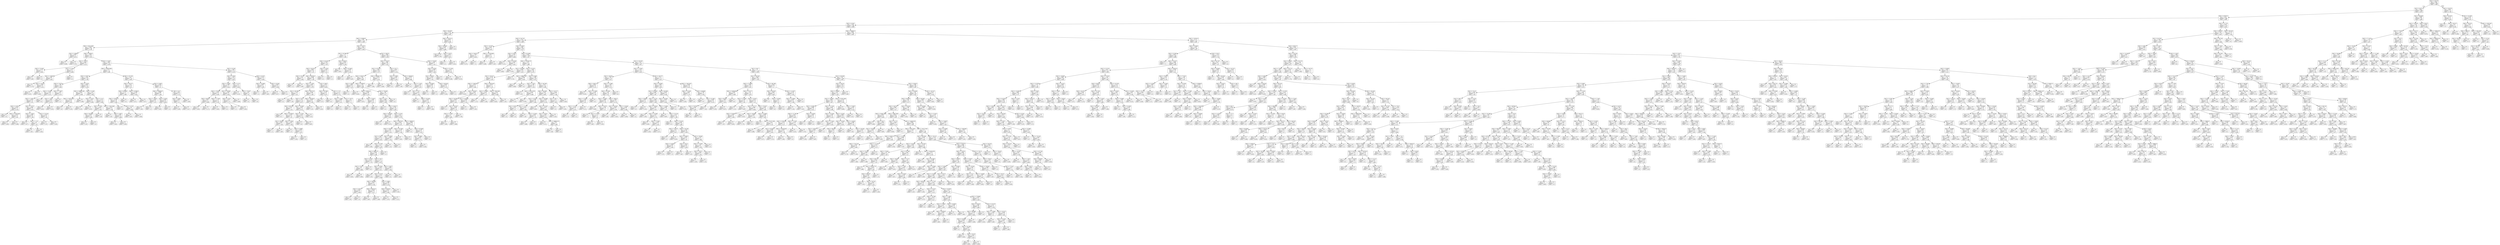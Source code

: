 digraph Tree {
node [shape=box] ;
0 [label="X[2] <= 29.275\nmse = 2.982\nsamples = 850\nvalue = 2.899"] ;
1 [label="X[1] <= 94.74\nmse = 2.904\nsamples = 838\nvalue = 2.873"] ;
0 -> 1 [labeldistance=2.5, labelangle=45, headlabel="True"] ;
2 [label="X[0] <= 67920.5\nmse = 2.911\nsamples = 806\nvalue = 2.908"] ;
1 -> 2 ;
3 [label="X[2] <= 6.291\nmse = 2.795\nsamples = 691\nvalue = 2.809"] ;
2 -> 3 ;
4 [label="X[3] <= 83.556\nmse = 2.374\nsamples = 139\nvalue = 2.461"] ;
3 -> 4 ;
5 [label="X[0] <= 53366.0\nmse = 1.85\nsamples = 134\nvalue = 2.368"] ;
4 -> 5 ;
6 [label="X[0] <= 6414.469\nmse = 1.603\nsamples = 59\nvalue = 2.756"] ;
5 -> 6 ;
7 [label="X[2] <= 4.099\nmse = 0.007\nsamples = 2\nvalue = 0.674"] ;
6 -> 7 ;
8 [label="mse = 0.0\nsamples = 1\nvalue = 0.588"] ;
7 -> 8 ;
9 [label="mse = -0.0\nsamples = 1\nvalue = 0.761"] ;
7 -> 9 ;
10 [label="X[0] <= 8289.5\nmse = 1.502\nsamples = 57\nvalue = 2.829"] ;
6 -> 10 ;
11 [label="X[2] <= -5.673\nmse = 0.808\nsamples = 6\nvalue = 4.125"] ;
10 -> 11 ;
12 [label="X[3] <= 74.505\nmse = 0.174\nsamples = 2\nvalue = 3.083"] ;
11 -> 12 ;
13 [label="mse = 0.0\nsamples = 1\nvalue = 2.667"] ;
12 -> 13 ;
14 [label="mse = 0.0\nsamples = 1\nvalue = 3.5"] ;
12 -> 14 ;
15 [label="X[1] <= 57.66\nmse = 0.31\nsamples = 4\nvalue = 4.646"] ;
11 -> 15 ;
16 [label="X[2] <= -0.806\nmse = 0.09\nsamples = 3\nvalue = 4.361"] ;
15 -> 16 ;
17 [label="mse = 0.0\nsamples = 1\nvalue = 4.778"] ;
16 -> 17 ;
18 [label="X[0] <= 7214.5\nmse = 0.005\nsamples = 2\nvalue = 4.153"] ;
16 -> 18 ;
19 [label="mse = 0.0\nsamples = 1\nvalue = 4.222"] ;
18 -> 19 ;
20 [label="mse = 0.0\nsamples = 1\nvalue = 4.084"] ;
18 -> 20 ;
21 [label="mse = 0.0\nsamples = 1\nvalue = 5.5"] ;
15 -> 21 ;
22 [label="X[2] <= 5.097\nmse = 1.363\nsamples = 51\nvalue = 2.676"] ;
10 -> 22 ;
23 [label="X[0] <= 46420.994\nmse = 1.27\nsamples = 37\nvalue = 2.495"] ;
22 -> 23 ;
24 [label="X[2] <= 0.957\nmse = 1.163\nsamples = 23\nvalue = 2.795"] ;
23 -> 24 ;
25 [label="X[3] <= 74.55\nmse = 1.166\nsamples = 12\nvalue = 2.464"] ;
24 -> 25 ;
26 [label="X[3] <= 72.492\nmse = 0.746\nsamples = 9\nvalue = 2.213"] ;
25 -> 26 ;
27 [label="X[2] <= -4.652\nmse = 0.376\nsamples = 8\nvalue = 2.44"] ;
26 -> 27 ;
28 [label="X[2] <= -8.324\nmse = 0.076\nsamples = 3\nvalue = 3.134"] ;
27 -> 28 ;
29 [label="mse = 0.0\nsamples = 1\nvalue = 3.5"] ;
28 -> 29 ;
30 [label="X[0] <= 27318.494\nmse = 0.014\nsamples = 2\nvalue = 2.95"] ;
28 -> 30 ;
31 [label="mse = 0.0\nsamples = 1\nvalue = 2.833"] ;
30 -> 31 ;
32 [label="mse = 0.0\nsamples = 1\nvalue = 3.068"] ;
30 -> 32 ;
33 [label="X[2] <= -0.475\nmse = 0.094\nsamples = 5\nvalue = 2.023"] ;
27 -> 33 ;
34 [label="X[2] <= -2.654\nmse = 0.006\nsamples = 3\nvalue = 1.786"] ;
33 -> 34 ;
35 [label="mse = 0.0\nsamples = 1\nvalue = 1.677"] ;
34 -> 35 ;
36 [label="X[2] <= -1.13\nmse = 0.0\nsamples = 2\nvalue = 1.84"] ;
34 -> 36 ;
37 [label="mse = 0.0\nsamples = 1\nvalue = 1.857"] ;
36 -> 37 ;
38 [label="mse = 0.0\nsamples = 1\nvalue = 1.824"] ;
36 -> 38 ;
39 [label="X[1] <= 72.516\nmse = 0.015\nsamples = 2\nvalue = 2.38"] ;
33 -> 39 ;
40 [label="mse = 0.0\nsamples = 1\nvalue = 2.257"] ;
39 -> 40 ;
41 [label="mse = 0.0\nsamples = 1\nvalue = 2.502"] ;
39 -> 41 ;
42 [label="mse = -0.0\nsamples = 1\nvalue = 0.4"] ;
26 -> 42 ;
43 [label="X[3] <= 77.967\nmse = 1.675\nsamples = 3\nvalue = 3.216"] ;
25 -> 43 ;
44 [label="X[2] <= -3.62\nmse = 0.304\nsamples = 2\nvalue = 4.074"] ;
43 -> 44 ;
45 [label="mse = 0.0\nsamples = 1\nvalue = 4.625"] ;
44 -> 45 ;
46 [label="mse = -0.0\nsamples = 1\nvalue = 3.522"] ;
44 -> 46 ;
47 [label="mse = 0.0\nsamples = 1\nvalue = 1.5"] ;
43 -> 47 ;
48 [label="X[2] <= 2.879\nmse = 0.909\nsamples = 11\nvalue = 3.156"] ;
24 -> 48 ;
49 [label="X[0] <= 32693.198\nmse = 0.631\nsamples = 3\nvalue = 4.396"] ;
48 -> 49 ;
50 [label="X[0] <= 14373.204\nmse = 0.023\nsamples = 2\nvalue = 4.951"] ;
49 -> 50 ;
51 [label="mse = 0.0\nsamples = 1\nvalue = 4.8"] ;
50 -> 51 ;
52 [label="mse = 0.0\nsamples = 1\nvalue = 5.102"] ;
50 -> 52 ;
53 [label="mse = -0.0\nsamples = 1\nvalue = 3.286"] ;
49 -> 53 ;
54 [label="X[2] <= 3.169\nmse = 0.22\nsamples = 8\nvalue = 2.691"] ;
48 -> 54 ;
55 [label="X[2] <= 3.015\nmse = 0.03\nsamples = 2\nvalue = 3.306"] ;
54 -> 55 ;
56 [label="mse = 0.0\nsamples = 1\nvalue = 3.133"] ;
55 -> 56 ;
57 [label="mse = -0.0\nsamples = 1\nvalue = 3.478"] ;
55 -> 57 ;
58 [label="X[2] <= 4.14\nmse = 0.115\nsamples = 6\nvalue = 2.485"] ;
54 -> 58 ;
59 [label="X[2] <= 3.794\nmse = 0.024\nsamples = 3\nvalue = 2.182"] ;
58 -> 59 ;
60 [label="X[3] <= 64.005\nmse = 0.007\nsamples = 2\nvalue = 2.083"] ;
59 -> 60 ;
61 [label="mse = 0.0\nsamples = 1\nvalue = 2.167"] ;
60 -> 61 ;
62 [label="mse = 0.0\nsamples = 1\nvalue = 2.0"] ;
60 -> 62 ;
63 [label="mse = -0.0\nsamples = 1\nvalue = 2.38"] ;
59 -> 63 ;
64 [label="X[0] <= 17431.808\nmse = 0.021\nsamples = 3\nvalue = 2.789"] ;
58 -> 64 ;
65 [label="mse = 0.0\nsamples = 1\nvalue = 2.59"] ;
64 -> 65 ;
66 [label="X[2] <= 4.807\nmse = 0.002\nsamples = 2\nvalue = 2.888"] ;
64 -> 66 ;
67 [label="mse = 0.0\nsamples = 1\nvalue = 2.844"] ;
66 -> 67 ;
68 [label="mse = 0.0\nsamples = 1\nvalue = 2.933"] ;
66 -> 68 ;
69 [label="X[3] <= 67.278\nmse = 1.057\nsamples = 14\nvalue = 2.003"] ;
23 -> 69 ;
70 [label="X[3] <= 63.477\nmse = 1.524\nsamples = 6\nvalue = 2.54"] ;
69 -> 70 ;
71 [label="X[3] <= 62.982\nmse = 0.771\nsamples = 4\nvalue = 1.898"] ;
70 -> 71 ;
72 [label="X[0] <= 47332.0\nmse = 0.159\nsamples = 3\nvalue = 2.364"] ;
71 -> 72 ;
73 [label="mse = 0.0\nsamples = 1\nvalue = 1.8"] ;
72 -> 73 ;
74 [label="X[2] <= 4.276\nmse = 0.0\nsamples = 2\nvalue = 2.646"] ;
72 -> 74 ;
75 [label="mse = 0.0\nsamples = 1\nvalue = 2.647"] ;
74 -> 75 ;
76 [label="mse = 0.0\nsamples = 1\nvalue = 2.646"] ;
74 -> 76 ;
77 [label="mse = 0.0\nsamples = 1\nvalue = 0.5"] ;
71 -> 77 ;
78 [label="X[0] <= 47289.0\nmse = 0.558\nsamples = 2\nvalue = 3.824"] ;
70 -> 78 ;
79 [label="mse = 0.0\nsamples = 1\nvalue = 4.571"] ;
78 -> 79 ;
80 [label="mse = 0.0\nsamples = 1\nvalue = 3.077"] ;
78 -> 80 ;
81 [label="X[2] <= 4.603\nmse = 0.328\nsamples = 8\nvalue = 1.6"] ;
69 -> 81 ;
82 [label="X[0] <= 51680.67\nmse = 0.089\nsamples = 5\nvalue = 1.288"] ;
81 -> 82 ;
83 [label="X[2] <= -0.654\nmse = 0.001\nsamples = 3\nvalue = 1.527"] ;
82 -> 83 ;
84 [label="mse = 0.0\nsamples = 1\nvalue = 1.581"] ;
83 -> 84 ;
85 [label="mse = 0.0\nsamples = 2\nvalue = 1.5"] ;
83 -> 85 ;
86 [label="X[2] <= 4.328\nmse = 0.005\nsamples = 2\nvalue = 0.929"] ;
82 -> 86 ;
87 [label="mse = 0.0\nsamples = 1\nvalue = 0.857"] ;
86 -> 87 ;
88 [label="mse = 0.0\nsamples = 1\nvalue = 1.0"] ;
86 -> 88 ;
89 [label="X[2] <= 4.9\nmse = 0.291\nsamples = 3\nvalue = 2.121"] ;
81 -> 89 ;
90 [label="X[2] <= 4.856\nmse = 0.007\nsamples = 2\nvalue = 2.5"] ;
89 -> 90 ;
91 [label="mse = 0.0\nsamples = 1\nvalue = 2.583"] ;
90 -> 91 ;
92 [label="mse = 0.0\nsamples = 1\nvalue = 2.417"] ;
90 -> 92 ;
93 [label="mse = 0.0\nsamples = 1\nvalue = 1.364"] ;
89 -> 93 ;
94 [label="X[2] <= 6.146\nmse = 1.292\nsamples = 14\nvalue = 3.154"] ;
22 -> 94 ;
95 [label="X[2] <= 5.584\nmse = 1.218\nsamples = 10\nvalue = 3.442"] ;
94 -> 95 ;
96 [label="X[2] <= 5.508\nmse = 0.799\nsamples = 7\nvalue = 2.928"] ;
95 -> 96 ;
97 [label="X[3] <= 75.642\nmse = 0.244\nsamples = 4\nvalue = 3.583"] ;
96 -> 97 ;
98 [label="X[3] <= 69.92\nmse = 0.03\nsamples = 2\nvalue = 3.998"] ;
97 -> 98 ;
99 [label="mse = 0.0\nsamples = 1\nvalue = 3.825"] ;
98 -> 99 ;
100 [label="mse = -0.0\nsamples = 1\nvalue = 4.172"] ;
98 -> 100 ;
101 [label="X[3] <= 77.263\nmse = 0.111\nsamples = 2\nvalue = 3.167"] ;
97 -> 101 ;
102 [label="mse = 0.0\nsamples = 1\nvalue = 2.833"] ;
101 -> 102 ;
103 [label="mse = -0.0\nsamples = 1\nvalue = 3.5"] ;
101 -> 103 ;
104 [label="X[1] <= 78.006\nmse = 0.205\nsamples = 3\nvalue = 2.054"] ;
96 -> 104 ;
105 [label="X[2] <= 5.537\nmse = 0.077\nsamples = 2\nvalue = 1.777"] ;
104 -> 105 ;
106 [label="mse = 0.0\nsamples = 1\nvalue = 1.5"] ;
105 -> 106 ;
107 [label="mse = 0.0\nsamples = 1\nvalue = 2.054"] ;
105 -> 107 ;
108 [label="mse = -0.0\nsamples = 1\nvalue = 2.609"] ;
104 -> 108 ;
109 [label="X[2] <= 5.73\nmse = 0.14\nsamples = 3\nvalue = 4.642"] ;
95 -> 109 ;
110 [label="mse = 0.0\nsamples = 1\nvalue = 4.125"] ;
109 -> 110 ;
111 [label="X[3] <= 75.857\nmse = 0.01\nsamples = 2\nvalue = 4.9"] ;
109 -> 111 ;
112 [label="mse = 0.0\nsamples = 1\nvalue = 5.0"] ;
111 -> 112 ;
113 [label="mse = -0.0\nsamples = 1\nvalue = 4.8"] ;
111 -> 113 ;
114 [label="X[2] <= 6.225\nmse = 0.753\nsamples = 4\nvalue = 2.436"] ;
94 -> 114 ;
115 [label="X[3] <= 79.369\nmse = 0.007\nsamples = 2\nvalue = 1.583"] ;
114 -> 115 ;
116 [label="mse = 0.0\nsamples = 1\nvalue = 1.5"] ;
115 -> 116 ;
117 [label="mse = -0.0\nsamples = 1\nvalue = 1.667"] ;
115 -> 117 ;
118 [label="X[2] <= 6.248\nmse = 0.045\nsamples = 2\nvalue = 3.288"] ;
114 -> 118 ;
119 [label="mse = 0.0\nsamples = 1\nvalue = 3.077"] ;
118 -> 119 ;
120 [label="mse = 0.0\nsamples = 1\nvalue = 3.5"] ;
118 -> 120 ;
121 [label="X[2] <= 4.075\nmse = 1.834\nsamples = 75\nvalue = 2.063"] ;
5 -> 121 ;
122 [label="X[1] <= 87.965\nmse = 1.3\nsamples = 27\nvalue = 1.589"] ;
121 -> 122 ;
123 [label="X[3] <= 81.401\nmse = 0.759\nsamples = 24\nvalue = 1.324"] ;
122 -> 123 ;
124 [label="X[3] <= 58.315\nmse = 0.691\nsamples = 22\nvalue = 1.24"] ;
123 -> 124 ;
125 [label="X[3] <= 52.44\nmse = 0.34\nsamples = 2\nvalue = 2.083"] ;
124 -> 125 ;
126 [label="mse = 0.0\nsamples = 1\nvalue = 1.5"] ;
125 -> 126 ;
127 [label="mse = 0.0\nsamples = 1\nvalue = 2.667"] ;
125 -> 127 ;
128 [label="X[0] <= 62330.5\nmse = 0.648\nsamples = 20\nvalue = 1.156"] ;
124 -> 128 ;
129 [label="X[2] <= 2.108\nmse = 0.697\nsamples = 14\nvalue = 1.376"] ;
128 -> 129 ;
130 [label="X[1] <= 63.166\nmse = 1.124\nsamples = 2\nvalue = 2.44"] ;
129 -> 130 ;
131 [label="mse = 0.0\nsamples = 1\nvalue = 3.5"] ;
130 -> 131 ;
132 [label="mse = -0.0\nsamples = 1\nvalue = 1.38"] ;
130 -> 132 ;
133 [label="X[0] <= 58172.0\nmse = 0.406\nsamples = 12\nvalue = 1.199"] ;
129 -> 133 ;
134 [label="X[3] <= 74.9\nmse = 0.176\nsamples = 10\nvalue = 0.972"] ;
133 -> 134 ;
135 [label="X[3] <= 65.229\nmse = 0.13\nsamples = 7\nvalue = 1.143"] ;
134 -> 135 ;
136 [label="mse = 0.0\nsamples = 1\nvalue = 0.5"] ;
135 -> 136 ;
137 [label="X[0] <= 57338.0\nmse = 0.072\nsamples = 6\nvalue = 1.25"] ;
135 -> 137 ;
138 [label="X[1] <= 59.95\nmse = 0.007\nsamples = 2\nvalue = 1.583"] ;
137 -> 138 ;
139 [label="mse = 0.0\nsamples = 1\nvalue = 1.5"] ;
138 -> 139 ;
140 [label="mse = -0.0\nsamples = 1\nvalue = 1.667"] ;
138 -> 140 ;
141 [label="X[2] <= 3.594\nmse = 0.021\nsamples = 4\nvalue = 1.083"] ;
137 -> 141 ;
142 [label="mse = 0.0\nsamples = 2\nvalue = 1.0"] ;
141 -> 142 ;
143 [label="X[2] <= 3.888\nmse = 0.028\nsamples = 2\nvalue = 1.167"] ;
141 -> 143 ;
144 [label="mse = 0.0\nsamples = 1\nvalue = 1.333"] ;
143 -> 144 ;
145 [label="mse = 0.0\nsamples = 1\nvalue = 1.0"] ;
143 -> 145 ;
146 [label="X[3] <= 78.495\nmse = 0.055\nsamples = 3\nvalue = 0.572"] ;
134 -> 146 ;
147 [label="X[2] <= 3.705\nmse = 0.004\nsamples = 2\nvalue = 0.733"] ;
146 -> 147 ;
148 [label="mse = 0.0\nsamples = 1\nvalue = 0.8"] ;
147 -> 148 ;
149 [label="mse = 0.0\nsamples = 1\nvalue = 0.667"] ;
147 -> 149 ;
150 [label="mse = 0.0\nsamples = 1\nvalue = 0.25"] ;
146 -> 150 ;
151 [label="X[0] <= 60109.0\nmse = 0.007\nsamples = 2\nvalue = 2.335"] ;
133 -> 151 ;
152 [label="mse = 0.0\nsamples = 1\nvalue = 2.25"] ;
151 -> 152 ;
153 [label="mse = -0.0\nsamples = 1\nvalue = 2.419"] ;
151 -> 153 ;
154 [label="X[1] <= 66.8\nmse = 0.157\nsamples = 6\nvalue = 0.642"] ;
128 -> 154 ;
155 [label="X[3] <= 67.685\nmse = 0.141\nsamples = 2\nvalue = 0.375"] ;
154 -> 155 ;
156 [label="mse = 0.0\nsamples = 1\nvalue = 0.75"] ;
155 -> 156 ;
157 [label="mse = 0.0\nsamples = 1\nvalue = 0.0"] ;
155 -> 157 ;
158 [label="X[2] <= 1.74\nmse = 0.112\nsamples = 4\nvalue = 0.775"] ;
154 -> 158 ;
159 [label="X[2] <= -0.998\nmse = 0.003\nsamples = 2\nvalue = 0.45"] ;
158 -> 159 ;
160 [label="mse = 0.0\nsamples = 1\nvalue = 0.4"] ;
159 -> 160 ;
161 [label="mse = 0.0\nsamples = 1\nvalue = 0.5"] ;
159 -> 161 ;
162 [label="X[1] <= 79.75\nmse = 0.01\nsamples = 2\nvalue = 1.1"] ;
158 -> 162 ;
163 [label="mse = 0.0\nsamples = 1\nvalue = 1.0"] ;
162 -> 163 ;
164 [label="mse = 0.0\nsamples = 1\nvalue = 1.2"] ;
162 -> 164 ;
165 [label="X[2] <= 3.785\nmse = 0.563\nsamples = 2\nvalue = 2.25"] ;
123 -> 165 ;
166 [label="mse = 0.0\nsamples = 1\nvalue = 3.0"] ;
165 -> 166 ;
167 [label="mse = 0.0\nsamples = 1\nvalue = 1.5"] ;
165 -> 167 ;
168 [label="X[1] <= 89.55\nmse = 0.593\nsamples = 3\nvalue = 3.706"] ;
122 -> 168 ;
169 [label="mse = 0.0\nsamples = 1\nvalue = 2.651"] ;
168 -> 169 ;
170 [label="X[3] <= 67.605\nmse = 0.054\nsamples = 2\nvalue = 4.233"] ;
168 -> 170 ;
171 [label="mse = 0.0\nsamples = 1\nvalue = 4.0"] ;
170 -> 171 ;
172 [label="mse = 0.0\nsamples = 1\nvalue = 4.467"] ;
170 -> 172 ;
173 [label="X[1] <= 89.55\nmse = 1.936\nsamples = 48\nvalue = 2.329"] ;
121 -> 173 ;
174 [label="X[3] <= 78.207\nmse = 1.909\nsamples = 41\nvalue = 2.522"] ;
173 -> 174 ;
175 [label="X[1] <= 87.037\nmse = 1.836\nsamples = 34\nvalue = 2.757"] ;
174 -> 175 ;
176 [label="X[0] <= 54347.5\nmse = 1.26\nsamples = 32\nvalue = 2.603"] ;
175 -> 176 ;
177 [label="X[2] <= 4.807\nmse = 0.694\nsamples = 2\nvalue = 1.167"] ;
176 -> 177 ;
178 [label="mse = 0.0\nsamples = 1\nvalue = 2.0"] ;
177 -> 178 ;
179 [label="mse = -0.0\nsamples = 1\nvalue = 0.333"] ;
177 -> 179 ;
180 [label="X[0] <= 57606.0\nmse = 1.151\nsamples = 30\nvalue = 2.699"] ;
176 -> 180 ;
181 [label="X[0] <= 56332.0\nmse = 0.462\nsamples = 3\nvalue = 3.792"] ;
180 -> 181 ;
182 [label="mse = 0.0\nsamples = 1\nvalue = 2.875"] ;
181 -> 182 ;
183 [label="X[3] <= 73.567\nmse = 0.062\nsamples = 2\nvalue = 4.25"] ;
181 -> 183 ;
184 [label="mse = 0.0\nsamples = 1\nvalue = 4.0"] ;
183 -> 184 ;
185 [label="mse = 0.0\nsamples = 1\nvalue = 4.5"] ;
183 -> 185 ;
186 [label="X[3] <= 78.048\nmse = 1.08\nsamples = 27\nvalue = 2.577"] ;
180 -> 186 ;
187 [label="X[2] <= 4.16\nmse = 0.888\nsamples = 26\nvalue = 2.484"] ;
186 -> 187 ;
188 [label="mse = 0.0\nsamples = 1\nvalue = 4.5"] ;
187 -> 188 ;
189 [label="X[3] <= 49.917\nmse = 0.754\nsamples = 25\nvalue = 2.404"] ;
187 -> 189 ;
190 [label="X[3] <= 46.458\nmse = 0.056\nsamples = 2\nvalue = 3.837"] ;
189 -> 190 ;
191 [label="mse = 0.0\nsamples = 1\nvalue = 3.6"] ;
190 -> 191 ;
192 [label="mse = 0.0\nsamples = 1\nvalue = 4.074"] ;
190 -> 192 ;
193 [label="X[2] <= 5.745\nmse = 0.621\nsamples = 23\nvalue = 2.279"] ;
189 -> 193 ;
194 [label="X[0] <= 64278.5\nmse = 0.433\nsamples = 19\nvalue = 2.125"] ;
193 -> 194 ;
195 [label="X[3] <= 76.387\nmse = 0.351\nsamples = 17\nvalue = 2.234"] ;
194 -> 195 ;
196 [label="X[1] <= 58.5\nmse = 0.273\nsamples = 15\nvalue = 2.355"] ;
195 -> 196 ;
197 [label="mse = 0.0\nsamples = 1\nvalue = 1.385"] ;
196 -> 197 ;
198 [label="X[2] <= 5.726\nmse = 0.22\nsamples = 14\nvalue = 2.425"] ;
196 -> 198 ;
199 [label="X[0] <= 59657.0\nmse = 0.166\nsamples = 13\nvalue = 2.496"] ;
198 -> 199 ;
200 [label="X[2] <= 4.733\nmse = 0.025\nsamples = 3\nvalue = 2.779"] ;
199 -> 200 ;
201 [label="X[2] <= 4.537\nmse = 0.0\nsamples = 2\nvalue = 2.668"] ;
200 -> 201 ;
202 [label="mse = 0.0\nsamples = 1\nvalue = 2.653"] ;
201 -> 202 ;
203 [label="mse = 0.0\nsamples = 1\nvalue = 2.684"] ;
201 -> 203 ;
204 [label="mse = -0.0\nsamples = 1\nvalue = 3.0"] ;
200 -> 204 ;
205 [label="X[3] <= 70.5\nmse = 0.177\nsamples = 10\nvalue = 2.411"] ;
199 -> 205 ;
206 [label="X[2] <= 4.284\nmse = 0.149\nsamples = 8\nvalue = 2.53"] ;
205 -> 206 ;
207 [label="mse = 0.0\nsamples = 1\nvalue = 2.05"] ;
206 -> 207 ;
208 [label="X[2] <= 5.575\nmse = 0.133\nsamples = 7\nvalue = 2.599"] ;
206 -> 208 ;
209 [label="X[3] <= 58.858\nmse = 0.041\nsamples = 4\nvalue = 2.766"] ;
208 -> 209 ;
210 [label="X[2] <= 5.322\nmse = 0.002\nsamples = 2\nvalue = 2.955"] ;
209 -> 210 ;
211 [label="mse = 0.0\nsamples = 1\nvalue = 2.91"] ;
210 -> 211 ;
212 [label="mse = 0.0\nsamples = 1\nvalue = 3.0"] ;
210 -> 212 ;
213 [label="X[0] <= 63474.5\nmse = 0.008\nsamples = 2\nvalue = 2.577"] ;
209 -> 213 ;
214 [label="mse = 0.0\nsamples = 1\nvalue = 2.667"] ;
213 -> 214 ;
215 [label="mse = 0.0\nsamples = 1\nvalue = 2.486"] ;
213 -> 215 ;
216 [label="X[2] <= 5.694\nmse = 0.169\nsamples = 3\nvalue = 2.376"] ;
208 -> 216 ;
217 [label="X[3] <= 56.824\nmse = 0.014\nsamples = 2\nvalue = 2.093"] ;
216 -> 217 ;
218 [label="mse = 0.0\nsamples = 1\nvalue = 1.975"] ;
217 -> 218 ;
219 [label="mse = 0.0\nsamples = 1\nvalue = 2.211"] ;
217 -> 219 ;
220 [label="mse = 0.0\nsamples = 1\nvalue = 2.941"] ;
216 -> 220 ;
221 [label="X[2] <= 4.847\nmse = 0.004\nsamples = 2\nvalue = 1.933"] ;
205 -> 221 ;
222 [label="mse = 0.0\nsamples = 1\nvalue = 2.0"] ;
221 -> 222 ;
223 [label="mse = 0.0\nsamples = 1\nvalue = 1.867"] ;
221 -> 223 ;
224 [label="mse = -0.0\nsamples = 1\nvalue = 1.5"] ;
198 -> 224 ;
225 [label="X[2] <= 4.809\nmse = 0.006\nsamples = 2\nvalue = 1.325"] ;
195 -> 225 ;
226 [label="mse = 0.0\nsamples = 1\nvalue = 1.25"] ;
225 -> 226 ;
227 [label="mse = 0.0\nsamples = 1\nvalue = 1.4"] ;
225 -> 227 ;
228 [label="X[3] <= 67.409\nmse = 0.156\nsamples = 2\nvalue = 1.195"] ;
194 -> 228 ;
229 [label="mse = 0.0\nsamples = 1\nvalue = 1.591"] ;
228 -> 229 ;
230 [label="mse = 0.0\nsamples = 1\nvalue = 0.8"] ;
228 -> 230 ;
231 [label="X[0] <= 59300.5\nmse = 0.864\nsamples = 4\nvalue = 3.011"] ;
193 -> 231 ;
232 [label="mse = 0.0\nsamples = 1\nvalue = 4.5"] ;
231 -> 232 ;
233 [label="X[3] <= 67.849\nmse = 0.167\nsamples = 3\nvalue = 2.515"] ;
231 -> 233 ;
234 [label="X[2] <= 5.868\nmse = 0.052\nsamples = 2\nvalue = 2.773"] ;
233 -> 234 ;
235 [label="mse = 0.0\nsamples = 1\nvalue = 3.0"] ;
234 -> 235 ;
236 [label="mse = 0.0\nsamples = 1\nvalue = 2.545"] ;
234 -> 236 ;
237 [label="mse = 0.0\nsamples = 1\nvalue = 2.0"] ;
233 -> 237 ;
238 [label="mse = 0.0\nsamples = 1\nvalue = 5.0"] ;
186 -> 238 ;
239 [label="X[0] <= 64309.174\nmse = 4.575\nsamples = 2\nvalue = 5.225"] ;
175 -> 239 ;
240 [label="mse = 0.0\nsamples = 1\nvalue = 7.364"] ;
239 -> 240 ;
241 [label="mse = -0.0\nsamples = 1\nvalue = 3.086"] ;
239 -> 241 ;
242 [label="X[1] <= 67.1\nmse = 0.687\nsamples = 7\nvalue = 1.379"] ;
174 -> 242 ;
243 [label="X[2] <= 5.689\nmse = 0.444\nsamples = 2\nvalue = 2.333"] ;
242 -> 243 ;
244 [label="mse = 0.0\nsamples = 1\nvalue = 3.0"] ;
243 -> 244 ;
245 [label="mse = 0.0\nsamples = 1\nvalue = 1.667"] ;
243 -> 245 ;
246 [label="X[0] <= 56446.0\nmse = 0.275\nsamples = 5\nvalue = 0.998"] ;
242 -> 246 ;
247 [label="mse = 0.0\nsamples = 1\nvalue = 0.0"] ;
246 -> 247 ;
248 [label="X[1] <= 71.65\nmse = 0.032\nsamples = 4\nvalue = 1.247"] ;
246 -> 248 ;
249 [label="mse = 0.0\nsamples = 1\nvalue = 1.5"] ;
248 -> 249 ;
250 [label="X[1] <= 73.2\nmse = 0.015\nsamples = 3\nvalue = 1.163"] ;
248 -> 250 ;
251 [label="mse = 0.0\nsamples = 1\nvalue = 1.0"] ;
250 -> 251 ;
252 [label="X[3] <= 78.239\nmse = 0.002\nsamples = 2\nvalue = 1.244"] ;
250 -> 252 ;
253 [label="mse = 0.0\nsamples = 1\nvalue = 1.2"] ;
252 -> 253 ;
254 [label="mse = -0.0\nsamples = 1\nvalue = 1.289"] ;
252 -> 254 ;
255 [label="X[3] <= 70.362\nmse = 0.607\nsamples = 7\nvalue = 1.201"] ;
173 -> 255 ;
256 [label="X[2] <= 6.256\nmse = 0.509\nsamples = 5\nvalue = 1.509"] ;
255 -> 256 ;
257 [label="X[1] <= 90.65\nmse = 0.319\nsamples = 4\nvalue = 1.761"] ;
256 -> 257 ;
258 [label="X[3] <= 63.882\nmse = 0.062\nsamples = 2\nvalue = 1.25"] ;
257 -> 258 ;
259 [label="mse = 0.0\nsamples = 1\nvalue = 1.5"] ;
258 -> 259 ;
260 [label="mse = 0.0\nsamples = 1\nvalue = 1.0"] ;
258 -> 260 ;
261 [label="X[3] <= 65.618\nmse = 0.052\nsamples = 2\nvalue = 2.273"] ;
257 -> 261 ;
262 [label="mse = 0.0\nsamples = 1\nvalue = 2.045"] ;
261 -> 262 ;
263 [label="mse = 0.0\nsamples = 1\nvalue = 2.5"] ;
261 -> 263 ;
264 [label="mse = 0.0\nsamples = 1\nvalue = 0.5"] ;
256 -> 264 ;
265 [label="X[3] <= 72.756\nmse = 0.021\nsamples = 2\nvalue = 0.431"] ;
255 -> 265 ;
266 [label="mse = 0.0\nsamples = 1\nvalue = 0.286"] ;
265 -> 266 ;
267 [label="mse = 0.0\nsamples = 1\nvalue = 0.576"] ;
265 -> 267 ;
268 [label="X[0] <= 61197.5\nmse = 9.925\nsamples = 5\nvalue = 4.958"] ;
4 -> 268 ;
269 [label="X[3] <= 83.858\nmse = 4.463\nsamples = 4\nvalue = 3.698"] ;
268 -> 269 ;
270 [label="mse = 6.735\nsamples = 2\nvalue = 4.738"] ;
269 -> 270 ;
271 [label="X[2] <= 3.872\nmse = 0.025\nsamples = 2\nvalue = 2.657"] ;
269 -> 271 ;
272 [label="mse = 0.0\nsamples = 1\nvalue = 2.5"] ;
271 -> 272 ;
273 [label="mse = -0.0\nsamples = 1\nvalue = 2.814"] ;
271 -> 273 ;
274 [label="mse = -0.0\nsamples = 1\nvalue = 10.0"] ;
268 -> 274 ;
275 [label="X[0] <= 49465.5\nmse = 2.863\nsamples = 552\nvalue = 2.897"] ;
3 -> 275 ;
276 [label="X[3] <= 29.715\nmse = 2.197\nsamples = 205\nvalue = 2.608"] ;
275 -> 276 ;
277 [label="X[2] <= 19.703\nmse = 4.595\nsamples = 4\nvalue = 4.432"] ;
276 -> 277 ;
278 [label="X[3] <= 28.627\nmse = 1.129\nsamples = 2\nvalue = 6.438"] ;
277 -> 278 ;
279 [label="mse = 0.0\nsamples = 1\nvalue = 5.375"] ;
278 -> 279 ;
280 [label="mse = 0.0\nsamples = 1\nvalue = 7.5"] ;
278 -> 280 ;
281 [label="X[0] <= 13726.839\nmse = 0.02\nsamples = 2\nvalue = 2.427"] ;
277 -> 281 ;
282 [label="mse = 0.0\nsamples = 1\nvalue = 2.568"] ;
281 -> 282 ;
283 [label="mse = 0.0\nsamples = 1\nvalue = 2.287"] ;
281 -> 283 ;
284 [label="X[2] <= 6.393\nmse = 2.082\nsamples = 201\nvalue = 2.572"] ;
276 -> 284 ;
285 [label="X[2] <= 6.347\nmse = 0.132\nsamples = 3\nvalue = 4.668"] ;
284 -> 285 ;
286 [label="mse = 0.0\nsamples = 1\nvalue = 5.121"] ;
285 -> 286 ;
287 [label="X[3] <= 52.056\nmse = 0.043\nsamples = 2\nvalue = 4.441"] ;
285 -> 287 ;
288 [label="mse = 0.0\nsamples = 1\nvalue = 4.649"] ;
287 -> 288 ;
289 [label="mse = -0.0\nsamples = 1\nvalue = 4.233"] ;
287 -> 289 ;
290 [label="X[3] <= 61.088\nmse = 2.044\nsamples = 198\nvalue = 2.54"] ;
284 -> 290 ;
291 [label="X[0] <= 10748.275\nmse = 1.071\nsamples = 31\nvalue = 1.999"] ;
290 -> 291 ;
292 [label="X[1] <= 82.938\nmse = 0.363\nsamples = 13\nvalue = 1.612"] ;
291 -> 292 ;
293 [label="X[1] <= 50.411\nmse = 0.279\nsamples = 12\nvalue = 1.518"] ;
292 -> 293 ;
294 [label="X[0] <= 1109.58\nmse = 0.221\nsamples = 7\nvalue = 1.809"] ;
293 -> 294 ;
295 [label="mse = 0.0\nsamples = 1\nvalue = 0.818"] ;
294 -> 295 ;
296 [label="X[2] <= 28.037\nmse = 0.067\nsamples = 6\nvalue = 1.974"] ;
294 -> 296 ;
297 [label="X[3] <= 44.038\nmse = 0.045\nsamples = 4\nvalue = 1.841"] ;
296 -> 297 ;
298 [label="mse = 0.0\nsamples = 1\nvalue = 2.2"] ;
297 -> 298 ;
299 [label="X[1] <= 45.437\nmse = 0.003\nsamples = 3\nvalue = 1.721"] ;
297 -> 299 ;
300 [label="X[2] <= 17.491\nmse = 0.0\nsamples = 2\nvalue = 1.685"] ;
299 -> 300 ;
301 [label="mse = 0.0\nsamples = 1\nvalue = 1.682"] ;
300 -> 301 ;
302 [label="mse = 0.0\nsamples = 1\nvalue = 1.688"] ;
300 -> 302 ;
303 [label="mse = 0.0\nsamples = 1\nvalue = 1.794"] ;
299 -> 303 ;
304 [label="X[1] <= 43.488\nmse = 0.003\nsamples = 2\nvalue = 2.241"] ;
296 -> 304 ;
305 [label="mse = 0.0\nsamples = 1\nvalue = 2.3"] ;
304 -> 305 ;
306 [label="mse = -0.0\nsamples = 1\nvalue = 2.182"] ;
304 -> 306 ;
307 [label="X[0] <= 5619.407\nmse = 0.077\nsamples = 5\nvalue = 1.112"] ;
293 -> 307 ;
308 [label="X[2] <= 15.995\nmse = 0.021\nsamples = 2\nvalue = 1.417"] ;
307 -> 308 ;
309 [label="mse = 0.0\nsamples = 1\nvalue = 1.273"] ;
308 -> 309 ;
310 [label="mse = 0.0\nsamples = 1\nvalue = 1.562"] ;
308 -> 310 ;
311 [label="X[0] <= 7823.384\nmse = 0.011\nsamples = 3\nvalue = 0.908"] ;
307 -> 311 ;
312 [label="mse = 0.0\nsamples = 2\nvalue = 0.833"] ;
311 -> 312 ;
313 [label="mse = -0.0\nsamples = 1\nvalue = 1.057"] ;
311 -> 313 ;
314 [label="mse = 0.0\nsamples = 1\nvalue = 2.735"] ;
292 -> 314 ;
315 [label="X[1] <= 57.674\nmse = 1.396\nsamples = 18\nvalue = 2.278"] ;
291 -> 315 ;
316 [label="X[0] <= 28981.347\nmse = 0.006\nsamples = 2\nvalue = 3.923"] ;
315 -> 316 ;
317 [label="mse = 0.0\nsamples = 1\nvalue = 3.846"] ;
316 -> 317 ;
318 [label="mse = 0.0\nsamples = 1\nvalue = 4.0"] ;
316 -> 318 ;
319 [label="X[2] <= 8.468\nmse = 1.189\nsamples = 16\nvalue = 2.072"] ;
315 -> 319 ;
320 [label="X[2] <= 7.202\nmse = 0.765\nsamples = 3\nvalue = 1.105"] ;
319 -> 320 ;
321 [label="mse = 0.0\nsamples = 1\nvalue = 2.34"] ;
320 -> 321 ;
322 [label="X[0] <= 43121.979\nmse = 0.003\nsamples = 2\nvalue = 0.488"] ;
320 -> 322 ;
323 [label="mse = 0.0\nsamples = 1\nvalue = 0.547"] ;
322 -> 323 ;
324 [label="mse = 0.0\nsamples = 1\nvalue = 0.429"] ;
322 -> 324 ;
325 [label="X[3] <= 58.763\nmse = 1.021\nsamples = 13\nvalue = 2.296"] ;
319 -> 325 ;
326 [label="X[3] <= 44.438\nmse = 0.795\nsamples = 10\nvalue = 2.605"] ;
325 -> 326 ;
327 [label="X[2] <= 10.187\nmse = 0.286\nsamples = 5\nvalue = 1.984"] ;
326 -> 327 ;
328 [label="X[2] <= 9.013\nmse = 0.25\nsamples = 2\nvalue = 2.5"] ;
327 -> 328 ;
329 [label="mse = 0.0\nsamples = 1\nvalue = 2.0"] ;
328 -> 329 ;
330 [label="mse = 0.0\nsamples = 1\nvalue = 3.0"] ;
328 -> 330 ;
331 [label="X[2] <= 11.327\nmse = 0.013\nsamples = 3\nvalue = 1.639"] ;
327 -> 331 ;
332 [label="mse = 0.0\nsamples = 1\nvalue = 1.48"] ;
331 -> 332 ;
333 [label="X[2] <= 14.345\nmse = 0.001\nsamples = 2\nvalue = 1.719"] ;
331 -> 333 ;
334 [label="mse = 0.0\nsamples = 1\nvalue = 1.688"] ;
333 -> 334 ;
335 [label="mse = 0.0\nsamples = 1\nvalue = 1.75"] ;
333 -> 335 ;
336 [label="X[3] <= 45.969\nmse = 0.533\nsamples = 5\nvalue = 3.226"] ;
326 -> 336 ;
337 [label="mse = 0.0\nsamples = 1\nvalue = 4.605"] ;
336 -> 337 ;
338 [label="X[2] <= 21.451\nmse = 0.072\nsamples = 4\nvalue = 2.881"] ;
336 -> 338 ;
339 [label="X[1] <= 78.05\nmse = 0.003\nsamples = 3\nvalue = 3.034"] ;
338 -> 339 ;
340 [label="mse = 0.0\nsamples = 1\nvalue = 3.111"] ;
339 -> 340 ;
341 [label="X[0] <= 29869.475\nmse = 0.0\nsamples = 2\nvalue = 2.995"] ;
339 -> 341 ;
342 [label="mse = 0.0\nsamples = 1\nvalue = 2.99"] ;
341 -> 342 ;
343 [label="mse = 0.0\nsamples = 1\nvalue = 3.0"] ;
341 -> 343 ;
344 [label="mse = -0.0\nsamples = 1\nvalue = 2.423"] ;
338 -> 344 ;
345 [label="X[2] <= 19.717\nmse = 0.396\nsamples = 3\nvalue = 1.266"] ;
325 -> 345 ;
346 [label="X[1] <= 58.7\nmse = 0.111\nsamples = 2\nvalue = 1.667"] ;
345 -> 346 ;
347 [label="mse = 0.0\nsamples = 1\nvalue = 2.0"] ;
346 -> 347 ;
348 [label="mse = 0.0\nsamples = 1\nvalue = 1.333"] ;
346 -> 348 ;
349 [label="mse = -0.0\nsamples = 1\nvalue = 0.463"] ;
345 -> 349 ;
350 [label="X[1] <= 55.302\nmse = 2.16\nsamples = 167\nvalue = 2.64"] ;
290 -> 350 ;
351 [label="X[2] <= 17.681\nmse = 3.144\nsamples = 41\nvalue = 3.043"] ;
350 -> 351 ;
352 [label="X[1] <= 49.05\nmse = 1.791\nsamples = 14\nvalue = 4.24"] ;
351 -> 352 ;
353 [label="X[0] <= 5922.5\nmse = 0.941\nsamples = 5\nvalue = 5.121"] ;
352 -> 353 ;
354 [label="mse = 0.0\nsamples = 1\nvalue = 6.545"] ;
353 -> 354 ;
355 [label="X[2] <= 11.596\nmse = 0.543\nsamples = 4\nvalue = 4.765"] ;
353 -> 355 ;
356 [label="X[3] <= 77.049\nmse = 0.464\nsamples = 3\nvalue = 5.02"] ;
355 -> 356 ;
357 [label="X[2] <= 11.221\nmse = 0.076\nsamples = 2\nvalue = 5.475"] ;
356 -> 357 ;
358 [label="mse = 0.0\nsamples = 1\nvalue = 5.75"] ;
357 -> 358 ;
359 [label="mse = 0.0\nsamples = 1\nvalue = 5.2"] ;
357 -> 359 ;
360 [label="mse = -0.0\nsamples = 1\nvalue = 4.111"] ;
356 -> 360 ;
361 [label="mse = 0.0\nsamples = 1\nvalue = 4.0"] ;
355 -> 361 ;
362 [label="X[2] <= 17.569\nmse = 1.592\nsamples = 9\nvalue = 3.751"] ;
352 -> 362 ;
363 [label="X[3] <= 81.356\nmse = 1.08\nsamples = 8\nvalue = 3.47"] ;
362 -> 363 ;
364 [label="X[3] <= 74.482\nmse = 0.988\nsamples = 4\nvalue = 2.762"] ;
363 -> 364 ;
365 [label="mse = 0.0\nsamples = 1\nvalue = 3.846"] ;
364 -> 365 ;
366 [label="X[3] <= 75.875\nmse = 0.794\nsamples = 3\nvalue = 2.4"] ;
364 -> 366 ;
367 [label="mse = 0.0\nsamples = 1\nvalue = 1.2"] ;
366 -> 367 ;
368 [label="X[2] <= 17.325\nmse = 0.111\nsamples = 2\nvalue = 3.0"] ;
366 -> 368 ;
369 [label="mse = 0.0\nsamples = 1\nvalue = 2.667"] ;
368 -> 369 ;
370 [label="mse = -0.0\nsamples = 1\nvalue = 3.333"] ;
368 -> 370 ;
371 [label="X[0] <= 7605.5\nmse = 0.168\nsamples = 4\nvalue = 4.178"] ;
363 -> 371 ;
372 [label="X[1] <= 54.045\nmse = 0.026\nsamples = 2\nvalue = 3.788"] ;
371 -> 372 ;
373 [label="mse = 0.0\nsamples = 1\nvalue = 3.95"] ;
372 -> 373 ;
374 [label="mse = -0.0\nsamples = 1\nvalue = 3.625"] ;
372 -> 374 ;
375 [label="X[2] <= 13.048\nmse = 0.005\nsamples = 2\nvalue = 4.569"] ;
371 -> 375 ;
376 [label="mse = 0.0\nsamples = 1\nvalue = 4.638"] ;
375 -> 376 ;
377 [label="mse = 0.0\nsamples = 1\nvalue = 4.5"] ;
375 -> 377 ;
378 [label="mse = 0.0\nsamples = 1\nvalue = 6.0"] ;
362 -> 378 ;
379 [label="X[2] <= 26.277\nmse = 2.717\nsamples = 27\nvalue = 2.422"] ;
351 -> 379 ;
380 [label="X[2] <= 23.992\nmse = 1.094\nsamples = 21\nvalue = 1.853"] ;
379 -> 380 ;
381 [label="X[1] <= 35.484\nmse = 0.909\nsamples = 18\nvalue = 2.08"] ;
380 -> 381 ;
382 [label="X[3] <= 79.803\nmse = 0.327\nsamples = 2\nvalue = 3.571"] ;
381 -> 382 ;
383 [label="mse = 0.0\nsamples = 1\nvalue = 3.0"] ;
382 -> 383 ;
384 [label="mse = 0.0\nsamples = 1\nvalue = 4.143"] ;
382 -> 384 ;
385 [label="X[3] <= 73.19\nmse = 0.669\nsamples = 16\nvalue = 1.893"] ;
381 -> 385 ;
386 [label="X[3] <= 70.844\nmse = 0.333\nsamples = 4\nvalue = 2.542"] ;
385 -> 386 ;
387 [label="mse = 0.0\nsamples = 1\nvalue = 1.833"] ;
386 -> 387 ;
388 [label="X[3] <= 72.406\nmse = 0.221\nsamples = 3\nvalue = 2.778"] ;
386 -> 388 ;
389 [label="mse = 0.0\nsamples = 1\nvalue = 3.429"] ;
388 -> 389 ;
390 [label="X[3] <= 72.681\nmse = 0.014\nsamples = 2\nvalue = 2.452"] ;
388 -> 390 ;
391 [label="mse = 0.0\nsamples = 1\nvalue = 2.333"] ;
390 -> 391 ;
392 [label="mse = -0.0\nsamples = 1\nvalue = 2.571"] ;
390 -> 392 ;
393 [label="X[3] <= 73.665\nmse = 0.594\nsamples = 12\nvalue = 1.677"] ;
385 -> 393 ;
394 [label="mse = 0.0\nsamples = 1\nvalue = 0.667"] ;
393 -> 394 ;
395 [label="X[3] <= 73.719\nmse = 0.547\nsamples = 11\nvalue = 1.769"] ;
393 -> 395 ;
396 [label="mse = 0.0\nsamples = 1\nvalue = 3.0"] ;
395 -> 396 ;
397 [label="X[3] <= 75.419\nmse = 0.434\nsamples = 10\nvalue = 1.646"] ;
395 -> 397 ;
398 [label="X[3] <= 74.575\nmse = 0.34\nsamples = 2\nvalue = 0.917"] ;
397 -> 398 ;
399 [label="mse = 0.0\nsamples = 1\nvalue = 1.5"] ;
398 -> 399 ;
400 [label="mse = 0.0\nsamples = 1\nvalue = 0.333"] ;
398 -> 400 ;
401 [label="X[3] <= 76.756\nmse = 0.292\nsamples = 8\nvalue = 1.828"] ;
397 -> 401 ;
402 [label="X[2] <= 19.887\nmse = 0.074\nsamples = 4\nvalue = 2.26"] ;
401 -> 402 ;
403 [label="X[3] <= 75.656\nmse = 0.026\nsamples = 2\nvalue = 2.061"] ;
402 -> 403 ;
404 [label="mse = 0.0\nsamples = 1\nvalue = 2.222"] ;
403 -> 404 ;
405 [label="mse = 0.0\nsamples = 1\nvalue = 1.9"] ;
403 -> 405 ;
406 [label="X[3] <= 76.21\nmse = 0.043\nsamples = 2\nvalue = 2.458"] ;
402 -> 406 ;
407 [label="mse = 0.0\nsamples = 1\nvalue = 2.667"] ;
406 -> 407 ;
408 [label="mse = 0.0\nsamples = 1\nvalue = 2.25"] ;
406 -> 408 ;
409 [label="X[3] <= 78.362\nmse = 0.137\nsamples = 4\nvalue = 1.396"] ;
401 -> 409 ;
410 [label="X[3] <= 77.085\nmse = 0.02\nsamples = 3\nvalue = 1.194"] ;
409 -> 410 ;
411 [label="X[2] <= 18.21\nmse = 0.002\nsamples = 2\nvalue = 1.292"] ;
410 -> 411 ;
412 [label="mse = 0.0\nsamples = 1\nvalue = 1.333"] ;
411 -> 412 ;
413 [label="mse = 0.0\nsamples = 1\nvalue = 1.25"] ;
411 -> 413 ;
414 [label="mse = 0.0\nsamples = 1\nvalue = 1.0"] ;
410 -> 414 ;
415 [label="mse = 0.0\nsamples = 1\nvalue = 2.0"] ;
409 -> 415 ;
416 [label="X[3] <= 82.836\nmse = 0.045\nsamples = 3\nvalue = 0.494"] ;
380 -> 416 ;
417 [label="X[3] <= 76.305\nmse = 0.018\nsamples = 2\nvalue = 0.365"] ;
416 -> 417 ;
418 [label="mse = 0.0\nsamples = 1\nvalue = 0.5"] ;
417 -> 418 ;
419 [label="mse = 0.0\nsamples = 1\nvalue = 0.231"] ;
417 -> 419 ;
420 [label="mse = 0.0\nsamples = 1\nvalue = 0.75"] ;
416 -> 420 ;
421 [label="X[0] <= 1291.937\nmse = 3.296\nsamples = 6\nvalue = 4.414"] ;
379 -> 421 ;
422 [label="X[0] <= 715.06\nmse = 0.082\nsamples = 2\nvalue = 2.714"] ;
421 -> 422 ;
423 [label="mse = 0.0\nsamples = 1\nvalue = 2.429"] ;
422 -> 423 ;
424 [label="mse = -0.0\nsamples = 1\nvalue = 3.0"] ;
422 -> 424 ;
425 [label="X[3] <= 69.899\nmse = 2.736\nsamples = 4\nvalue = 5.264"] ;
421 -> 425 ;
426 [label="mse = 0.0\nsamples = 1\nvalue = 2.6"] ;
425 -> 426 ;
427 [label="X[1] <= 51.981\nmse = 0.493\nsamples = 3\nvalue = 6.152"] ;
425 -> 427 ;
428 [label="X[3] <= 78.783\nmse = 0.003\nsamples = 2\nvalue = 5.657"] ;
427 -> 428 ;
429 [label="mse = 0.0\nsamples = 1\nvalue = 5.6"] ;
428 -> 429 ;
430 [label="mse = 0.0\nsamples = 1\nvalue = 5.714"] ;
428 -> 430 ;
431 [label="mse = 0.0\nsamples = 1\nvalue = 7.143"] ;
427 -> 431 ;
432 [label="X[1] <= 58.7\nmse = 1.77\nsamples = 126\nvalue = 2.509"] ;
350 -> 432 ;
433 [label="X[1] <= 58.182\nmse = 1.946\nsamples = 20\nvalue = 1.758"] ;
432 -> 433 ;
434 [label="X[3] <= 74.366\nmse = 2.394\nsamples = 14\nvalue = 2.041"] ;
433 -> 434 ;
435 [label="X[0] <= 24268.859\nmse = 4.387\nsamples = 3\nvalue = 3.368"] ;
434 -> 435 ;
436 [label="X[3] <= 64.49\nmse = 1.385\nsamples = 2\nvalue = 2.052"] ;
435 -> 436 ;
437 [label="mse = 0.0\nsamples = 1\nvalue = 3.229"] ;
436 -> 437 ;
438 [label="mse = 0.0\nsamples = 1\nvalue = 0.875"] ;
436 -> 438 ;
439 [label="mse = 0.0\nsamples = 1\nvalue = 6.0"] ;
435 -> 439 ;
440 [label="X[2] <= 14.217\nmse = 1.24\nsamples = 11\nvalue = 1.679"] ;
434 -> 440 ;
441 [label="X[2] <= 12.438\nmse = 3.156\nsamples = 2\nvalue = 2.89"] ;
440 -> 441 ;
442 [label="mse = 0.0\nsamples = 1\nvalue = 1.114"] ;
441 -> 442 ;
443 [label="mse = -0.0\nsamples = 1\nvalue = 4.667"] ;
441 -> 443 ;
444 [label="X[2] <= 15.821\nmse = 0.415\nsamples = 9\nvalue = 1.41"] ;
440 -> 444 ;
445 [label="X[2] <= 15.171\nmse = 0.069\nsamples = 3\nvalue = 0.848"] ;
444 -> 445 ;
446 [label="X[3] <= 78.495\nmse = 0.025\nsamples = 2\nvalue = 1.009"] ;
445 -> 446 ;
447 [label="mse = 0.0\nsamples = 1\nvalue = 1.167"] ;
446 -> 447 ;
448 [label="mse = 0.0\nsamples = 1\nvalue = 0.852"] ;
446 -> 448 ;
449 [label="mse = 0.0\nsamples = 1\nvalue = 0.525"] ;
445 -> 449 ;
450 [label="X[3] <= 78.267\nmse = 0.352\nsamples = 6\nvalue = 1.691"] ;
444 -> 450 ;
451 [label="X[3] <= 76.985\nmse = 0.408\nsamples = 2\nvalue = 1.139"] ;
450 -> 451 ;
452 [label="mse = 0.0\nsamples = 1\nvalue = 1.778"] ;
451 -> 452 ;
453 [label="mse = 0.0\nsamples = 1\nvalue = 0.5"] ;
451 -> 453 ;
454 [label="X[2] <= 15.994\nmse = 0.095\nsamples = 4\nvalue = 1.967"] ;
450 -> 454 ;
455 [label="mse = 0.0\nsamples = 1\nvalue = 1.5"] ;
454 -> 455 ;
456 [label="X[0] <= 23173.798\nmse = 0.03\nsamples = 3\nvalue = 2.122"] ;
454 -> 456 ;
457 [label="mse = 0.0\nsamples = 1\nvalue = 2.366"] ;
456 -> 457 ;
458 [label="mse = 0.0\nsamples = 2\nvalue = 2.0"] ;
456 -> 458 ;
459 [label="X[3] <= 69.189\nmse = 0.281\nsamples = 6\nvalue = 1.1"] ;
433 -> 459 ;
460 [label="X[3] <= 62.922\nmse = 0.062\nsamples = 3\nvalue = 0.667"] ;
459 -> 460 ;
461 [label="mse = 0.0\nsamples = 1\nvalue = 1.0"] ;
460 -> 461 ;
462 [label="X[2] <= 13.003\nmse = 0.01\nsamples = 2\nvalue = 0.5"] ;
460 -> 462 ;
463 [label="mse = 0.0\nsamples = 1\nvalue = 0.6"] ;
462 -> 463 ;
464 [label="mse = 0.0\nsamples = 1\nvalue = 0.4"] ;
462 -> 464 ;
465 [label="X[2] <= 14.287\nmse = 0.125\nsamples = 3\nvalue = 1.532"] ;
459 -> 465 ;
466 [label="X[2] <= 12.669\nmse = 0.024\nsamples = 2\nvalue = 1.299"] ;
465 -> 466 ;
467 [label="mse = 0.0\nsamples = 1\nvalue = 1.143"] ;
466 -> 467 ;
468 [label="mse = 0.0\nsamples = 1\nvalue = 1.455"] ;
466 -> 468 ;
469 [label="mse = 0.0\nsamples = 1\nvalue = 2.0"] ;
465 -> 469 ;
470 [label="X[1] <= 65.006\nmse = 1.61\nsamples = 106\nvalue = 2.651"] ;
432 -> 470 ;
471 [label="X[1] <= 64.44\nmse = 2.154\nsamples = 22\nvalue = 3.277"] ;
470 -> 471 ;
472 [label="X[2] <= 19.894\nmse = 1.971\nsamples = 21\nvalue = 3.163"] ;
471 -> 472 ;
473 [label="X[2] <= 16.346\nmse = 1.988\nsamples = 18\nvalue = 2.96"] ;
472 -> 473 ;
474 [label="X[2] <= 16.081\nmse = 3.099\nsamples = 8\nvalue = 3.411"] ;
473 -> 474 ;
475 [label="X[3] <= 71.765\nmse = 0.681\nsamples = 6\nvalue = 2.632"] ;
474 -> 475 ;
476 [label="X[0] <= 4740.46\nmse = 0.215\nsamples = 4\nvalue = 2.217"] ;
475 -> 476 ;
477 [label="X[1] <= 62.801\nmse = 0.006\nsamples = 2\nvalue = 2.651"] ;
476 -> 477 ;
478 [label="mse = 0.0\nsamples = 1\nvalue = 2.571"] ;
477 -> 478 ;
479 [label="mse = -0.0\nsamples = 1\nvalue = 2.731"] ;
477 -> 479 ;
480 [label="X[0] <= 25243.924\nmse = 0.047\nsamples = 2\nvalue = 1.783"] ;
476 -> 480 ;
481 [label="mse = 0.0\nsamples = 1\nvalue = 1.565"] ;
480 -> 481 ;
482 [label="mse = 0.0\nsamples = 1\nvalue = 2.0"] ;
480 -> 482 ;
483 [label="X[3] <= 77.418\nmse = 0.578\nsamples = 2\nvalue = 3.462"] ;
475 -> 483 ;
484 [label="mse = 0.0\nsamples = 1\nvalue = 4.222"] ;
483 -> 484 ;
485 [label="mse = 0.0\nsamples = 1\nvalue = 2.702"] ;
483 -> 485 ;
486 [label="X[3] <= 70.036\nmse = 3.062\nsamples = 2\nvalue = 5.75"] ;
474 -> 486 ;
487 [label="mse = 0.0\nsamples = 1\nvalue = 7.5"] ;
486 -> 487 ;
488 [label="mse = 0.0\nsamples = 1\nvalue = 4.0"] ;
486 -> 488 ;
489 [label="X[2] <= 17.229\nmse = 0.805\nsamples = 10\nvalue = 2.599"] ;
473 -> 489 ;
490 [label="X[3] <= 70.199\nmse = 0.186\nsamples = 4\nvalue = 2.125"] ;
489 -> 490 ;
491 [label="mse = 0.0\nsamples = 1\nvalue = 1.5"] ;
490 -> 491 ;
492 [label="X[2] <= 17.044\nmse = 0.074\nsamples = 3\nvalue = 2.333"] ;
490 -> 492 ;
493 [label="X[2] <= 16.62\nmse = 0.028\nsamples = 2\nvalue = 2.5"] ;
492 -> 493 ;
494 [label="mse = 0.0\nsamples = 1\nvalue = 2.333"] ;
493 -> 494 ;
495 [label="mse = 0.0\nsamples = 1\nvalue = 2.667"] ;
493 -> 495 ;
496 [label="mse = 0.0\nsamples = 1\nvalue = 2.0"] ;
492 -> 496 ;
497 [label="X[2] <= 18.36\nmse = 0.968\nsamples = 6\nvalue = 2.915"] ;
489 -> 497 ;
498 [label="X[3] <= 70.033\nmse = 1.102\nsamples = 3\nvalue = 3.533"] ;
497 -> 498 ;
499 [label="X[3] <= 66.507\nmse = 0.04\nsamples = 2\nvalue = 2.8"] ;
498 -> 499 ;
500 [label="mse = 0.0\nsamples = 1\nvalue = 3.0"] ;
499 -> 500 ;
501 [label="mse = 0.0\nsamples = 1\nvalue = 2.6"] ;
499 -> 501 ;
502 [label="mse = 0.0\nsamples = 1\nvalue = 5.0"] ;
498 -> 502 ;
503 [label="X[2] <= 18.805\nmse = 0.069\nsamples = 3\nvalue = 2.297"] ;
497 -> 503 ;
504 [label="mse = 0.0\nsamples = 1\nvalue = 2.64"] ;
503 -> 504 ;
505 [label="X[2] <= 19.258\nmse = 0.016\nsamples = 2\nvalue = 2.125"] ;
503 -> 505 ;
506 [label="mse = 0.0\nsamples = 1\nvalue = 2.25"] ;
505 -> 506 ;
507 [label="mse = 0.0\nsamples = 1\nvalue = 2.0"] ;
505 -> 507 ;
508 [label="X[0] <= 25781.936\nmse = 0.142\nsamples = 3\nvalue = 4.381"] ;
472 -> 508 ;
509 [label="mse = 0.0\nsamples = 1\nvalue = 4.894"] ;
508 -> 509 ;
510 [label="X[3] <= 73.667\nmse = 0.016\nsamples = 2\nvalue = 4.125"] ;
508 -> 510 ;
511 [label="mse = 0.0\nsamples = 1\nvalue = 4.25"] ;
510 -> 511 ;
512 [label="mse = 0.0\nsamples = 1\nvalue = 4.0"] ;
510 -> 512 ;
513 [label="mse = -0.0\nsamples = 1\nvalue = 5.667"] ;
471 -> 513 ;
514 [label="X[2] <= 28.647\nmse = 1.338\nsamples = 84\nvalue = 2.487"] ;
470 -> 514 ;
515 [label="X[2] <= 26.409\nmse = 1.26\nsamples = 82\nvalue = 2.437"] ;
514 -> 515 ;
516 [label="X[3] <= 80.832\nmse = 1.09\nsamples = 74\nvalue = 2.572"] ;
515 -> 516 ;
517 [label="X[3] <= 64.767\nmse = 0.982\nsamples = 72\nvalue = 2.52"] ;
516 -> 517 ;
518 [label="X[0] <= 22581.268\nmse = 0.087\nsamples = 4\nvalue = 3.834"] ;
517 -> 518 ;
519 [label="mse = 0.0\nsamples = 1\nvalue = 3.436"] ;
518 -> 519 ;
520 [label="X[3] <= 64.2\nmse = 0.045\nsamples = 3\nvalue = 3.967"] ;
518 -> 520 ;
521 [label="X[1] <= 79.359\nmse = 0.001\nsamples = 2\nvalue = 4.117"] ;
520 -> 521 ;
522 [label="mse = 0.0\nsamples = 1\nvalue = 4.143"] ;
521 -> 522 ;
523 [label="mse = 0.0\nsamples = 1\nvalue = 4.091"] ;
521 -> 523 ;
524 [label="mse = -0.0\nsamples = 1\nvalue = 3.667"] ;
520 -> 524 ;
525 [label="X[0] <= 4961.309\nmse = 0.927\nsamples = 68\nvalue = 2.442"] ;
517 -> 525 ;
526 [label="X[2] <= 21.75\nmse = 0.048\nsamples = 2\nvalue = 0.719"] ;
525 -> 526 ;
527 [label="mse = 0.0\nsamples = 1\nvalue = 0.938"] ;
526 -> 527 ;
528 [label="mse = 0.0\nsamples = 1\nvalue = 0.5"] ;
526 -> 528 ;
529 [label="X[0] <= 14490.679\nmse = 0.861\nsamples = 66\nvalue = 2.495"] ;
525 -> 529 ;
530 [label="X[0] <= 9321.403\nmse = 1.193\nsamples = 7\nvalue = 3.45"] ;
529 -> 530 ;
531 [label="X[0] <= 8160.21\nmse = 0.81\nsamples = 5\nvalue = 2.955"] ;
530 -> 531 ;
532 [label="X[0] <= 7212.33\nmse = 0.042\nsamples = 2\nvalue = 3.982"] ;
531 -> 532 ;
533 [label="mse = 0.0\nsamples = 1\nvalue = 3.776"] ;
532 -> 533 ;
534 [label="mse = 0.0\nsamples = 1\nvalue = 4.188"] ;
532 -> 534 ;
535 [label="X[2] <= 21.419\nmse = 0.151\nsamples = 3\nvalue = 2.271"] ;
531 -> 535 ;
536 [label="X[3] <= 72.546\nmse = 0.009\nsamples = 2\nvalue = 2.002"] ;
535 -> 536 ;
537 [label="mse = 0.0\nsamples = 1\nvalue = 1.906"] ;
536 -> 537 ;
538 [label="mse = -0.0\nsamples = 1\nvalue = 2.098"] ;
536 -> 538 ;
539 [label="mse = 0.0\nsamples = 1\nvalue = 2.81"] ;
535 -> 539 ;
540 [label="X[2] <= 11.819\nmse = 0.009\nsamples = 2\nvalue = 4.687"] ;
530 -> 540 ;
541 [label="mse = 0.0\nsamples = 1\nvalue = 4.784"] ;
540 -> 541 ;
542 [label="mse = 0.0\nsamples = 1\nvalue = 4.59"] ;
540 -> 542 ;
543 [label="X[0] <= 44111.951\nmse = 0.7\nsamples = 59\nvalue = 2.381"] ;
529 -> 543 ;
544 [label="X[1] <= 85.539\nmse = 0.542\nsamples = 17\nvalue = 2.091"] ;
543 -> 544 ;
545 [label="X[3] <= 74.025\nmse = 0.446\nsamples = 12\nvalue = 1.838"] ;
544 -> 545 ;
546 [label="X[3] <= 72.86\nmse = 0.15\nsamples = 6\nvalue = 1.467"] ;
545 -> 546 ;
547 [label="X[3] <= 66.711\nmse = 0.026\nsamples = 5\nvalue = 1.627"] ;
546 -> 547 ;
548 [label="mse = 0.0\nsamples = 1\nvalue = 1.869"] ;
547 -> 548 ;
549 [label="X[0] <= 42203.773\nmse = 0.015\nsamples = 4\nvalue = 1.567"] ;
547 -> 549 ;
550 [label="X[3] <= 68.197\nmse = 0.005\nsamples = 3\nvalue = 1.506"] ;
549 -> 550 ;
551 [label="mse = 0.0\nsamples = 1\nvalue = 1.415"] ;
550 -> 551 ;
552 [label="X[2] <= 19.701\nmse = 0.001\nsamples = 2\nvalue = 1.552"] ;
550 -> 552 ;
553 [label="mse = 0.0\nsamples = 1\nvalue = 1.577"] ;
552 -> 553 ;
554 [label="mse = 0.0\nsamples = 1\nvalue = 1.526"] ;
552 -> 554 ;
555 [label="mse = 0.0\nsamples = 1\nvalue = 1.75"] ;
549 -> 555 ;
556 [label="mse = 0.0\nsamples = 1\nvalue = 0.667"] ;
546 -> 556 ;
557 [label="X[1] <= 81.228\nmse = 0.467\nsamples = 6\nvalue = 2.21"] ;
545 -> 557 ;
558 [label="X[3] <= 78.487\nmse = 0.002\nsamples = 2\nvalue = 2.862"] ;
557 -> 558 ;
559 [label="mse = 0.0\nsamples = 1\nvalue = 2.909"] ;
558 -> 559 ;
560 [label="mse = 0.0\nsamples = 1\nvalue = 2.815"] ;
558 -> 560 ;
561 [label="X[3] <= 77.27\nmse = 0.38\nsamples = 4\nvalue = 1.883"] ;
557 -> 561 ;
562 [label="X[2] <= 7.794\nmse = 0.055\nsamples = 3\nvalue = 2.219"] ;
561 -> 562 ;
563 [label="mse = 0.0\nsamples = 1\nvalue = 1.927"] ;
562 -> 563 ;
564 [label="X[3] <= 75.445\nmse = 0.018\nsamples = 2\nvalue = 2.365"] ;
562 -> 564 ;
565 [label="mse = 0.0\nsamples = 1\nvalue = 2.231"] ;
564 -> 565 ;
566 [label="mse = -0.0\nsamples = 1\nvalue = 2.5"] ;
564 -> 566 ;
567 [label="mse = 0.0\nsamples = 1\nvalue = 0.875"] ;
561 -> 567 ;
568 [label="X[1] <= 87.051\nmse = 0.251\nsamples = 5\nvalue = 2.698"] ;
544 -> 568 ;
569 [label="mse = 0.0\nsamples = 1\nvalue = 3.422"] ;
568 -> 569 ;
570 [label="X[0] <= 18160.679\nmse = 0.15\nsamples = 4\nvalue = 2.516"] ;
568 -> 570 ;
571 [label="mse = 0.0\nsamples = 1\nvalue = 2.009"] ;
570 -> 571 ;
572 [label="X[1] <= 87.881\nmse = 0.086\nsamples = 3\nvalue = 2.686"] ;
570 -> 572 ;
573 [label="mse = 0.0\nsamples = 1\nvalue = 3.091"] ;
572 -> 573 ;
574 [label="X[3] <= 75.994\nmse = 0.005\nsamples = 2\nvalue = 2.483"] ;
572 -> 574 ;
575 [label="mse = 0.0\nsamples = 1\nvalue = 2.41"] ;
574 -> 575 ;
576 [label="mse = -0.0\nsamples = 1\nvalue = 2.556"] ;
574 -> 576 ;
577 [label="X[3] <= 78.121\nmse = 0.716\nsamples = 42\nvalue = 2.499"] ;
543 -> 577 ;
578 [label="X[3] <= 76.411\nmse = 0.686\nsamples = 39\nvalue = 2.444"] ;
577 -> 578 ;
579 [label="X[3] <= 73.974\nmse = 0.664\nsamples = 35\nvalue = 2.525"] ;
578 -> 579 ;
580 [label="X[3] <= 73.802\nmse = 0.611\nsamples = 28\nvalue = 2.376"] ;
579 -> 580 ;
581 [label="X[3] <= 72.895\nmse = 0.563\nsamples = 26\nvalue = 2.455"] ;
580 -> 581 ;
582 [label="X[2] <= 17.036\nmse = 0.569\nsamples = 23\nvalue = 2.369"] ;
581 -> 582 ;
583 [label="X[3] <= 66.558\nmse = 0.154\nsamples = 3\nvalue = 1.611"] ;
582 -> 583 ;
584 [label="mse = 0.0\nsamples = 1\nvalue = 2.167"] ;
583 -> 584 ;
585 [label="mse = -0.0\nsamples = 2\nvalue = 1.333"] ;
583 -> 585 ;
586 [label="X[2] <= 17.723\nmse = 0.532\nsamples = 20\nvalue = 2.483"] ;
582 -> 586 ;
587 [label="X[2] <= 17.312\nmse = 0.256\nsamples = 4\nvalue = 3.131"] ;
586 -> 587 ;
588 [label="mse = 0.0\nsamples = 1\nvalue = 2.273"] ;
587 -> 588 ;
589 [label="X[3] <= 70.766\nmse = 0.014\nsamples = 3\nvalue = 3.417"] ;
587 -> 589 ;
590 [label="mse = 0.0\nsamples = 2\nvalue = 3.5"] ;
589 -> 590 ;
591 [label="mse = 0.0\nsamples = 1\nvalue = 3.25"] ;
589 -> 591 ;
592 [label="X[2] <= 20.584\nmse = 0.47\nsamples = 16\nvalue = 2.321"] ;
586 -> 592 ;
593 [label="X[3] <= 71.062\nmse = 0.238\nsamples = 5\nvalue = 1.825"] ;
592 -> 593 ;
594 [label="X[2] <= 17.981\nmse = 0.017\nsamples = 3\nvalue = 1.552"] ;
593 -> 594 ;
595 [label="mse = 0.0\nsamples = 1\nvalue = 1.375"] ;
594 -> 595 ;
596 [label="X[0] <= 46799.0\nmse = 0.002\nsamples = 2\nvalue = 1.641"] ;
594 -> 596 ;
597 [label="mse = 0.0\nsamples = 1\nvalue = 1.682"] ;
596 -> 597 ;
598 [label="mse = 0.0\nsamples = 1\nvalue = 1.6"] ;
596 -> 598 ;
599 [label="X[2] <= 19.083\nmse = 0.293\nsamples = 2\nvalue = 2.233"] ;
593 -> 599 ;
600 [label="mse = 0.0\nsamples = 1\nvalue = 2.774"] ;
599 -> 600 ;
601 [label="mse = -0.0\nsamples = 1\nvalue = 1.692"] ;
599 -> 601 ;
602 [label="X[3] <= 70.996\nmse = 0.413\nsamples = 11\nvalue = 2.546"] ;
592 -> 602 ;
603 [label="X[3] <= 70.022\nmse = 0.398\nsamples = 6\nvalue = 2.886"] ;
602 -> 603 ;
604 [label="X[3] <= 68.868\nmse = 0.179\nsamples = 5\nvalue = 2.663"] ;
603 -> 604 ;
605 [label="X[2] <= 22.804\nmse = 0.046\nsamples = 4\nvalue = 2.851"] ;
604 -> 605 ;
606 [label="mse = 0.0\nsamples = 1\nvalue = 2.5"] ;
605 -> 606 ;
607 [label="X[2] <= 24.139\nmse = 0.007\nsamples = 3\nvalue = 2.968"] ;
605 -> 607 ;
608 [label="mse = 0.0\nsamples = 1\nvalue = 3.083"] ;
607 -> 608 ;
609 [label="X[2] <= 25.24\nmse = 0.001\nsamples = 2\nvalue = 2.911"] ;
607 -> 609 ;
610 [label="mse = 0.0\nsamples = 1\nvalue = 2.885"] ;
609 -> 610 ;
611 [label="mse = -0.0\nsamples = 1\nvalue = 2.938"] ;
609 -> 611 ;
612 [label="mse = -0.0\nsamples = 1\nvalue = 1.909"] ;
604 -> 612 ;
613 [label="mse = 0.0\nsamples = 1\nvalue = 4.0"] ;
603 -> 613 ;
614 [label="X[2] <= 22.573\nmse = 0.127\nsamples = 5\nvalue = 2.138"] ;
602 -> 614 ;
615 [label="X[3] <= 71.886\nmse = 0.028\nsamples = 2\nvalue = 2.5"] ;
614 -> 615 ;
616 [label="mse = 0.0\nsamples = 1\nvalue = 2.333"] ;
615 -> 616 ;
617 [label="mse = 0.0\nsamples = 1\nvalue = 2.667"] ;
615 -> 617 ;
618 [label="X[2] <= 23.527\nmse = 0.048\nsamples = 3\nvalue = 1.897"] ;
614 -> 618 ;
619 [label="X[3] <= 72.454\nmse = 0.003\nsamples = 2\nvalue = 1.746"] ;
618 -> 619 ;
620 [label="mse = 0.0\nsamples = 1\nvalue = 1.8"] ;
619 -> 620 ;
621 [label="mse = -0.0\nsamples = 1\nvalue = 1.692"] ;
619 -> 621 ;
622 [label="mse = -0.0\nsamples = 1\nvalue = 2.2"] ;
618 -> 622 ;
623 [label="X[1] <= 78.75\nmse = 0.025\nsamples = 3\nvalue = 3.111"] ;
581 -> 623 ;
624 [label="mse = 0.0\nsamples = 2\nvalue = 3.0"] ;
623 -> 624 ;
625 [label="mse = -0.0\nsamples = 1\nvalue = 3.333"] ;
623 -> 625 ;
626 [label="X[2] <= 20.802\nmse = 0.128\nsamples = 2\nvalue = 1.357"] ;
580 -> 626 ;
627 [label="mse = 0.0\nsamples = 1\nvalue = 1.714"] ;
626 -> 627 ;
628 [label="mse = 0.0\nsamples = 1\nvalue = 1.0"] ;
626 -> 628 ;
629 [label="X[3] <= 75.567\nmse = 0.432\nsamples = 7\nvalue = 3.119"] ;
579 -> 629 ;
630 [label="X[3] <= 74.529\nmse = 0.163\nsamples = 4\nvalue = 3.53"] ;
629 -> 630 ;
631 [label="X[3] <= 74.1\nmse = 0.021\nsamples = 2\nvalue = 3.144"] ;
630 -> 631 ;
632 [label="mse = 0.0\nsamples = 1\nvalue = 3.0"] ;
631 -> 632 ;
633 [label="mse = -0.0\nsamples = 1\nvalue = 3.288"] ;
631 -> 633 ;
634 [label="X[3] <= 74.995\nmse = 0.007\nsamples = 2\nvalue = 3.917"] ;
630 -> 634 ;
635 [label="mse = 0.0\nsamples = 1\nvalue = 3.833"] ;
634 -> 635 ;
636 [label="mse = 0.0\nsamples = 1\nvalue = 4.0"] ;
634 -> 636 ;
637 [label="X[3] <= 76.062\nmse = 0.266\nsamples = 3\nvalue = 2.571"] ;
629 -> 637 ;
638 [label="mse = 0.0\nsamples = 1\nvalue = 1.857"] ;
637 -> 638 ;
639 [label="X[1] <= 78.75\nmse = 0.016\nsamples = 2\nvalue = 2.928"] ;
637 -> 639 ;
640 [label="mse = 0.0\nsamples = 1\nvalue = 2.8"] ;
639 -> 640 ;
641 [label="mse = -0.0\nsamples = 1\nvalue = 3.056"] ;
639 -> 641 ;
642 [label="X[1] <= 78.75\nmse = 0.32\nsamples = 4\nvalue = 1.736"] ;
578 -> 642 ;
643 [label="mse = 0.0\nsamples = 1\nvalue = 2.5"] ;
642 -> 643 ;
644 [label="X[3] <= 76.611\nmse = 0.167\nsamples = 3\nvalue = 1.481"] ;
642 -> 644 ;
645 [label="mse = 0.0\nsamples = 1\nvalue = 1.0"] ;
644 -> 645 ;
646 [label="X[3] <= 77.321\nmse = 0.077\nsamples = 2\nvalue = 1.722"] ;
644 -> 646 ;
647 [label="mse = 0.0\nsamples = 1\nvalue = 2.0"] ;
646 -> 647 ;
648 [label="mse = 0.0\nsamples = 1\nvalue = 1.444"] ;
646 -> 648 ;
649 [label="X[2] <= 20.374\nmse = 0.565\nsamples = 3\nvalue = 3.212"] ;
577 -> 649 ;
650 [label="mse = 0.0\nsamples = 1\nvalue = 2.2"] ;
649 -> 650 ;
651 [label="X[3] <= 78.422\nmse = 0.079\nsamples = 2\nvalue = 3.719"] ;
649 -> 651 ;
652 [label="mse = 0.0\nsamples = 1\nvalue = 4.0"] ;
651 -> 652 ;
653 [label="mse = 0.0\nsamples = 1\nvalue = 3.438"] ;
651 -> 653 ;
654 [label="X[2] <= 20.545\nmse = 1.284\nsamples = 2\nvalue = 4.467"] ;
516 -> 654 ;
655 [label="mse = 0.0\nsamples = 1\nvalue = 3.333"] ;
654 -> 655 ;
656 [label="mse = -0.0\nsamples = 1\nvalue = 5.6"] ;
654 -> 656 ;
657 [label="X[3] <= 84.094\nmse = 1.086\nsamples = 8\nvalue = 1.18"] ;
515 -> 657 ;
658 [label="X[2] <= 26.694\nmse = 0.488\nsamples = 7\nvalue = 0.873"] ;
657 -> 658 ;
659 [label="mse = 0.0\nsamples = 2\nvalue = 0.0"] ;
658 -> 659 ;
660 [label="X[1] <= 72.347\nmse = 0.257\nsamples = 5\nvalue = 1.222"] ;
658 -> 660 ;
661 [label="mse = 0.0\nsamples = 1\nvalue = 0.333"] ;
660 -> 661 ;
662 [label="X[3] <= 76.887\nmse = 0.074\nsamples = 4\nvalue = 1.445"] ;
660 -> 662 ;
663 [label="X[2] <= 27.668\nmse = 0.001\nsamples = 2\nvalue = 1.697"] ;
662 -> 663 ;
664 [label="mse = 0.0\nsamples = 1\nvalue = 1.667"] ;
663 -> 664 ;
665 [label="mse = 0.0\nsamples = 1\nvalue = 1.727"] ;
663 -> 665 ;
666 [label="X[0] <= 7446.881\nmse = 0.02\nsamples = 2\nvalue = 1.192"] ;
662 -> 666 ;
667 [label="mse = 0.0\nsamples = 1\nvalue = 1.051"] ;
666 -> 667 ;
668 [label="mse = 0.0\nsamples = 1\nvalue = 1.333"] ;
666 -> 668 ;
669 [label="mse = -0.0\nsamples = 1\nvalue = 3.328"] ;
657 -> 669 ;
670 [label="X[2] <= 28.747\nmse = 0.207\nsamples = 2\nvalue = 4.545"] ;
514 -> 670 ;
671 [label="mse = 0.0\nsamples = 1\nvalue = 4.091"] ;
670 -> 671 ;
672 [label="mse = 0.0\nsamples = 1\nvalue = 5.0"] ;
670 -> 672 ;
673 [label="X[0] <= 53761.0\nmse = 3.177\nsamples = 347\nvalue = 3.067"] ;
275 -> 673 ;
674 [label="X[3] <= 79.465\nmse = 3.327\nsamples = 69\nvalue = 3.615"] ;
673 -> 674 ;
675 [label="X[2] <= 6.436\nmse = 3.041\nsamples = 60\nvalue = 3.899"] ;
674 -> 675 ;
676 [label="mse = 0.0\nsamples = 1\nvalue = 7.5"] ;
675 -> 676 ;
677 [label="X[3] <= 76.107\nmse = 2.869\nsamples = 59\nvalue = 3.838"] ;
675 -> 677 ;
678 [label="X[2] <= 21.375\nmse = 2.872\nsamples = 42\nvalue = 3.566"] ;
677 -> 678 ;
679 [label="X[2] <= 18.892\nmse = 2.893\nsamples = 30\nvalue = 3.836"] ;
678 -> 679 ;
680 [label="X[2] <= 14.706\nmse = 1.775\nsamples = 24\nvalue = 3.493"] ;
679 -> 680 ;
681 [label="X[2] <= 14.039\nmse = 1.689\nsamples = 20\nvalue = 3.74"] ;
680 -> 681 ;
682 [label="X[0] <= 51156.0\nmse = 1.466\nsamples = 18\nvalue = 3.544"] ;
681 -> 682 ;
683 [label="X[2] <= 13.973\nmse = 0.887\nsamples = 3\nvalue = 1.9"] ;
682 -> 683 ;
684 [label="X[2] <= 13.412\nmse = 0.062\nsamples = 2\nvalue = 1.25"] ;
683 -> 684 ;
685 [label="mse = 0.0\nsamples = 1\nvalue = 1.5"] ;
684 -> 685 ;
686 [label="mse = 0.0\nsamples = 1\nvalue = 1.0"] ;
684 -> 686 ;
687 [label="mse = 0.0\nsamples = 1\nvalue = 3.2"] ;
683 -> 687 ;
688 [label="X[3] <= 74.571\nmse = 0.933\nsamples = 15\nvalue = 3.873"] ;
682 -> 688 ;
689 [label="X[1] <= 83.045\nmse = 0.617\nsamples = 13\nvalue = 3.629"] ;
688 -> 689 ;
690 [label="X[3] <= 72.287\nmse = 0.484\nsamples = 12\nvalue = 3.748"] ;
689 -> 690 ;
691 [label="X[2] <= 12.644\nmse = 0.2\nsamples = 9\nvalue = 4.023"] ;
690 -> 691 ;
692 [label="X[3] <= 72.133\nmse = 0.113\nsamples = 8\nvalue = 3.911"] ;
691 -> 692 ;
693 [label="X[2] <= 10.213\nmse = 0.073\nsamples = 7\nvalue = 3.827"] ;
692 -> 693 ;
694 [label="X[3] <= 70.297\nmse = 0.047\nsamples = 4\nvalue = 3.709"] ;
693 -> 694 ;
695 [label="mse = 0.0\nsamples = 1\nvalue = 3.412"] ;
694 -> 695 ;
696 [label="X[2] <= 7.191\nmse = 0.023\nsamples = 3\nvalue = 3.808"] ;
694 -> 696 ;
697 [label="mse = 0.0\nsamples = 1\nvalue = 4.0"] ;
696 -> 697 ;
698 [label="X[2] <= 8.871\nmse = 0.008\nsamples = 2\nvalue = 3.712"] ;
696 -> 698 ;
699 [label="mse = 0.0\nsamples = 1\nvalue = 3.8"] ;
698 -> 699 ;
700 [label="mse = -0.0\nsamples = 1\nvalue = 3.625"] ;
698 -> 700 ;
701 [label="X[3] <= 67.728\nmse = 0.063\nsamples = 3\nvalue = 3.984"] ;
693 -> 701 ;
702 [label="X[3] <= 66.883\nmse = 0.004\nsamples = 2\nvalue = 3.81"] ;
701 -> 702 ;
703 [label="mse = 0.0\nsamples = 1\nvalue = 3.75"] ;
702 -> 703 ;
704 [label="mse = 0.0\nsamples = 1\nvalue = 3.87"] ;
702 -> 704 ;
705 [label="mse = 0.0\nsamples = 1\nvalue = 4.333"] ;
701 -> 705 ;
706 [label="mse = 0.0\nsamples = 1\nvalue = 4.5"] ;
692 -> 706 ;
707 [label="mse = -0.0\nsamples = 1\nvalue = 4.917"] ;
691 -> 707 ;
708 [label="X[2] <= 12.096\nmse = 0.427\nsamples = 3\nvalue = 2.923"] ;
690 -> 708 ;
709 [label="mse = 0.0\nsamples = 1\nvalue = 2.0"] ;
708 -> 709 ;
710 [label="X[3] <= 73.154\nmse = 0.003\nsamples = 2\nvalue = 3.384"] ;
708 -> 710 ;
711 [label="mse = 0.0\nsamples = 1\nvalue = 3.333"] ;
710 -> 711 ;
712 [label="mse = 0.0\nsamples = 1\nvalue = 3.435"] ;
710 -> 712 ;
713 [label="mse = 0.0\nsamples = 1\nvalue = 2.199"] ;
689 -> 713 ;
714 [label="X[2] <= 6.765\nmse = 0.085\nsamples = 2\nvalue = 5.458"] ;
688 -> 714 ;
715 [label="mse = 0.0\nsamples = 1\nvalue = 5.167"] ;
714 -> 715 ;
716 [label="mse = -0.0\nsamples = 1\nvalue = 5.75"] ;
714 -> 716 ;
717 [label="X[2] <= 14.28\nmse = 0.25\nsamples = 2\nvalue = 5.5"] ;
681 -> 717 ;
718 [label="mse = 0.0\nsamples = 1\nvalue = 6.0"] ;
717 -> 718 ;
719 [label="mse = 0.0\nsamples = 1\nvalue = 5.0"] ;
717 -> 719 ;
720 [label="X[3] <= 75.95\nmse = 0.379\nsamples = 4\nvalue = 2.259"] ;
680 -> 720 ;
721 [label="X[0] <= 52101.0\nmse = 0.103\nsamples = 3\nvalue = 1.941"] ;
720 -> 721 ;
722 [label="X[2] <= 15.277\nmse = 0.008\nsamples = 2\nvalue = 2.162"] ;
721 -> 722 ;
723 [label="mse = 0.0\nsamples = 1\nvalue = 2.25"] ;
722 -> 723 ;
724 [label="mse = -0.0\nsamples = 1\nvalue = 2.074"] ;
722 -> 724 ;
725 [label="mse = 0.0\nsamples = 1\nvalue = 1.5"] ;
721 -> 725 ;
726 [label="mse = -0.0\nsamples = 1\nvalue = 3.211"] ;
720 -> 726 ;
727 [label="X[3] <= 74.321\nmse = 5.009\nsamples = 6\nvalue = 5.208"] ;
679 -> 727 ;
728 [label="X[3] <= 73.06\nmse = 2.71\nsamples = 5\nvalue = 5.95"] ;
727 -> 728 ;
729 [label="X[3] <= 71.319\nmse = 0.889\nsamples = 3\nvalue = 4.833"] ;
728 -> 729 ;
730 [label="mse = 0.0\nsamples = 1\nvalue = 5.5"] ;
729 -> 730 ;
731 [label="mse = 1.0\nsamples = 2\nvalue = 4.5"] ;
729 -> 731 ;
732 [label="X[2] <= 19.942\nmse = 0.766\nsamples = 2\nvalue = 7.625"] ;
728 -> 732 ;
733 [label="mse = 0.0\nsamples = 1\nvalue = 8.5"] ;
732 -> 733 ;
734 [label="mse = 0.0\nsamples = 1\nvalue = 6.75"] ;
732 -> 734 ;
735 [label="mse = 0.0\nsamples = 1\nvalue = 1.5"] ;
727 -> 735 ;
736 [label="X[3] <= 72.352\nmse = 2.181\nsamples = 12\nvalue = 2.891"] ;
678 -> 736 ;
737 [label="X[3] <= 66.44\nmse = 0.285\nsamples = 6\nvalue = 2.207"] ;
736 -> 737 ;
738 [label="X[3] <= 64.797\nmse = 0.092\nsamples = 2\nvalue = 2.874"] ;
737 -> 738 ;
739 [label="mse = 0.0\nsamples = 1\nvalue = 2.571"] ;
738 -> 739 ;
740 [label="mse = -0.0\nsamples = 1\nvalue = 3.176"] ;
738 -> 740 ;
741 [label="X[2] <= 21.705\nmse = 0.048\nsamples = 4\nvalue = 1.874"] ;
737 -> 741 ;
742 [label="mse = 0.0\nsamples = 1\nvalue = 1.5"] ;
741 -> 742 ;
743 [label="X[3] <= 71.642\nmse = 0.002\nsamples = 3\nvalue = 1.998"] ;
741 -> 743 ;
744 [label="X[1] <= 82.345\nmse = 0.001\nsamples = 2\nvalue = 2.029"] ;
743 -> 744 ;
745 [label="mse = 0.0\nsamples = 1\nvalue = 2.058"] ;
744 -> 745 ;
746 [label="mse = -0.0\nsamples = 1\nvalue = 2.0"] ;
744 -> 746 ;
747 [label="mse = 0.0\nsamples = 1\nvalue = 1.936"] ;
743 -> 747 ;
748 [label="X[2] <= 22.376\nmse = 3.143\nsamples = 6\nvalue = 3.574"] ;
736 -> 748 ;
749 [label="X[3] <= 72.823\nmse = 2.081\nsamples = 4\nvalue = 2.719"] ;
748 -> 749 ;
750 [label="mse = 0.0\nsamples = 1\nvalue = 1.2"] ;
749 -> 750 ;
751 [label="X[3] <= 73.868\nmse = 1.749\nsamples = 3\nvalue = 3.226"] ;
749 -> 751 ;
752 [label="mse = 0.0\nsamples = 1\nvalue = 4.9"] ;
751 -> 752 ;
753 [label="X[2] <= 21.635\nmse = 0.522\nsamples = 2\nvalue = 2.389"] ;
751 -> 753 ;
754 [label="mse = 0.0\nsamples = 1\nvalue = 1.667"] ;
753 -> 754 ;
755 [label="mse = 0.0\nsamples = 1\nvalue = 3.111"] ;
753 -> 755 ;
756 [label="X[2] <= 22.929\nmse = 0.88\nsamples = 2\nvalue = 5.284"] ;
748 -> 756 ;
757 [label="mse = 0.0\nsamples = 1\nvalue = 6.222"] ;
756 -> 757 ;
758 [label="mse = 0.0\nsamples = 1\nvalue = 4.346"] ;
756 -> 758 ;
759 [label="X[0] <= 52454.0\nmse = 2.229\nsamples = 17\nvalue = 4.51"] ;
677 -> 759 ;
760 [label="X[3] <= 78.621\nmse = 4.142\nsamples = 5\nvalue = 5.159"] ;
759 -> 760 ;
761 [label="X[2] <= 12.406\nmse = 1.004\nsamples = 3\nvalue = 3.765"] ;
760 -> 761 ;
762 [label="X[2] <= 12.113\nmse = 0.363\nsamples = 2\nvalue = 3.148"] ;
761 -> 762 ;
763 [label="mse = 0.0\nsamples = 1\nvalue = 3.75"] ;
762 -> 763 ;
764 [label="mse = 0.0\nsamples = 1\nvalue = 2.545"] ;
762 -> 764 ;
765 [label="mse = 0.0\nsamples = 1\nvalue = 5.0"] ;
761 -> 765 ;
766 [label="X[2] <= 13.405\nmse = 1.562\nsamples = 2\nvalue = 7.25"] ;
760 -> 766 ;
767 [label="mse = 0.0\nsamples = 1\nvalue = 8.5"] ;
766 -> 767 ;
768 [label="mse = 0.0\nsamples = 1\nvalue = 6.0"] ;
766 -> 768 ;
769 [label="X[3] <= 77.913\nmse = 1.183\nsamples = 12\nvalue = 4.24"] ;
759 -> 769 ;
770 [label="X[2] <= 18.769\nmse = 1.514\nsamples = 6\nvalue = 4.675"] ;
769 -> 770 ;
771 [label="X[1] <= 73.9\nmse = 0.188\nsamples = 2\nvalue = 3.233"] ;
770 -> 771 ;
772 [label="mse = 0.0\nsamples = 1\nvalue = 3.667"] ;
771 -> 772 ;
773 [label="mse = 0.0\nsamples = 1\nvalue = 2.8"] ;
771 -> 773 ;
774 [label="X[3] <= 77.288\nmse = 0.619\nsamples = 4\nvalue = 5.396"] ;
770 -> 774 ;
775 [label="X[3] <= 76.603\nmse = 0.153\nsamples = 3\nvalue = 4.986"] ;
774 -> 775 ;
776 [label="X[3] <= 76.376\nmse = 0.032\nsamples = 2\nvalue = 4.73"] ;
775 -> 776 ;
777 [label="mse = 0.0\nsamples = 1\nvalue = 4.55"] ;
776 -> 777 ;
778 [label="mse = 0.0\nsamples = 1\nvalue = 4.909"] ;
776 -> 778 ;
779 [label="mse = 0.0\nsamples = 1\nvalue = 5.5"] ;
775 -> 779 ;
780 [label="mse = 0.0\nsamples = 1\nvalue = 6.625"] ;
774 -> 780 ;
781 [label="X[0] <= 53399.0\nmse = 0.473\nsamples = 6\nvalue = 3.804"] ;
769 -> 781 ;
782 [label="mse = 0.0\nsamples = 1\nvalue = 5.0"] ;
781 -> 782 ;
783 [label="X[3] <= 78.042\nmse = 0.224\nsamples = 5\nvalue = 3.565"] ;
781 -> 783 ;
784 [label="mse = 0.0\nsamples = 1\nvalue = 2.8"] ;
783 -> 784 ;
785 [label="X[3] <= 78.962\nmse = 0.097\nsamples = 4\nvalue = 3.756"] ;
783 -> 785 ;
786 [label="X[3] <= 78.429\nmse = 0.069\nsamples = 3\nvalue = 3.633"] ;
785 -> 786 ;
787 [label="mse = 0.0\nsamples = 1\nvalue = 4.0"] ;
786 -> 787 ;
788 [label="X[3] <= 78.808\nmse = 0.002\nsamples = 2\nvalue = 3.45"] ;
786 -> 788 ;
789 [label="mse = 0.0\nsamples = 1\nvalue = 3.4"] ;
788 -> 789 ;
790 [label="mse = 0.0\nsamples = 1\nvalue = 3.5"] ;
788 -> 790 ;
791 [label="mse = 0.0\nsamples = 1\nvalue = 4.125"] ;
785 -> 791 ;
792 [label="X[3] <= 82.8\nmse = 1.119\nsamples = 9\nvalue = 1.724"] ;
674 -> 792 ;
793 [label="X[3] <= 81.767\nmse = 0.53\nsamples = 8\nvalue = 1.44"] ;
792 -> 793 ;
794 [label="X[3] <= 79.856\nmse = 0.308\nsamples = 6\nvalue = 1.67"] ;
793 -> 794 ;
795 [label="mse = 0.0\nsamples = 1\nvalue = 1.0"] ;
794 -> 795 ;
796 [label="X[3] <= 80.284\nmse = 0.262\nsamples = 5\nvalue = 1.804"] ;
794 -> 796 ;
797 [label="X[2] <= 20.037\nmse = 0.058\nsamples = 2\nvalue = 2.26"] ;
796 -> 797 ;
798 [label="mse = 0.0\nsamples = 1\nvalue = 2.5"] ;
797 -> 798 ;
799 [label="mse = -0.0\nsamples = 1\nvalue = 2.02"] ;
797 -> 799 ;
800 [label="X[1] <= 69.7\nmse = 0.167\nsamples = 3\nvalue = 1.5"] ;
796 -> 800 ;
801 [label="mse = 0.0\nsamples = 1\nvalue = 1.5"] ;
800 -> 801 ;
802 [label="mse = 0.25\nsamples = 2\nvalue = 1.5"] ;
800 -> 802 ;
803 [label="X[2] <= 20.757\nmse = 0.562\nsamples = 2\nvalue = 0.75"] ;
793 -> 803 ;
804 [label="mse = 0.0\nsamples = 1\nvalue = 0.0"] ;
803 -> 804 ;
805 [label="mse = 0.0\nsamples = 1\nvalue = 1.5"] ;
803 -> 805 ;
806 [label="mse = 0.0\nsamples = 1\nvalue = 4.0"] ;
792 -> 806 ;
807 [label="X[3] <= 66.517\nmse = 3.047\nsamples = 278\nvalue = 2.931"] ;
673 -> 807 ;
808 [label="X[2] <= 20.129\nmse = 5.089\nsamples = 61\nvalue = 3.536"] ;
807 -> 808 ;
809 [label="X[1] <= 90.65\nmse = 4.857\nsamples = 58\nvalue = 3.417"] ;
808 -> 809 ;
810 [label="X[2] <= 7.949\nmse = 4.85\nsamples = 56\nvalue = 3.494"] ;
809 -> 810 ;
811 [label="X[2] <= 6.598\nmse = 1.859\nsamples = 3\nvalue = 5.328"] ;
810 -> 811 ;
812 [label="mse = 0.0\nsamples = 1\nvalue = 3.4"] ;
811 -> 812 ;
813 [label="X[3] <= 58.443\nmse = 0.002\nsamples = 2\nvalue = 6.292"] ;
811 -> 813 ;
814 [label="mse = 0.0\nsamples = 1\nvalue = 6.25"] ;
813 -> 814 ;
815 [label="mse = 0.0\nsamples = 1\nvalue = 6.333"] ;
813 -> 815 ;
816 [label="X[2] <= 14.641\nmse = 4.818\nsamples = 53\nvalue = 3.39"] ;
810 -> 816 ;
817 [label="X[3] <= 63.143\nmse = 4.151\nsamples = 21\nvalue = 2.832"] ;
816 -> 817 ;
818 [label="X[3] <= 41.925\nmse = 1.324\nsamples = 9\nvalue = 1.491"] ;
817 -> 818 ;
819 [label="mse = 0.0\nsamples = 1\nvalue = 3.333"] ;
818 -> 819 ;
820 [label="X[2] <= 13.58\nmse = 1.012\nsamples = 8\nvalue = 1.261"] ;
818 -> 820 ;
821 [label="X[3] <= 60.1\nmse = 0.248\nsamples = 5\nvalue = 0.573"] ;
820 -> 821 ;
822 [label="X[2] <= 11.979\nmse = 0.099\nsamples = 3\nvalue = 0.222"] ;
821 -> 822 ;
823 [label="mse = 0.0\nsamples = 2\nvalue = 0.0"] ;
822 -> 823 ;
824 [label="mse = 0.0\nsamples = 1\nvalue = 0.667"] ;
822 -> 824 ;
825 [label="X[1] <= 77.1\nmse = 0.01\nsamples = 2\nvalue = 1.1"] ;
821 -> 825 ;
826 [label="mse = 0.0\nsamples = 1\nvalue = 1.0"] ;
825 -> 826 ;
827 [label="mse = 0.0\nsamples = 1\nvalue = 1.2"] ;
825 -> 827 ;
828 [label="X[2] <= 13.85\nmse = 0.184\nsamples = 3\nvalue = 2.407"] ;
820 -> 828 ;
829 [label="mse = 0.0\nsamples = 1\nvalue = 3.0"] ;
828 -> 829 ;
830 [label="X[2] <= 14.347\nmse = 0.012\nsamples = 2\nvalue = 2.111"] ;
828 -> 830 ;
831 [label="mse = 0.0\nsamples = 1\nvalue = 2.0"] ;
830 -> 831 ;
832 [label="mse = 0.0\nsamples = 1\nvalue = 2.222"] ;
830 -> 832 ;
833 [label="X[2] <= 13.782\nmse = 3.912\nsamples = 12\nvalue = 3.838"] ;
817 -> 833 ;
834 [label="X[2] <= 13.334\nmse = 3.206\nsamples = 10\nvalue = 4.333"] ;
833 -> 834 ;
835 [label="X[0] <= 59543.0\nmse = 2.982\nsamples = 9\nvalue = 4.092"] ;
834 -> 835 ;
836 [label="X[2] <= 10.706\nmse = 2.25\nsamples = 2\nvalue = 2.5"] ;
835 -> 836 ;
837 [label="mse = 0.0\nsamples = 1\nvalue = 4.0"] ;
836 -> 837 ;
838 [label="mse = 0.0\nsamples = 1\nvalue = 1.0"] ;
836 -> 838 ;
839 [label="X[3] <= 65.93\nmse = 2.26\nsamples = 7\nvalue = 4.547"] ;
835 -> 839 ;
840 [label="X[3] <= 64.721\nmse = 0.854\nsamples = 4\nvalue = 5.458"] ;
839 -> 840 ;
841 [label="X[3] <= 63.489\nmse = 0.001\nsamples = 2\nvalue = 4.534"] ;
840 -> 841 ;
842 [label="mse = 0.0\nsamples = 1\nvalue = 4.5"] ;
841 -> 842 ;
843 [label="mse = -0.0\nsamples = 1\nvalue = 4.568"] ;
841 -> 843 ;
844 [label="X[0] <= 62078.5\nmse = 0.002\nsamples = 2\nvalue = 6.381"] ;
840 -> 844 ;
845 [label="mse = 0.0\nsamples = 1\nvalue = 6.429"] ;
844 -> 845 ;
846 [label="mse = -0.0\nsamples = 1\nvalue = 6.333"] ;
844 -> 846 ;
847 [label="X[3] <= 66.325\nmse = 1.556\nsamples = 3\nvalue = 3.333"] ;
839 -> 847 ;
848 [label="X[3] <= 66.12\nmse = 0.25\nsamples = 2\nvalue = 2.5"] ;
847 -> 848 ;
849 [label="mse = 0.0\nsamples = 1\nvalue = 3.0"] ;
848 -> 849 ;
850 [label="mse = 0.0\nsamples = 1\nvalue = 2.0"] ;
848 -> 850 ;
851 [label="mse = 0.0\nsamples = 1\nvalue = 5.0"] ;
847 -> 851 ;
852 [label="mse = 0.0\nsamples = 1\nvalue = 6.5"] ;
834 -> 852 ;
853 [label="X[1] <= 73.95\nmse = 0.092\nsamples = 2\nvalue = 1.363"] ;
833 -> 853 ;
854 [label="mse = 0.0\nsamples = 1\nvalue = 1.667"] ;
853 -> 854 ;
855 [label="mse = 0.0\nsamples = 1\nvalue = 1.059"] ;
853 -> 855 ;
856 [label="X[3] <= 64.88\nmse = 4.916\nsamples = 32\nvalue = 3.757"] ;
816 -> 856 ;
857 [label="X[3] <= 64.563\nmse = 5.263\nsamples = 26\nvalue = 4.066"] ;
856 -> 857 ;
858 [label="X[2] <= 19.22\nmse = 4.83\nsamples = 25\nvalue = 3.909"] ;
857 -> 858 ;
859 [label="X[3] <= 62.292\nmse = 4.911\nsamples = 22\nvalue = 4.149"] ;
858 -> 859 ;
860 [label="X[3] <= 61.656\nmse = 5.667\nsamples = 16\nvalue = 4.579"] ;
859 -> 860 ;
861 [label="X[3] <= 59.835\nmse = 4.243\nsamples = 14\nvalue = 4.073"] ;
860 -> 861 ;
862 [label="X[3] <= 56.615\nmse = 4.057\nsamples = 10\nvalue = 4.75"] ;
861 -> 862 ;
863 [label="X[2] <= 15.55\nmse = 3.404\nsamples = 6\nvalue = 3.889"] ;
862 -> 863 ;
864 [label="X[0] <= 57804.0\nmse = 0.007\nsamples = 2\nvalue = 6.417"] ;
863 -> 864 ;
865 [label="mse = 0.0\nsamples = 1\nvalue = 6.5"] ;
864 -> 865 ;
866 [label="mse = 0.0\nsamples = 1\nvalue = 6.333"] ;
864 -> 866 ;
867 [label="X[1] <= 79.9\nmse = 0.311\nsamples = 4\nvalue = 2.625"] ;
863 -> 867 ;
868 [label="X[2] <= 16.196\nmse = 0.007\nsamples = 2\nvalue = 2.083"] ;
867 -> 868 ;
869 [label="mse = 0.0\nsamples = 1\nvalue = 2.0"] ;
868 -> 869 ;
870 [label="mse = 0.0\nsamples = 1\nvalue = 2.167"] ;
868 -> 870 ;
871 [label="X[3] <= 34.933\nmse = 0.028\nsamples = 2\nvalue = 3.167"] ;
867 -> 871 ;
872 [label="mse = 0.0\nsamples = 1\nvalue = 3.0"] ;
871 -> 872 ;
873 [label="mse = -0.0\nsamples = 1\nvalue = 3.333"] ;
871 -> 873 ;
874 [label="X[3] <= 58.015\nmse = 2.255\nsamples = 4\nvalue = 6.042"] ;
862 -> 874 ;
875 [label="X[2] <= 18.001\nmse = 0.25\nsamples = 2\nvalue = 7.5"] ;
874 -> 875 ;
876 [label="mse = 0.0\nsamples = 1\nvalue = 8.0"] ;
875 -> 876 ;
877 [label="mse = 0.0\nsamples = 1\nvalue = 7.0"] ;
875 -> 877 ;
878 [label="X[1] <= 70.6\nmse = 0.007\nsamples = 2\nvalue = 4.583"] ;
874 -> 878 ;
879 [label="mse = 0.0\nsamples = 1\nvalue = 4.667"] ;
878 -> 879 ;
880 [label="mse = -0.0\nsamples = 1\nvalue = 4.5"] ;
878 -> 880 ;
881 [label="X[2] <= 16.549\nmse = 0.698\nsamples = 4\nvalue = 2.38"] ;
861 -> 881 ;
882 [label="X[3] <= 61.222\nmse = 0.062\nsamples = 2\nvalue = 1.75"] ;
881 -> 882 ;
883 [label="mse = 0.0\nsamples = 1\nvalue = 1.5"] ;
882 -> 883 ;
884 [label="mse = 0.0\nsamples = 1\nvalue = 2.0"] ;
882 -> 884 ;
885 [label="X[0] <= 55136.5\nmse = 0.538\nsamples = 2\nvalue = 3.011"] ;
881 -> 885 ;
886 [label="mse = 0.0\nsamples = 1\nvalue = 3.744"] ;
885 -> 886 ;
887 [label="mse = -0.0\nsamples = 1\nvalue = 2.278"] ;
885 -> 887 ;
888 [label="X[2] <= 16.251\nmse = 1.266\nsamples = 2\nvalue = 8.125"] ;
860 -> 888 ;
889 [label="mse = 0.0\nsamples = 1\nvalue = 9.25"] ;
888 -> 889 ;
890 [label="mse = 0.0\nsamples = 1\nvalue = 7.0"] ;
888 -> 890 ;
891 [label="X[2] <= 18.093\nmse = 1.083\nsamples = 6\nvalue = 3.0"] ;
859 -> 891 ;
892 [label="X[0] <= 58499.5\nmse = 0.34\nsamples = 5\nvalue = 2.6"] ;
891 -> 892 ;
893 [label="X[3] <= 62.697\nmse = 0.172\nsamples = 4\nvalue = 2.375"] ;
892 -> 893 ;
894 [label="X[2] <= 15.892\nmse = 0.062\nsamples = 2\nvalue = 2.75"] ;
893 -> 894 ;
895 [label="mse = 0.0\nsamples = 1\nvalue = 2.5"] ;
894 -> 895 ;
896 [label="mse = 0.0\nsamples = 1\nvalue = 3.0"] ;
894 -> 896 ;
897 [label="mse = 0.0\nsamples = 2\nvalue = 2.0"] ;
893 -> 897 ;
898 [label="mse = 0.0\nsamples = 1\nvalue = 3.5"] ;
892 -> 898 ;
899 [label="mse = 0.0\nsamples = 1\nvalue = 5.0"] ;
891 -> 899 ;
900 [label="X[2] <= 19.679\nmse = 0.711\nsamples = 3\nvalue = 2.149"] ;
858 -> 900 ;
901 [label="X[0] <= 56602.844\nmse = 0.524\nsamples = 2\nvalue = 1.724"] ;
900 -> 901 ;
902 [label="mse = 0.0\nsamples = 1\nvalue = 1.0"] ;
901 -> 902 ;
903 [label="mse = 0.0\nsamples = 1\nvalue = 2.448"] ;
901 -> 903 ;
904 [label="mse = 0.0\nsamples = 1\nvalue = 3.0"] ;
900 -> 904 ;
905 [label="mse = -0.0\nsamples = 1\nvalue = 8.0"] ;
857 -> 905 ;
906 [label="X[3] <= 65.456\nmse = 1.204\nsamples = 6\nvalue = 2.416"] ;
856 -> 906 ;
907 [label="X[3] <= 65.193\nmse = 0.444\nsamples = 2\nvalue = 1.667"] ;
906 -> 907 ;
908 [label="mse = 0.0\nsamples = 1\nvalue = 2.333"] ;
907 -> 908 ;
909 [label="mse = 0.0\nsamples = 1\nvalue = 1.0"] ;
907 -> 909 ;
910 [label="X[3] <= 65.542\nmse = 1.163\nsamples = 4\nvalue = 2.791"] ;
906 -> 910 ;
911 [label="X[2] <= 15.767\nmse = 0.268\nsamples = 2\nvalue = 3.768"] ;
910 -> 911 ;
912 [label="mse = 0.0\nsamples = 1\nvalue = 3.25"] ;
911 -> 912 ;
913 [label="mse = 0.0\nsamples = 1\nvalue = 4.286"] ;
911 -> 913 ;
914 [label="X[1] <= 70.6\nmse = 0.149\nsamples = 2\nvalue = 1.814"] ;
910 -> 914 ;
915 [label="mse = 0.0\nsamples = 1\nvalue = 1.429"] ;
914 -> 915 ;
916 [label="mse = 0.0\nsamples = 1\nvalue = 2.2"] ;
914 -> 916 ;
917 [label="X[3] <= 50.775\nmse = 0.264\nsamples = 2\nvalue = 1.264"] ;
809 -> 917 ;
918 [label="mse = 0.0\nsamples = 1\nvalue = 1.778"] ;
917 -> 918 ;
919 [label="mse = 0.0\nsamples = 1\nvalue = 0.75"] ;
917 -> 919 ;
920 [label="X[3] <= 61.274\nmse = 4.04\nsamples = 3\nvalue = 5.829"] ;
808 -> 920 ;
921 [label="mse = 0.0\nsamples = 1\nvalue = 3.286"] ;
920 -> 921 ;
922 [label="X[2] <= 20.721\nmse = 1.21\nsamples = 2\nvalue = 7.1"] ;
920 -> 922 ;
923 [label="mse = 0.0\nsamples = 1\nvalue = 8.2"] ;
922 -> 923 ;
924 [label="mse = 0.0\nsamples = 1\nvalue = 6.0"] ;
922 -> 924 ;
925 [label="X[2] <= 13.67\nmse = 2.341\nsamples = 217\nvalue = 2.761"] ;
807 -> 925 ;
926 [label="X[2] <= 13.562\nmse = 2.628\nsamples = 126\nvalue = 3.052"] ;
925 -> 926 ;
927 [label="X[0] <= 62078.5\nmse = 2.539\nsamples = 125\nvalue = 3.022"] ;
926 -> 927 ;
928 [label="X[1] <= 79.85\nmse = 2.569\nsamples = 96\nvalue = 3.202"] ;
927 -> 928 ;
929 [label="X[2] <= 6.684\nmse = 2.58\nsamples = 87\nvalue = 3.312"] ;
928 -> 929 ;
930 [label="X[1] <= 75.15\nmse = 0.828\nsamples = 6\nvalue = 2.38"] ;
929 -> 930 ;
931 [label="X[1] <= 68.2\nmse = 0.13\nsamples = 3\nvalue = 1.631"] ;
930 -> 931 ;
932 [label="mse = 0.0\nsamples = 1\nvalue = 1.143"] ;
931 -> 932 ;
933 [label="X[2] <= 6.536\nmse = 0.016\nsamples = 2\nvalue = 1.875"] ;
931 -> 933 ;
934 [label="mse = 0.0\nsamples = 1\nvalue = 1.75"] ;
933 -> 934 ;
935 [label="mse = 0.0\nsamples = 1\nvalue = 2.0"] ;
933 -> 935 ;
936 [label="X[3] <= 72.33\nmse = 0.404\nsamples = 3\nvalue = 3.129"] ;
930 -> 936 ;
937 [label="mse = 0.0\nsamples = 1\nvalue = 4.0"] ;
936 -> 937 ;
938 [label="X[1] <= 78.3\nmse = 0.037\nsamples = 2\nvalue = 2.693"] ;
936 -> 938 ;
939 [label="mse = 0.0\nsamples = 1\nvalue = 2.887"] ;
938 -> 939 ;
940 [label="mse = -0.0\nsamples = 1\nvalue = 2.5"] ;
938 -> 940 ;
941 [label="X[3] <= 77.226\nmse = 2.641\nsamples = 81\nvalue = 3.381"] ;
929 -> 941 ;
942 [label="X[2] <= 10.872\nmse = 2.381\nsamples = 64\nvalue = 3.214"] ;
941 -> 942 ;
943 [label="X[0] <= 60785.5\nmse = 2.077\nsamples = 48\nvalue = 3.013"] ;
942 -> 943 ;
944 [label="X[2] <= 10.166\nmse = 1.497\nsamples = 27\nvalue = 2.561"] ;
943 -> 944 ;
945 [label="X[3] <= 73.288\nmse = 1.542\nsamples = 17\nvalue = 2.213"] ;
944 -> 945 ;
946 [label="X[2] <= 8.24\nmse = 0.86\nsamples = 10\nvalue = 1.742"] ;
945 -> 946 ;
947 [label="mse = 0.0\nsamples = 1\nvalue = 3.444"] ;
946 -> 947 ;
948 [label="X[2] <= 10.08\nmse = 0.598\nsamples = 9\nvalue = 1.553"] ;
946 -> 948 ;
949 [label="X[3] <= 70.601\nmse = 0.486\nsamples = 8\nvalue = 1.697"] ;
948 -> 949 ;
950 [label="X[2] <= 9.116\nmse = 0.722\nsamples = 3\nvalue = 1.167"] ;
949 -> 950 ;
951 [label="mse = 0.0\nsamples = 1\nvalue = 0.0"] ;
950 -> 951 ;
952 [label="X[2] <= 9.678\nmse = 0.062\nsamples = 2\nvalue = 1.75"] ;
950 -> 952 ;
953 [label="mse = 0.0\nsamples = 1\nvalue = 1.5"] ;
952 -> 953 ;
954 [label="mse = 0.0\nsamples = 1\nvalue = 2.0"] ;
952 -> 954 ;
955 [label="X[0] <= 55753.0\nmse = 0.074\nsamples = 5\nvalue = 2.015"] ;
949 -> 955 ;
956 [label="mse = 0.0\nsamples = 1\nvalue = 2.5"] ;
955 -> 956 ;
957 [label="X[3] <= 71.111\nmse = 0.019\nsamples = 4\nvalue = 1.894"] ;
955 -> 957 ;
958 [label="mse = 0.0\nsamples = 1\nvalue = 1.667"] ;
957 -> 958 ;
959 [label="X[3] <= 72.727\nmse = 0.002\nsamples = 3\nvalue = 1.97"] ;
957 -> 959 ;
960 [label="mse = 0.0\nsamples = 2\nvalue = 2.0"] ;
959 -> 960 ;
961 [label="mse = -0.0\nsamples = 1\nvalue = 1.909"] ;
959 -> 961 ;
962 [label="mse = -0.0\nsamples = 1\nvalue = 0.4"] ;
948 -> 962 ;
963 [label="X[2] <= 8.676\nmse = 1.747\nsamples = 7\nvalue = 2.886"] ;
945 -> 963 ;
964 [label="X[1] <= 70.95\nmse = 0.3\nsamples = 3\nvalue = 1.711"] ;
963 -> 964 ;
965 [label="X[3] <= 76.278\nmse = 0.071\nsamples = 2\nvalue = 2.067"] ;
964 -> 965 ;
966 [label="mse = 0.0\nsamples = 1\nvalue = 2.333"] ;
965 -> 966 ;
967 [label="mse = 0.0\nsamples = 1\nvalue = 1.8"] ;
965 -> 967 ;
968 [label="mse = 0.0\nsamples = 1\nvalue = 1.0"] ;
964 -> 968 ;
969 [label="X[3] <= 74.1\nmse = 1.019\nsamples = 4\nvalue = 3.768"] ;
963 -> 969 ;
970 [label="mse = 0.0\nsamples = 1\nvalue = 2.571"] ;
969 -> 970 ;
971 [label="X[0] <= 56332.0\nmse = 0.722\nsamples = 3\nvalue = 4.167"] ;
969 -> 971 ;
972 [label="mse = 0.0\nsamples = 1\nvalue = 3.0"] ;
971 -> 972 ;
973 [label="X[2] <= 8.916\nmse = 0.062\nsamples = 2\nvalue = 4.75"] ;
971 -> 973 ;
974 [label="mse = 0.0\nsamples = 1\nvalue = 4.5"] ;
973 -> 974 ;
975 [label="mse = 0.0\nsamples = 1\nvalue = 5.0"] ;
973 -> 975 ;
976 [label="X[2] <= 10.663\nmse = 0.866\nsamples = 10\nvalue = 3.151"] ;
944 -> 976 ;
977 [label="X[3] <= 72.061\nmse = 0.649\nsamples = 7\nvalue = 3.557"] ;
976 -> 977 ;
978 [label="X[2] <= 10.403\nmse = 0.094\nsamples = 2\nvalue = 4.307"] ;
977 -> 978 ;
979 [label="mse = 0.0\nsamples = 1\nvalue = 4.0"] ;
978 -> 979 ;
980 [label="mse = 0.0\nsamples = 1\nvalue = 4.614"] ;
978 -> 980 ;
981 [label="X[1] <= 76.05\nmse = 0.557\nsamples = 5\nvalue = 3.258"] ;
977 -> 981 ;
982 [label="X[2] <= 10.323\nmse = 0.062\nsamples = 4\nvalue = 3.614"] ;
981 -> 982 ;
983 [label="mse = 0.0\nsamples = 1\nvalue = 3.994"] ;
982 -> 983 ;
984 [label="X[0] <= 55753.0\nmse = 0.019\nsamples = 3\nvalue = 3.487"] ;
982 -> 984 ;
985 [label="X[2] <= 10.495\nmse = 0.004\nsamples = 2\nvalue = 3.397"] ;
984 -> 985 ;
986 [label="mse = 0.0\nsamples = 1\nvalue = 3.333"] ;
985 -> 986 ;
987 [label="mse = 0.0\nsamples = 1\nvalue = 3.462"] ;
985 -> 987 ;
988 [label="mse = 0.0\nsamples = 1\nvalue = 3.667"] ;
984 -> 988 ;
989 [label="mse = 0.0\nsamples = 1\nvalue = 1.833"] ;
981 -> 989 ;
990 [label="X[1] <= 76.05\nmse = 0.087\nsamples = 3\nvalue = 2.203"] ;
976 -> 990 ;
991 [label="X[0] <= 55753.0\nmse = 0.009\nsamples = 2\nvalue = 2.404"] ;
990 -> 991 ;
992 [label="mse = 0.0\nsamples = 1\nvalue = 2.5"] ;
991 -> 992 ;
993 [label="mse = 0.0\nsamples = 1\nvalue = 2.308"] ;
991 -> 993 ;
994 [label="mse = -0.0\nsamples = 1\nvalue = 1.8"] ;
990 -> 994 ;
995 [label="X[3] <= 73.25\nmse = 2.222\nsamples = 21\nvalue = 3.594"] ;
943 -> 995 ;
996 [label="X[3] <= 72.792\nmse = 2.248\nsamples = 18\nvalue = 3.814"] ;
995 -> 996 ;
997 [label="X[3] <= 68.672\nmse = 1.877\nsamples = 15\nvalue = 3.562"] ;
996 -> 997 ;
998 [label="X[3] <= 67.613\nmse = 0.714\nsamples = 5\nvalue = 4.112"] ;
997 -> 998 ;
999 [label="X[3] <= 67.517\nmse = 0.155\nsamples = 3\nvalue = 3.47"] ;
998 -> 999 ;
1000 [label="X[2] <= 9.336\nmse = 0.004\nsamples = 2\nvalue = 3.194"] ;
999 -> 1000 ;
1001 [label="mse = 0.0\nsamples = 1\nvalue = 3.133"] ;
1000 -> 1001 ;
1002 [label="mse = -0.0\nsamples = 1\nvalue = 3.254"] ;
1000 -> 1002 ;
1003 [label="mse = 0.0\nsamples = 1\nvalue = 4.023"] ;
999 -> 1003 ;
1004 [label="X[3] <= 68.073\nmse = 0.006\nsamples = 2\nvalue = 5.076"] ;
998 -> 1004 ;
1005 [label="mse = 0.0\nsamples = 1\nvalue = 5.0"] ;
1004 -> 1005 ;
1006 [label="mse = -0.0\nsamples = 1\nvalue = 5.152"] ;
1004 -> 1006 ;
1007 [label="X[3] <= 70.205\nmse = 2.231\nsamples = 10\nvalue = 3.287"] ;
997 -> 1007 ;
1008 [label="X[2] <= 9.237\nmse = 0.847\nsamples = 3\nvalue = 1.917"] ;
1007 -> 1008 ;
1009 [label="mse = 0.0\nsamples = 1\nvalue = 0.75"] ;
1008 -> 1009 ;
1010 [label="X[3] <= 69.393\nmse = 0.25\nsamples = 2\nvalue = 2.5"] ;
1008 -> 1010 ;
1011 [label="mse = 0.0\nsamples = 1\nvalue = 3.0"] ;
1010 -> 1011 ;
1012 [label="mse = 0.0\nsamples = 1\nvalue = 2.0"] ;
1010 -> 1012 ;
1013 [label="X[3] <= 71.292\nmse = 1.676\nsamples = 7\nvalue = 3.874"] ;
1007 -> 1013 ;
1014 [label="X[3] <= 71.08\nmse = 0.273\nsamples = 2\nvalue = 5.459"] ;
1013 -> 1014 ;
1015 [label="mse = 0.0\nsamples = 1\nvalue = 5.982"] ;
1014 -> 1015 ;
1016 [label="mse = 0.0\nsamples = 1\nvalue = 4.937"] ;
1014 -> 1016 ;
1017 [label="X[3] <= 71.556\nmse = 0.829\nsamples = 5\nvalue = 3.24"] ;
1013 -> 1017 ;
1018 [label="mse = 0.0\nsamples = 1\nvalue = 1.667"] ;
1017 -> 1018 ;
1019 [label="X[2] <= 7.783\nmse = 0.263\nsamples = 4\nvalue = 3.633"] ;
1017 -> 1019 ;
1020 [label="mse = 0.0\nsamples = 1\nvalue = 4.429"] ;
1019 -> 1020 ;
1021 [label="X[3] <= 72.479\nmse = 0.069\nsamples = 3\nvalue = 3.368"] ;
1019 -> 1021 ;
1022 [label="X[3] <= 72.004\nmse = 0.003\nsamples = 2\nvalue = 3.551"] ;
1021 -> 1022 ;
1023 [label="mse = 0.0\nsamples = 1\nvalue = 3.603"] ;
1022 -> 1023 ;
1024 [label="mse = 0.0\nsamples = 1\nvalue = 3.5"] ;
1022 -> 1024 ;
1025 [label="mse = 0.0\nsamples = 1\nvalue = 3.0"] ;
1021 -> 1025 ;
1026 [label="X[3] <= 72.901\nmse = 2.197\nsamples = 3\nvalue = 5.073"] ;
996 -> 1026 ;
1027 [label="mse = 0.0\nsamples = 1\nvalue = 7.167"] ;
1026 -> 1027 ;
1028 [label="X[3] <= 72.972\nmse = 0.007\nsamples = 2\nvalue = 4.026"] ;
1026 -> 1028 ;
1029 [label="mse = 0.0\nsamples = 1\nvalue = 3.941"] ;
1028 -> 1029 ;
1030 [label="mse = 0.0\nsamples = 1\nvalue = 4.111"] ;
1028 -> 1030 ;
1031 [label="X[2] <= 8.495\nmse = 0.043\nsamples = 3\nvalue = 2.278"] ;
995 -> 1031 ;
1032 [label="mse = 0.0\nsamples = 1\nvalue = 2.0"] ;
1031 -> 1032 ;
1033 [label="X[2] <= 9.116\nmse = 0.007\nsamples = 2\nvalue = 2.417"] ;
1031 -> 1033 ;
1034 [label="mse = 0.0\nsamples = 1\nvalue = 2.5"] ;
1033 -> 1034 ;
1035 [label="mse = -0.0\nsamples = 1\nvalue = 2.333"] ;
1033 -> 1035 ;
1036 [label="X[2] <= 11.758\nmse = 2.808\nsamples = 16\nvalue = 3.817"] ;
942 -> 1036 ;
1037 [label="X[3] <= 72.092\nmse = 2.723\nsamples = 8\nvalue = 4.771"] ;
1036 -> 1037 ;
1038 [label="X[3] <= 69.869\nmse = 1.307\nsamples = 5\nvalue = 5.6"] ;
1037 -> 1038 ;
1039 [label="mse = 0.0\nsamples = 2\nvalue = 4.667"] ;
1038 -> 1039 ;
1040 [label="X[3] <= 70.536\nmse = 1.21\nsamples = 3\nvalue = 6.222"] ;
1038 -> 1040 ;
1041 [label="mse = 0.0\nsamples = 1\nvalue = 7.667"] ;
1040 -> 1041 ;
1042 [label="X[2] <= 11.309\nmse = 0.25\nsamples = 2\nvalue = 5.5"] ;
1040 -> 1042 ;
1043 [label="mse = 0.0\nsamples = 1\nvalue = 5.0"] ;
1042 -> 1043 ;
1044 [label="mse = 0.0\nsamples = 1\nvalue = 6.0"] ;
1042 -> 1044 ;
1045 [label="X[2] <= 11.072\nmse = 2.029\nsamples = 3\nvalue = 3.39"] ;
1037 -> 1045 ;
1046 [label="mse = 0.0\nsamples = 1\nvalue = 5.4"] ;
1045 -> 1046 ;
1047 [label="X[1] <= 75.15\nmse = 0.013\nsamples = 2\nvalue = 2.385"] ;
1045 -> 1047 ;
1048 [label="mse = 0.0\nsamples = 1\nvalue = 2.5"] ;
1047 -> 1048 ;
1049 [label="mse = 0.0\nsamples = 1\nvalue = 2.269"] ;
1047 -> 1049 ;
1050 [label="X[3] <= 68.711\nmse = 1.072\nsamples = 8\nvalue = 2.862"] ;
1036 -> 1050 ;
1051 [label="X[0] <= 54552.5\nmse = 0.09\nsamples = 2\nvalue = 1.7"] ;
1050 -> 1051 ;
1052 [label="mse = 0.0\nsamples = 1\nvalue = 2.0"] ;
1051 -> 1052 ;
1053 [label="mse = 0.0\nsamples = 1\nvalue = 1.4"] ;
1051 -> 1053 ;
1054 [label="X[2] <= 12.553\nmse = 0.799\nsamples = 6\nvalue = 3.25"] ;
1050 -> 1054 ;
1055 [label="X[3] <= 71.235\nmse = 0.49\nsamples = 2\nvalue = 2.3"] ;
1054 -> 1055 ;
1056 [label="mse = 0.0\nsamples = 1\nvalue = 3.0"] ;
1055 -> 1056 ;
1057 [label="mse = 0.0\nsamples = 1\nvalue = 1.6"] ;
1055 -> 1057 ;
1058 [label="X[0] <= 54552.5\nmse = 0.277\nsamples = 4\nvalue = 3.725"] ;
1054 -> 1058 ;
1059 [label="X[3] <= 69.822\nmse = 0.062\nsamples = 2\nvalue = 3.25"] ;
1058 -> 1059 ;
1060 [label="mse = 0.0\nsamples = 1\nvalue = 3.0"] ;
1059 -> 1060 ;
1061 [label="mse = 0.0\nsamples = 1\nvalue = 3.5"] ;
1059 -> 1061 ;
1062 [label="X[3] <= 72.054\nmse = 0.04\nsamples = 2\nvalue = 4.2"] ;
1058 -> 1062 ;
1063 [label="mse = 0.0\nsamples = 1\nvalue = 4.4"] ;
1062 -> 1063 ;
1064 [label="mse = -0.0\nsamples = 1\nvalue = 4.0"] ;
1062 -> 1064 ;
1065 [label="X[2] <= 7.146\nmse = 3.119\nsamples = 17\nvalue = 4.009"] ;
941 -> 1065 ;
1066 [label="mse = 0.0\nsamples = 1\nvalue = 6.833"] ;
1065 -> 1066 ;
1067 [label="X[2] <= 9.374\nmse = 2.785\nsamples = 16\nvalue = 3.833"] ;
1065 -> 1067 ;
1068 [label="X[2] <= 9.058\nmse = 1.711\nsamples = 9\nvalue = 3.413"] ;
1067 -> 1068 ;
1069 [label="X[2] <= 7.298\nmse = 0.732\nsamples = 8\nvalue = 3.777"] ;
1068 -> 1069 ;
1070 [label="mse = 0.0\nsamples = 1\nvalue = 5.0"] ;
1069 -> 1070 ;
1071 [label="X[1] <= 68.2\nmse = 0.592\nsamples = 7\nvalue = 3.602"] ;
1069 -> 1071 ;
1072 [label="mse = 0.0\nsamples = 1\nvalue = 2.667"] ;
1071 -> 1072 ;
1073 [label="X[2] <= 7.483\nmse = 0.521\nsamples = 6\nvalue = 3.758"] ;
1071 -> 1073 ;
1074 [label="mse = 0.0\nsamples = 1\nvalue = 4.806"] ;
1073 -> 1074 ;
1075 [label="X[2] <= 8.602\nmse = 0.361\nsamples = 5\nvalue = 3.548"] ;
1073 -> 1075 ;
1076 [label="X[3] <= 77.633\nmse = 0.168\nsamples = 4\nvalue = 3.31"] ;
1075 -> 1076 ;
1077 [label="mse = 0.0\nsamples = 1\nvalue = 4.0"] ;
1076 -> 1077 ;
1078 [label="X[2] <= 8.328\nmse = 0.013\nsamples = 3\nvalue = 3.08"] ;
1076 -> 1078 ;
1079 [label="mse = 0.0\nsamples = 2\nvalue = 3.0"] ;
1078 -> 1079 ;
1080 [label="mse = 0.0\nsamples = 1\nvalue = 3.24"] ;
1078 -> 1080 ;
1081 [label="mse = 0.0\nsamples = 1\nvalue = 4.5"] ;
1075 -> 1081 ;
1082 [label="mse = 0.0\nsamples = 1\nvalue = 0.5"] ;
1068 -> 1082 ;
1083 [label="X[2] <= 9.634\nmse = 3.646\nsamples = 7\nvalue = 4.372"] ;
1067 -> 1083 ;
1084 [label="mse = 0.0\nsamples = 1\nvalue = 7.857"] ;
1083 -> 1084 ;
1085 [label="X[3] <= 80.143\nmse = 1.893\nsamples = 6\nvalue = 3.792"] ;
1083 -> 1085 ;
1086 [label="X[2] <= 10.552\nmse = 0.062\nsamples = 2\nvalue = 2.25"] ;
1085 -> 1086 ;
1087 [label="mse = 0.0\nsamples = 1\nvalue = 2.0"] ;
1086 -> 1087 ;
1088 [label="mse = 0.0\nsamples = 1\nvalue = 2.5"] ;
1086 -> 1088 ;
1089 [label="X[0] <= 56332.0\nmse = 1.026\nsamples = 4\nvalue = 4.562"] ;
1085 -> 1089 ;
1090 [label="X[3] <= 80.987\nmse = 1.344\nsamples = 3\nvalue = 4.639"] ;
1089 -> 1090 ;
1091 [label="mse = 2.007\nsamples = 2\nvalue = 4.583"] ;
1090 -> 1091 ;
1092 [label="mse = 0.0\nsamples = 1\nvalue = 4.75"] ;
1090 -> 1092 ;
1093 [label="mse = 0.0\nsamples = 1\nvalue = 4.333"] ;
1089 -> 1093 ;
1094 [label="X[3] <= 79.424\nmse = 1.229\nsamples = 9\nvalue = 2.147"] ;
928 -> 1094 ;
1095 [label="X[2] <= 8.398\nmse = 0.926\nsamples = 6\nvalue = 2.699"] ;
1094 -> 1095 ;
1096 [label="X[3] <= 77.009\nmse = 0.663\nsamples = 5\nvalue = 2.972"] ;
1095 -> 1096 ;
1097 [label="X[3] <= 74.373\nmse = 0.598\nsamples = 3\nvalue = 3.423"] ;
1096 -> 1097 ;
1098 [label="X[0] <= 56253.0\nmse = 0.026\nsamples = 2\nvalue = 2.884"] ;
1097 -> 1098 ;
1099 [label="mse = 0.0\nsamples = 1\nvalue = 3.045"] ;
1098 -> 1099 ;
1100 [label="mse = 0.0\nsamples = 1\nvalue = 2.722"] ;
1098 -> 1100 ;
1101 [label="mse = 0.0\nsamples = 1\nvalue = 4.5"] ;
1097 -> 1101 ;
1102 [label="X[3] <= 77.866\nmse = 0.0\nsamples = 2\nvalue = 2.297"] ;
1096 -> 1102 ;
1103 [label="mse = 0.0\nsamples = 1\nvalue = 2.308"] ;
1102 -> 1103 ;
1104 [label="mse = 0.0\nsamples = 1\nvalue = 2.286"] ;
1102 -> 1104 ;
1105 [label="mse = -0.0\nsamples = 1\nvalue = 1.333"] ;
1095 -> 1105 ;
1106 [label="X[2] <= 6.728\nmse = 0.003\nsamples = 3\nvalue = 1.042"] ;
1094 -> 1106 ;
1107 [label="mse = 0.0\nsamples = 1\nvalue = 1.125"] ;
1106 -> 1107 ;
1108 [label="mse = 0.0\nsamples = 2\nvalue = 1.0"] ;
1106 -> 1108 ;
1109 [label="X[3] <= 74.891\nmse = 1.975\nsamples = 29\nvalue = 2.424"] ;
927 -> 1109 ;
1110 [label="X[3] <= 66.875\nmse = 0.747\nsamples = 18\nvalue = 1.876"] ;
1109 -> 1110 ;
1111 [label="mse = 0.0\nsamples = 1\nvalue = 4.032"] ;
1110 -> 1111 ;
1112 [label="X[3] <= 72.424\nmse = 0.501\nsamples = 17\nvalue = 1.749"] ;
1110 -> 1112 ;
1113 [label="X[2] <= 7.949\nmse = 0.416\nsamples = 12\nvalue = 1.937"] ;
1112 -> 1113 ;
1114 [label="mse = 0.0\nsamples = 1\nvalue = 1.111"] ;
1113 -> 1114 ;
1115 [label="X[2] <= 8.344\nmse = 0.386\nsamples = 11\nvalue = 2.012"] ;
1113 -> 1115 ;
1116 [label="mse = 0.0\nsamples = 1\nvalue = 3.0"] ;
1115 -> 1116 ;
1117 [label="X[2] <= 8.614\nmse = 0.317\nsamples = 10\nvalue = 1.913"] ;
1115 -> 1117 ;
1118 [label="mse = 0.0\nsamples = 1\nvalue = 0.5"] ;
1117 -> 1118 ;
1119 [label="X[3] <= 69.25\nmse = 0.106\nsamples = 9\nvalue = 2.07"] ;
1117 -> 1119 ;
1120 [label="X[1] <= 82.0\nmse = 0.028\nsamples = 2\nvalue = 1.667"] ;
1119 -> 1120 ;
1121 [label="mse = 0.0\nsamples = 1\nvalue = 1.5"] ;
1120 -> 1121 ;
1122 [label="mse = 0.0\nsamples = 1\nvalue = 1.833"] ;
1120 -> 1122 ;
1123 [label="X[2] <= 8.891\nmse = 0.068\nsamples = 7\nvalue = 2.186"] ;
1119 -> 1123 ;
1124 [label="mse = 0.0\nsamples = 1\nvalue = 2.667"] ;
1123 -> 1124 ;
1125 [label="X[3] <= 71.403\nmse = 0.035\nsamples = 6\nvalue = 2.106"] ;
1123 -> 1125 ;
1126 [label="X[2] <= 11.572\nmse = 0.016\nsamples = 4\nvalue = 2.208"] ;
1125 -> 1126 ;
1127 [label="mse = 0.0\nsamples = 1\nvalue = 2.0"] ;
1126 -> 1127 ;
1128 [label="X[3] <= 71.068\nmse = 0.002\nsamples = 3\nvalue = 2.278"] ;
1126 -> 1128 ;
1129 [label="mse = 0.0\nsamples = 2\nvalue = 2.25"] ;
1128 -> 1129 ;
1130 [label="mse = -0.0\nsamples = 1\nvalue = 2.333"] ;
1128 -> 1130 ;
1131 [label="X[0] <= 63252.5\nmse = 0.01\nsamples = 2\nvalue = 1.9"] ;
1125 -> 1131 ;
1132 [label="mse = 0.0\nsamples = 1\nvalue = 1.8"] ;
1131 -> 1132 ;
1133 [label="mse = 0.0\nsamples = 1\nvalue = 2.0"] ;
1131 -> 1133 ;
1134 [label="X[2] <= 11.261\nmse = 0.416\nsamples = 5\nvalue = 1.297"] ;
1112 -> 1134 ;
1135 [label="X[2] <= 10.245\nmse = 0.001\nsamples = 2\nvalue = 2.036"] ;
1134 -> 1135 ;
1136 [label="mse = 0.0\nsamples = 1\nvalue = 2.071"] ;
1135 -> 1136 ;
1137 [label="mse = 0.0\nsamples = 1\nvalue = 2.0"] ;
1135 -> 1137 ;
1138 [label="X[2] <= 11.687\nmse = 0.086\nsamples = 3\nvalue = 0.805"] ;
1134 -> 1138 ;
1139 [label="mse = 0.0\nsamples = 1\nvalue = 1.2"] ;
1138 -> 1139 ;
1140 [label="X[3] <= 73.449\nmse = 0.011\nsamples = 2\nvalue = 0.607"] ;
1138 -> 1140 ;
1141 [label="mse = 0.0\nsamples = 1\nvalue = 0.714"] ;
1140 -> 1141 ;
1142 [label="mse = 0.0\nsamples = 1\nvalue = 0.5"] ;
1140 -> 1142 ;
1143 [label="X[2] <= 6.878\nmse = 2.686\nsamples = 11\nvalue = 3.322"] ;
1109 -> 1143 ;
1144 [label="X[2] <= 6.603\nmse = 0.293\nsamples = 2\nvalue = 1.208"] ;
1143 -> 1144 ;
1145 [label="mse = 0.0\nsamples = 1\nvalue = 0.667"] ;
1144 -> 1145 ;
1146 [label="mse = -0.0\nsamples = 1\nvalue = 1.75"] ;
1144 -> 1146 ;
1147 [label="X[3] <= 78.234\nmse = 2.004\nsamples = 9\nvalue = 3.792"] ;
1143 -> 1147 ;
1148 [label="X[2] <= 8.423\nmse = 0.605\nsamples = 3\nvalue = 4.948"] ;
1147 -> 1148 ;
1149 [label="mse = 0.0\nsamples = 1\nvalue = 6.0"] ;
1148 -> 1149 ;
1150 [label="X[3] <= 75.56\nmse = 0.078\nsamples = 2\nvalue = 4.421"] ;
1148 -> 1150 ;
1151 [label="mse = 0.0\nsamples = 1\nvalue = 4.143"] ;
1150 -> 1151 ;
1152 [label="mse = 0.0\nsamples = 1\nvalue = 4.7"] ;
1150 -> 1152 ;
1153 [label="X[2] <= 8.766\nmse = 1.701\nsamples = 6\nvalue = 3.214"] ;
1147 -> 1153 ;
1154 [label="X[2] <= 7.631\nmse = 1.0\nsamples = 2\nvalue = 2.0"] ;
1153 -> 1154 ;
1155 [label="mse = 0.0\nsamples = 1\nvalue = 3.0"] ;
1154 -> 1155 ;
1156 [label="mse = 0.0\nsamples = 1\nvalue = 1.0"] ;
1154 -> 1156 ;
1157 [label="X[0] <= 63329.5\nmse = 0.946\nsamples = 4\nvalue = 3.821"] ;
1153 -> 1157 ;
1158 [label="mse = 0.0\nsamples = 1\nvalue = 2.2"] ;
1157 -> 1158 ;
1159 [label="X[2] <= 10.04\nmse = 0.094\nsamples = 3\nvalue = 4.361"] ;
1157 -> 1159 ;
1160 [label="mse = 0.0\nsamples = 1\nvalue = 4.75"] ;
1159 -> 1160 ;
1161 [label="X[0] <= 65682.0\nmse = 0.028\nsamples = 2\nvalue = 4.167"] ;
1159 -> 1161 ;
1162 [label="mse = 0.0\nsamples = 1\nvalue = 4.0"] ;
1161 -> 1162 ;
1163 [label="mse = 0.0\nsamples = 1\nvalue = 4.333"] ;
1161 -> 1163 ;
1164 [label="mse = -0.0\nsamples = 1\nvalue = 6.75"] ;
926 -> 1164 ;
1165 [label="X[1] <= 66.25\nmse = 1.666\nsamples = 91\nvalue = 2.359"] ;
925 -> 1165 ;
1166 [label="X[3] <= 68.549\nmse = 1.339\nsamples = 18\nvalue = 1.725"] ;
1165 -> 1166 ;
1167 [label="X[3] <= 66.619\nmse = 1.12\nsamples = 4\nvalue = 2.832"] ;
1166 -> 1167 ;
1168 [label="mse = 0.0\nsamples = 1\nvalue = 1.0"] ;
1167 -> 1168 ;
1169 [label="X[3] <= 66.775\nmse = 0.002\nsamples = 3\nvalue = 3.443"] ;
1167 -> 1169 ;
1170 [label="mse = 0.0\nsamples = 1\nvalue = 3.5"] ;
1169 -> 1170 ;
1171 [label="X[3] <= 67.608\nmse = 0.0\nsamples = 2\nvalue = 3.414"] ;
1169 -> 1171 ;
1172 [label="mse = 0.0\nsamples = 1\nvalue = 3.429"] ;
1171 -> 1172 ;
1173 [label="mse = 0.0\nsamples = 1\nvalue = 3.4"] ;
1171 -> 1173 ;
1174 [label="X[2] <= 16.242\nmse = 0.951\nsamples = 14\nvalue = 1.409"] ;
1166 -> 1174 ;
1175 [label="X[2] <= 14.496\nmse = 0.876\nsamples = 13\nvalue = 1.306"] ;
1174 -> 1175 ;
1176 [label="mse = 0.0\nsamples = 1\nvalue = 2.333"] ;
1175 -> 1176 ;
1177 [label="X[2] <= 14.806\nmse = 0.853\nsamples = 12\nvalue = 1.22"] ;
1175 -> 1177 ;
1178 [label="mse = 0.0\nsamples = 2\nvalue = 0.0"] ;
1177 -> 1178 ;
1179 [label="X[2] <= 15.497\nmse = 0.666\nsamples = 10\nvalue = 1.465"] ;
1177 -> 1179 ;
1180 [label="X[3] <= 68.807\nmse = 0.253\nsamples = 5\nvalue = 1.812"] ;
1179 -> 1180 ;
1181 [label="mse = 0.0\nsamples = 1\nvalue = 1.0"] ;
1180 -> 1181 ;
1182 [label="X[2] <= 14.889\nmse = 0.11\nsamples = 4\nvalue = 2.016"] ;
1180 -> 1182 ;
1183 [label="mse = 0.0\nsamples = 1\nvalue = 2.5"] ;
1182 -> 1183 ;
1184 [label="X[2] <= 15.102\nmse = 0.043\nsamples = 3\nvalue = 1.854"] ;
1182 -> 1184 ;
1185 [label="mse = 0.0\nsamples = 1\nvalue = 2.0"] ;
1184 -> 1185 ;
1186 [label="X[3] <= 69.092\nmse = 0.048\nsamples = 2\nvalue = 1.781"] ;
1184 -> 1186 ;
1187 [label="mse = 0.0\nsamples = 1\nvalue = 2.0"] ;
1186 -> 1187 ;
1188 [label="mse = 0.0\nsamples = 1\nvalue = 1.562"] ;
1186 -> 1188 ;
1189 [label="X[2] <= 15.681\nmse = 0.838\nsamples = 5\nvalue = 1.117"] ;
1179 -> 1189 ;
1190 [label="mse = 0.0\nsamples = 1\nvalue = 0.0"] ;
1189 -> 1190 ;
1191 [label="X[3] <= 70.296\nmse = 0.658\nsamples = 4\nvalue = 1.396"] ;
1189 -> 1191 ;
1192 [label="X[3] <= 69.188\nmse = 0.111\nsamples = 2\nvalue = 0.667"] ;
1191 -> 1192 ;
1193 [label="mse = 0.0\nsamples = 1\nvalue = 0.333"] ;
1192 -> 1193 ;
1194 [label="mse = 0.0\nsamples = 1\nvalue = 1.0"] ;
1192 -> 1194 ;
1195 [label="X[2] <= 15.861\nmse = 0.141\nsamples = 2\nvalue = 2.125"] ;
1191 -> 1195 ;
1196 [label="mse = 0.0\nsamples = 1\nvalue = 2.5"] ;
1195 -> 1196 ;
1197 [label="mse = 0.0\nsamples = 1\nvalue = 1.75"] ;
1195 -> 1197 ;
1198 [label="mse = 0.0\nsamples = 1\nvalue = 2.75"] ;
1174 -> 1198 ;
1199 [label="X[2] <= 20.885\nmse = 1.623\nsamples = 73\nvalue = 2.515"] ;
1165 -> 1199 ;
1200 [label="X[2] <= 18.126\nmse = 1.741\nsamples = 59\nvalue = 2.642"] ;
1199 -> 1200 ;
1201 [label="X[2] <= 17.84\nmse = 1.78\nsamples = 41\nvalue = 2.386"] ;
1200 -> 1201 ;
1202 [label="X[0] <= 54882.5\nmse = 1.609\nsamples = 38\nvalue = 2.531"] ;
1201 -> 1202 ;
1203 [label="X[2] <= 15.631\nmse = 1.244\nsamples = 14\nvalue = 2.938"] ;
1202 -> 1203 ;
1204 [label="X[3] <= 76.029\nmse = 1.006\nsamples = 9\nvalue = 2.4"] ;
1203 -> 1204 ;
1205 [label="X[3] <= 71.662\nmse = 0.777\nsamples = 7\nvalue = 2.086"] ;
1204 -> 1205 ;
1206 [label="mse = 0.0\nsamples = 1\nvalue = 3.5"] ;
1205 -> 1206 ;
1207 [label="X[2] <= 14.716\nmse = 0.518\nsamples = 6\nvalue = 1.85"] ;
1205 -> 1207 ;
1208 [label="X[2] <= 14.345\nmse = 0.333\nsamples = 4\nvalue = 2.233"] ;
1207 -> 1208 ;
1209 [label="X[2] <= 13.876\nmse = 0.04\nsamples = 2\nvalue = 1.8"] ;
1208 -> 1209 ;
1210 [label="mse = 0.0\nsamples = 1\nvalue = 1.6"] ;
1209 -> 1210 ;
1211 [label="mse = 0.0\nsamples = 1\nvalue = 2.0"] ;
1209 -> 1211 ;
1212 [label="X[3] <= 73.3\nmse = 0.25\nsamples = 2\nvalue = 2.667"] ;
1208 -> 1212 ;
1213 [label="mse = 0.0\nsamples = 1\nvalue = 3.167"] ;
1212 -> 1213 ;
1214 [label="mse = -0.0\nsamples = 1\nvalue = 2.167"] ;
1212 -> 1214 ;
1215 [label="X[2] <= 15.176\nmse = 0.007\nsamples = 2\nvalue = 1.083"] ;
1207 -> 1215 ;
1216 [label="mse = 0.0\nsamples = 1\nvalue = 1.167"] ;
1215 -> 1216 ;
1217 [label="mse = 0.0\nsamples = 1\nvalue = 1.0"] ;
1215 -> 1217 ;
1218 [label="X[2] <= 14.997\nmse = 0.25\nsamples = 2\nvalue = 3.5"] ;
1204 -> 1218 ;
1219 [label="mse = 0.0\nsamples = 1\nvalue = 4.0"] ;
1218 -> 1219 ;
1220 [label="mse = 0.0\nsamples = 1\nvalue = 3.0"] ;
1218 -> 1220 ;
1221 [label="X[2] <= 15.771\nmse = 0.211\nsamples = 5\nvalue = 3.908"] ;
1203 -> 1221 ;
1222 [label="X[3] <= 71.194\nmse = 0.0\nsamples = 2\nvalue = 4.321"] ;
1221 -> 1222 ;
1223 [label="mse = 0.0\nsamples = 1\nvalue = 4.333"] ;
1222 -> 1223 ;
1224 [label="mse = -0.0\nsamples = 1\nvalue = 4.31"] ;
1222 -> 1224 ;
1225 [label="X[2] <= 16.306\nmse = 0.162\nsamples = 3\nvalue = 3.632"] ;
1221 -> 1225 ;
1226 [label="X[3] <= 69.682\nmse = 0.0\nsamples = 2\nvalue = 3.348"] ;
1225 -> 1226 ;
1227 [label="mse = 0.0\nsamples = 1\nvalue = 3.362"] ;
1226 -> 1227 ;
1228 [label="mse = 0.0\nsamples = 1\nvalue = 3.333"] ;
1226 -> 1228 ;
1229 [label="mse = -0.0\nsamples = 1\nvalue = 4.2"] ;
1225 -> 1229 ;
1230 [label="X[2] <= 15.38\nmse = 1.669\nsamples = 24\nvalue = 2.294"] ;
1202 -> 1230 ;
1231 [label="X[3] <= 70.594\nmse = 0.25\nsamples = 2\nvalue = 0.5"] ;
1230 -> 1231 ;
1232 [label="mse = 0.0\nsamples = 1\nvalue = 0.0"] ;
1231 -> 1232 ;
1233 [label="mse = 0.0\nsamples = 1\nvalue = 1.0"] ;
1231 -> 1233 ;
1234 [label="X[2] <= 17.714\nmse = 1.479\nsamples = 22\nvalue = 2.457"] ;
1230 -> 1234 ;
1235 [label="X[3] <= 71.429\nmse = 1.43\nsamples = 21\nvalue = 2.383"] ;
1234 -> 1235 ;
1236 [label="X[2] <= 16.144\nmse = 0.812\nsamples = 12\nvalue = 2.054"] ;
1235 -> 1236 ;
1237 [label="X[3] <= 70.493\nmse = 0.354\nsamples = 4\nvalue = 2.783"] ;
1236 -> 1237 ;
1238 [label="X[3] <= 68.322\nmse = 0.032\nsamples = 3\nvalue = 2.452"] ;
1237 -> 1238 ;
1239 [label="mse = 0.034\nsamples = 2\nvalue = 2.386"] ;
1238 -> 1239 ;
1240 [label="mse = -0.0\nsamples = 1\nvalue = 2.583"] ;
1238 -> 1240 ;
1241 [label="mse = 0.0\nsamples = 1\nvalue = 3.778"] ;
1237 -> 1241 ;
1242 [label="X[2] <= 16.647\nmse = 0.643\nsamples = 8\nvalue = 1.69"] ;
1236 -> 1242 ;
1243 [label="X[2] <= 16.352\nmse = 0.138\nsamples = 4\nvalue = 1.185"] ;
1242 -> 1243 ;
1244 [label="mse = 0.0\nsamples = 1\nvalue = 0.667"] ;
1243 -> 1244 ;
1245 [label="X[3] <= 67.143\nmse = 0.065\nsamples = 3\nvalue = 1.357"] ;
1243 -> 1245 ;
1246 [label="mse = 0.0\nsamples = 1\nvalue = 1.571"] ;
1245 -> 1246 ;
1247 [label="X[2] <= 16.442\nmse = 0.063\nsamples = 2\nvalue = 1.25"] ;
1245 -> 1247 ;
1248 [label="mse = 0.0\nsamples = 1\nvalue = 1.5"] ;
1247 -> 1248 ;
1249 [label="mse = 0.0\nsamples = 1\nvalue = 1.0"] ;
1247 -> 1249 ;
1250 [label="X[2] <= 16.904\nmse = 0.638\nsamples = 4\nvalue = 2.196"] ;
1242 -> 1250 ;
1251 [label="X[3] <= 69.486\nmse = 0.483\nsamples = 2\nvalue = 2.766"] ;
1250 -> 1251 ;
1252 [label="mse = 0.0\nsamples = 1\nvalue = 2.071"] ;
1251 -> 1252 ;
1253 [label="mse = 0.0\nsamples = 1\nvalue = 3.462"] ;
1251 -> 1253 ;
1254 [label="X[3] <= 69.356\nmse = 0.141\nsamples = 2\nvalue = 1.625"] ;
1250 -> 1254 ;
1255 [label="mse = 0.0\nsamples = 1\nvalue = 2.0"] ;
1254 -> 1255 ;
1256 [label="mse = 0.0\nsamples = 1\nvalue = 1.25"] ;
1254 -> 1256 ;
1257 [label="X[3] <= 77.251\nmse = 1.918\nsamples = 9\nvalue = 2.822"] ;
1235 -> 1257 ;
1258 [label="X[2] <= 16.688\nmse = 0.753\nsamples = 3\nvalue = 4.301"] ;
1257 -> 1258 ;
1259 [label="X[1] <= 79.9\nmse = 0.038\nsamples = 2\nvalue = 4.904"] ;
1258 -> 1259 ;
1260 [label="mse = 0.0\nsamples = 1\nvalue = 5.1"] ;
1259 -> 1260 ;
1261 [label="mse = -0.0\nsamples = 1\nvalue = 4.708"] ;
1259 -> 1261 ;
1262 [label="mse = -0.0\nsamples = 1\nvalue = 3.095"] ;
1258 -> 1262 ;
1263 [label="X[3] <= 80.388\nmse = 0.859\nsamples = 6\nvalue = 2.082"] ;
1257 -> 1263 ;
1264 [label="X[3] <= 79.181\nmse = 0.408\nsamples = 2\nvalue = 1.306"] ;
1263 -> 1264 ;
1265 [label="mse = 0.0\nsamples = 1\nvalue = 1.944"] ;
1264 -> 1265 ;
1266 [label="mse = -0.0\nsamples = 1\nvalue = 0.667"] ;
1264 -> 1266 ;
1267 [label="X[3] <= 81.233\nmse = 0.632\nsamples = 4\nvalue = 2.471"] ;
1263 -> 1267 ;
1268 [label="mse = 0.0\nsamples = 1\nvalue = 3.8"] ;
1267 -> 1268 ;
1269 [label="X[3] <= 85.029\nmse = 0.057\nsamples = 3\nvalue = 2.028"] ;
1267 -> 1269 ;
1270 [label="X[2] <= 16.899\nmse = 0.016\nsamples = 2\nvalue = 1.875"] ;
1269 -> 1270 ;
1271 [label="mse = 0.0\nsamples = 1\nvalue = 2.0"] ;
1270 -> 1271 ;
1272 [label="mse = 0.0\nsamples = 1\nvalue = 1.75"] ;
1270 -> 1272 ;
1273 [label="mse = 0.0\nsamples = 1\nvalue = 2.333"] ;
1269 -> 1273 ;
1274 [label="mse = 0.0\nsamples = 1\nvalue = 4.0"] ;
1234 -> 1274 ;
1275 [label="X[3] <= 72.926\nmse = 0.274\nsamples = 3\nvalue = 0.542"] ;
1201 -> 1275 ;
1276 [label="mse = 0.0\nsamples = 1\nvalue = 1.25"] ;
1275 -> 1276 ;
1277 [label="X[3] <= 73.649\nmse = 0.035\nsamples = 2\nvalue = 0.188"] ;
1275 -> 1277 ;
1278 [label="mse = 0.0\nsamples = 1\nvalue = 0.0"] ;
1277 -> 1278 ;
1279 [label="mse = 0.0\nsamples = 1\nvalue = 0.375"] ;
1277 -> 1279 ;
1280 [label="X[2] <= 18.832\nmse = 1.161\nsamples = 18\nvalue = 3.227"] ;
1200 -> 1280 ;
1281 [label="X[2] <= 18.535\nmse = 0.71\nsamples = 4\nvalue = 4.204"] ;
1280 -> 1281 ;
1282 [label="X[2] <= 18.374\nmse = 0.856\nsamples = 2\nvalue = 3.675"] ;
1281 -> 1282 ;
1283 [label="mse = 0.0\nsamples = 1\nvalue = 4.6"] ;
1282 -> 1283 ;
1284 [label="mse = 0.0\nsamples = 1\nvalue = 2.75"] ;
1282 -> 1284 ;
1285 [label="X[3] <= 76.626\nmse = 0.004\nsamples = 2\nvalue = 4.733"] ;
1281 -> 1285 ;
1286 [label="mse = 0.0\nsamples = 1\nvalue = 4.8"] ;
1285 -> 1286 ;
1287 [label="mse = -0.0\nsamples = 1\nvalue = 4.667"] ;
1285 -> 1287 ;
1288 [label="X[2] <= 18.974\nmse = 0.939\nsamples = 14\nvalue = 2.948"] ;
1280 -> 1288 ;
1289 [label="mse = 0.0\nsamples = 1\nvalue = 0.4"] ;
1288 -> 1289 ;
1290 [label="X[2] <= 19.826\nmse = 0.474\nsamples = 13\nvalue = 3.144"] ;
1288 -> 1290 ;
1291 [label="X[3] <= 83.606\nmse = 0.123\nsamples = 5\nvalue = 3.753"] ;
1290 -> 1291 ;
1292 [label="mse = 0.0\nsamples = 3\nvalue = 4.0"] ;
1291 -> 1292 ;
1293 [label="X[2] <= 19.236\nmse = 0.08\nsamples = 2\nvalue = 3.383"] ;
1291 -> 1293 ;
1294 [label="mse = 0.0\nsamples = 1\nvalue = 3.667"] ;
1293 -> 1294 ;
1295 [label="mse = -0.0\nsamples = 1\nvalue = 3.1"] ;
1293 -> 1295 ;
1296 [label="X[2] <= 20.449\nmse = 0.316\nsamples = 8\nvalue = 2.763"] ;
1290 -> 1296 ;
1297 [label="X[3] <= 73.529\nmse = 0.23\nsamples = 3\nvalue = 2.322"] ;
1296 -> 1297 ;
1298 [label="X[2] <= 20.064\nmse = 0.023\nsamples = 2\nvalue = 2.65"] ;
1297 -> 1298 ;
1299 [label="mse = 0.0\nsamples = 1\nvalue = 2.5"] ;
1298 -> 1299 ;
1300 [label="mse = 0.0\nsamples = 1\nvalue = 2.8"] ;
1298 -> 1300 ;
1301 [label="mse = -0.0\nsamples = 1\nvalue = 1.667"] ;
1297 -> 1301 ;
1302 [label="X[2] <= 20.821\nmse = 0.18\nsamples = 5\nvalue = 3.028"] ;
1296 -> 1302 ;
1303 [label="X[2] <= 20.569\nmse = 0.075\nsamples = 4\nvalue = 3.202"] ;
1302 -> 1303 ;
1304 [label="mse = 0.0\nsamples = 1\nvalue = 2.8"] ;
1303 -> 1304 ;
1305 [label="X[2] <= 20.775\nmse = 0.028\nsamples = 3\nvalue = 3.335"] ;
1303 -> 1305 ;
1306 [label="X[0] <= 58499.5\nmse = 0.002\nsamples = 2\nvalue = 3.45"] ;
1305 -> 1306 ;
1307 [label="mse = 0.0\nsamples = 1\nvalue = 3.5"] ;
1306 -> 1307 ;
1308 [label="mse = 0.0\nsamples = 1\nvalue = 3.4"] ;
1306 -> 1308 ;
1309 [label="mse = -0.0\nsamples = 1\nvalue = 3.106"] ;
1305 -> 1309 ;
1310 [label="mse = -0.0\nsamples = 1\nvalue = 2.333"] ;
1302 -> 1310 ;
1311 [label="X[3] <= 84.4\nmse = 0.771\nsamples = 14\nvalue = 1.979"] ;
1199 -> 1311 ;
1312 [label="X[1] <= 85.356\nmse = 0.615\nsamples = 12\nvalue = 2.162"] ;
1311 -> 1312 ;
1313 [label="X[2] <= 23.831\nmse = 0.61\nsamples = 10\nvalue = 2.022"] ;
1312 -> 1313 ;
1314 [label="X[2] <= 22.461\nmse = 0.588\nsamples = 9\nvalue = 2.117"] ;
1313 -> 1314 ;
1315 [label="X[2] <= 21.779\nmse = 0.592\nsamples = 7\nvalue = 1.928"] ;
1314 -> 1315 ;
1316 [label="X[2] <= 21.4\nmse = 0.523\nsamples = 6\nvalue = 2.083"] ;
1315 -> 1316 ;
1317 [label="X[2] <= 21.146\nmse = 0.08\nsamples = 3\nvalue = 1.658"] ;
1316 -> 1317 ;
1318 [label="mse = 0.0\nsamples = 1\nvalue = 1.308"] ;
1317 -> 1318 ;
1319 [label="X[3] <= 83.713\nmse = 0.028\nsamples = 2\nvalue = 1.833"] ;
1317 -> 1319 ;
1320 [label="mse = 0.0\nsamples = 1\nvalue = 2.0"] ;
1319 -> 1320 ;
1321 [label="mse = -0.0\nsamples = 1\nvalue = 1.667"] ;
1319 -> 1321 ;
1322 [label="X[3] <= 78.083\nmse = 0.605\nsamples = 3\nvalue = 2.508"] ;
1316 -> 1322 ;
1323 [label="mse = 0.0\nsamples = 1\nvalue = 3.201"] ;
1322 -> 1323 ;
1324 [label="X[3] <= 81.257\nmse = 0.547\nsamples = 2\nvalue = 2.161"] ;
1322 -> 1324 ;
1325 [label="mse = 0.0\nsamples = 1\nvalue = 1.421"] ;
1324 -> 1325 ;
1326 [label="mse = 0.0\nsamples = 1\nvalue = 2.9"] ;
1324 -> 1326 ;
1327 [label="mse = 0.0\nsamples = 1\nvalue = 1.0"] ;
1315 -> 1327 ;
1328 [label="X[2] <= 23.085\nmse = 0.012\nsamples = 2\nvalue = 2.778"] ;
1314 -> 1328 ;
1329 [label="mse = 0.0\nsamples = 1\nvalue = 2.667"] ;
1328 -> 1329 ;
1330 [label="mse = 0.0\nsamples = 1\nvalue = 2.889"] ;
1328 -> 1330 ;
1331 [label="mse = -0.0\nsamples = 1\nvalue = 1.167"] ;
1313 -> 1331 ;
1332 [label="X[0] <= 60084.137\nmse = 0.056\nsamples = 2\nvalue = 2.86"] ;
1312 -> 1332 ;
1333 [label="mse = 0.0\nsamples = 1\nvalue = 2.623"] ;
1332 -> 1333 ;
1334 [label="mse = 0.0\nsamples = 1\nvalue = 3.097"] ;
1332 -> 1334 ;
1335 [label="X[0] <= 62631.5\nmse = 0.3\nsamples = 2\nvalue = 0.881"] ;
1311 -> 1335 ;
1336 [label="mse = 0.0\nsamples = 1\nvalue = 0.333"] ;
1335 -> 1336 ;
1337 [label="mse = 0.0\nsamples = 1\nvalue = 1.429"] ;
1335 -> 1337 ;
1338 [label="X[2] <= 11.775\nmse = 3.199\nsamples = 115\nvalue = 3.502"] ;
2 -> 1338 ;
1339 [label="X[3] <= 80.532\nmse = 2.795\nsamples = 113\nvalue = 3.435"] ;
1338 -> 1339 ;
1340 [label="X[1] <= 61.535\nmse = 2.759\nsamples = 108\nvalue = 3.516"] ;
1339 -> 1340 ;
1341 [label="X[2] <= 0.801\nmse = 2.858\nsamples = 3\nvalue = 5.611"] ;
1340 -> 1341 ;
1342 [label="X[2] <= -0.139\nmse = 0.007\nsamples = 2\nvalue = 4.417"] ;
1341 -> 1342 ;
1343 [label="mse = 0.0\nsamples = 1\nvalue = 4.5"] ;
1342 -> 1343 ;
1344 [label="mse = 0.0\nsamples = 1\nvalue = 4.333"] ;
1342 -> 1344 ;
1345 [label="mse = 0.0\nsamples = 1\nvalue = 8.0"] ;
1341 -> 1345 ;
1346 [label="X[2] <= 5.337\nmse = 2.627\nsamples = 105\nvalue = 3.456"] ;
1340 -> 1346 ;
1347 [label="X[3] <= 79.841\nmse = 2.667\nsamples = 22\nvalue = 2.632"] ;
1346 -> 1347 ;
1348 [label="X[2] <= -1.331\nmse = 2.529\nsamples = 19\nvalue = 2.39"] ;
1347 -> 1348 ;
1349 [label="X[2] <= -2.033\nmse = 7.636\nsamples = 3\nvalue = 3.867"] ;
1348 -> 1349 ;
1350 [label="X[3] <= 68.474\nmse = 1.0\nsamples = 2\nvalue = 2.0"] ;
1349 -> 1350 ;
1351 [label="mse = 0.0\nsamples = 1\nvalue = 1.0"] ;
1350 -> 1351 ;
1352 [label="mse = 0.0\nsamples = 1\nvalue = 3.0"] ;
1350 -> 1352 ;
1353 [label="mse = -0.0\nsamples = 1\nvalue = 7.6"] ;
1349 -> 1353 ;
1354 [label="X[3] <= 61.595\nmse = 1.085\nsamples = 16\nvalue = 2.113"] ;
1348 -> 1354 ;
1355 [label="X[2] <= 2.16\nmse = 0.293\nsamples = 2\nvalue = 0.792"] ;
1354 -> 1355 ;
1356 [label="mse = 0.0\nsamples = 1\nvalue = 0.25"] ;
1355 -> 1356 ;
1357 [label="mse = 0.0\nsamples = 1\nvalue = 1.333"] ;
1355 -> 1357 ;
1358 [label="X[3] <= 65.626\nmse = 0.914\nsamples = 14\nvalue = 2.301"] ;
1354 -> 1358 ;
1359 [label="X[1] <= 74.45\nmse = 0.009\nsamples = 2\nvalue = 4.094"] ;
1358 -> 1359 ;
1360 [label="mse = 0.0\nsamples = 1\nvalue = 4.0"] ;
1359 -> 1360 ;
1361 [label="mse = 0.0\nsamples = 1\nvalue = 4.188"] ;
1359 -> 1361 ;
1362 [label="X[2] <= 4.451\nmse = 0.44\nsamples = 12\nvalue = 2.003"] ;
1358 -> 1362 ;
1363 [label="X[0] <= 77444.18\nmse = 0.199\nsamples = 6\nvalue = 2.5"] ;
1362 -> 1363 ;
1364 [label="mse = 0.0\nsamples = 1\nvalue = 1.588"] ;
1363 -> 1364 ;
1365 [label="X[2] <= 2.225\nmse = 0.039\nsamples = 5\nvalue = 2.682"] ;
1363 -> 1365 ;
1366 [label="mse = 0.0\nsamples = 1\nvalue = 2.332"] ;
1365 -> 1366 ;
1367 [label="X[2] <= 3.882\nmse = 0.011\nsamples = 4\nvalue = 2.77"] ;
1365 -> 1367 ;
1368 [label="mse = 0.0\nsamples = 1\nvalue = 2.667"] ;
1367 -> 1368 ;
1369 [label="X[2] <= 4.391\nmse = 0.01\nsamples = 3\nvalue = 2.804"] ;
1367 -> 1369 ;
1370 [label="X[2] <= 4.181\nmse = 0.0\nsamples = 2\nvalue = 2.873"] ;
1369 -> 1370 ;
1371 [label="mse = 0.0\nsamples = 1\nvalue = 2.889"] ;
1370 -> 1371 ;
1372 [label="mse = 0.0\nsamples = 1\nvalue = 2.857"] ;
1370 -> 1372 ;
1373 [label="mse = 0.0\nsamples = 1\nvalue = 2.667"] ;
1369 -> 1373 ;
1374 [label="X[1] <= 89.95\nmse = 0.186\nsamples = 6\nvalue = 1.506"] ;
1362 -> 1374 ;
1375 [label="X[2] <= 5.289\nmse = 0.122\nsamples = 5\nvalue = 1.635"] ;
1374 -> 1375 ;
1376 [label="X[2] <= 4.9\nmse = 0.027\nsamples = 4\nvalue = 1.794"] ;
1375 -> 1376 ;
1377 [label="mse = 0.0\nsamples = 1\nvalue = 1.556"] ;
1376 -> 1377 ;
1378 [label="X[3] <= 74.622\nmse = 0.01\nsamples = 3\nvalue = 1.873"] ;
1376 -> 1378 ;
1379 [label="mse = 0.0\nsamples = 1\nvalue = 2.0"] ;
1378 -> 1379 ;
1380 [label="X[2] <= 5.257\nmse = 0.004\nsamples = 2\nvalue = 1.81"] ;
1378 -> 1380 ;
1381 [label="mse = 0.0\nsamples = 1\nvalue = 1.75"] ;
1380 -> 1381 ;
1382 [label="mse = 0.0\nsamples = 1\nvalue = 1.87"] ;
1380 -> 1382 ;
1383 [label="mse = 0.0\nsamples = 1\nvalue = 1.0"] ;
1375 -> 1383 ;
1384 [label="mse = -0.0\nsamples = 1\nvalue = 0.857"] ;
1374 -> 1384 ;
1385 [label="X[2] <= 4.871\nmse = 0.826\nsamples = 3\nvalue = 4.164"] ;
1347 -> 1385 ;
1386 [label="mse = 0.79\nsamples = 2\nvalue = 3.778"] ;
1385 -> 1386 ;
1387 [label="mse = -0.0\nsamples = 1\nvalue = 4.938"] ;
1385 -> 1387 ;
1388 [label="X[2] <= 5.367\nmse = 2.389\nsamples = 83\nvalue = 3.675"] ;
1346 -> 1388 ;
1389 [label="mse = 0.0\nsamples = 1\nvalue = 8.0"] ;
1388 -> 1389 ;
1390 [label="X[1] <= 89.491\nmse = 2.187\nsamples = 82\nvalue = 3.622"] ;
1388 -> 1390 ;
1391 [label="X[2] <= 9.317\nmse = 2.084\nsamples = 53\nvalue = 3.357"] ;
1390 -> 1391 ;
1392 [label="X[3] <= 72.147\nmse = 2.093\nsamples = 40\nvalue = 3.61"] ;
1391 -> 1392 ;
1393 [label="X[2] <= 8.918\nmse = 1.132\nsamples = 20\nvalue = 3.197"] ;
1392 -> 1393 ;
1394 [label="X[2] <= 6.365\nmse = 0.964\nsamples = 19\nvalue = 3.09"] ;
1393 -> 1394 ;
1395 [label="X[0] <= 79569.273\nmse = 0.169\nsamples = 4\nvalue = 2.355"] ;
1394 -> 1395 ;
1396 [label="mse = 0.0\nsamples = 1\nvalue = 1.643"] ;
1395 -> 1396 ;
1397 [label="X[2] <= 5.647\nmse = 0.0\nsamples = 3\nvalue = 2.592"] ;
1395 -> 1397 ;
1398 [label="mse = 0.0\nsamples = 1\nvalue = 2.618"] ;
1397 -> 1398 ;
1399 [label="X[3] <= 68.608\nmse = 0.0\nsamples = 2\nvalue = 2.579"] ;
1397 -> 1399 ;
1400 [label="mse = 0.0\nsamples = 1\nvalue = 2.581"] ;
1399 -> 1400 ;
1401 [label="mse = 0.0\nsamples = 1\nvalue = 2.578"] ;
1399 -> 1401 ;
1402 [label="X[3] <= 71.014\nmse = 0.994\nsamples = 15\nvalue = 3.287"] ;
1394 -> 1402 ;
1403 [label="X[3] <= 70.125\nmse = 0.929\nsamples = 14\nvalue = 3.381"] ;
1402 -> 1403 ;
1404 [label="X[2] <= 6.974\nmse = 0.685\nsamples = 13\nvalue = 3.231"] ;
1403 -> 1404 ;
1405 [label="X[1] <= 86.0\nmse = 0.949\nsamples = 5\nvalue = 3.688"] ;
1404 -> 1405 ;
1406 [label="mse = 0.0\nsamples = 1\nvalue = 4.88"] ;
1405 -> 1406 ;
1407 [label="X[2] <= 6.787\nmse = 0.742\nsamples = 4\nvalue = 3.39"] ;
1405 -> 1407 ;
1408 [label="X[2] <= 6.696\nmse = 0.262\nsamples = 2\nvalue = 2.655"] ;
1407 -> 1408 ;
1409 [label="mse = 0.0\nsamples = 1\nvalue = 3.167"] ;
1408 -> 1409 ;
1410 [label="mse = -0.0\nsamples = 1\nvalue = 2.143"] ;
1408 -> 1410 ;
1411 [label="X[3] <= 66.833\nmse = 0.141\nsamples = 2\nvalue = 4.125"] ;
1407 -> 1411 ;
1412 [label="mse = 0.0\nsamples = 1\nvalue = 4.5"] ;
1411 -> 1412 ;
1413 [label="mse = 0.0\nsamples = 1\nvalue = 3.75"] ;
1411 -> 1413 ;
1414 [label="X[2] <= 7.049\nmse = 0.309\nsamples = 8\nvalue = 2.946"] ;
1404 -> 1414 ;
1415 [label="X[1] <= 86.0\nmse = 0.01\nsamples = 2\nvalue = 2.098"] ;
1414 -> 1415 ;
1416 [label="mse = 0.0\nsamples = 1\nvalue = 2.0"] ;
1415 -> 1416 ;
1417 [label="mse = 0.0\nsamples = 1\nvalue = 2.195"] ;
1415 -> 1417 ;
1418 [label="X[2] <= 8.525\nmse = 0.089\nsamples = 6\nvalue = 3.229"] ;
1414 -> 1418 ;
1419 [label="X[2] <= 7.792\nmse = 0.057\nsamples = 5\nvalue = 3.32"] ;
1418 -> 1419 ;
1420 [label="X[1] <= 87.95\nmse = 0.009\nsamples = 3\nvalue = 3.138"] ;
1419 -> 1420 ;
1421 [label="mse = 0.0\nsamples = 1\nvalue = 3.002"] ;
1420 -> 1421 ;
1422 [label="X[3] <= 66.741\nmse = 0.0\nsamples = 2\nvalue = 3.207"] ;
1420 -> 1422 ;
1423 [label="mse = 0.0\nsamples = 1\nvalue = 3.222"] ;
1422 -> 1423 ;
1424 [label="mse = 0.0\nsamples = 1\nvalue = 3.191"] ;
1422 -> 1424 ;
1425 [label="X[0] <= 79964.0\nmse = 0.006\nsamples = 2\nvalue = 3.591"] ;
1419 -> 1425 ;
1426 [label="mse = 0.0\nsamples = 1\nvalue = 3.667"] ;
1425 -> 1426 ;
1427 [label="mse = 0.0\nsamples = 1\nvalue = 3.516"] ;
1425 -> 1427 ;
1428 [label="mse = -0.0\nsamples = 1\nvalue = 2.774"] ;
1418 -> 1428 ;
1429 [label="mse = -0.0\nsamples = 1\nvalue = 5.333"] ;
1403 -> 1429 ;
1430 [label="mse = 0.0\nsamples = 1\nvalue = 1.958"] ;
1402 -> 1430 ;
1431 [label="mse = -0.0\nsamples = 1\nvalue = 5.222"] ;
1393 -> 1431 ;
1432 [label="X[2] <= 7.784\nmse = 2.712\nsamples = 20\nvalue = 4.023"] ;
1392 -> 1432 ;
1433 [label="X[2] <= 5.82\nmse = 2.295\nsamples = 19\nvalue = 3.856"] ;
1432 -> 1433 ;
1434 [label="X[2] <= 5.676\nmse = 3.361\nsamples = 8\nvalue = 3.363"] ;
1433 -> 1434 ;
1435 [label="X[2] <= 5.643\nmse = 3.448\nsamples = 4\nvalue = 4.389"] ;
1434 -> 1435 ;
1436 [label="X[2] <= 5.535\nmse = 0.297\nsamples = 3\nvalue = 3.353"] ;
1435 -> 1436 ;
1437 [label="mse = 0.131\nsamples = 2\nvalue = 3.029"] ;
1436 -> 1437 ;
1438 [label="mse = 0.0\nsamples = 1\nvalue = 4.0"] ;
1436 -> 1438 ;
1439 [label="mse = 0.0\nsamples = 1\nvalue = 7.5"] ;
1435 -> 1439 ;
1440 [label="X[2] <= 5.714\nmse = 1.168\nsamples = 4\nvalue = 2.338"] ;
1434 -> 1440 ;
1441 [label="X[2] <= 5.68\nmse = 1.48\nsamples = 2\nvalue = 1.717"] ;
1440 -> 1441 ;
1442 [label="mse = 0.0\nsamples = 1\nvalue = 2.933"] ;
1441 -> 1442 ;
1443 [label="mse = 0.0\nsamples = 1\nvalue = 0.5"] ;
1441 -> 1443 ;
1444 [label="X[2] <= 5.773\nmse = 0.085\nsamples = 2\nvalue = 2.958"] ;
1440 -> 1444 ;
1445 [label="mse = 0.0\nsamples = 1\nvalue = 3.25"] ;
1444 -> 1445 ;
1446 [label="mse = 0.0\nsamples = 1\nvalue = 2.667"] ;
1444 -> 1446 ;
1447 [label="X[2] <= 5.941\nmse = 1.216\nsamples = 11\nvalue = 4.215"] ;
1433 -> 1447 ;
1448 [label="mse = 0.0\nsamples = 1\nvalue = 5.692"] ;
1447 -> 1448 ;
1449 [label="X[3] <= 74.107\nmse = 1.097\nsamples = 10\nvalue = 4.067"] ;
1447 -> 1449 ;
1450 [label="X[1] <= 73.635\nmse = 1.068\nsamples = 5\nvalue = 4.602"] ;
1449 -> 1450 ;
1451 [label="mse = 0.0\nsamples = 1\nvalue = 3.551"] ;
1450 -> 1451 ;
1452 [label="X[0] <= 79964.0\nmse = 0.99\nsamples = 4\nvalue = 4.864"] ;
1450 -> 1452 ;
1453 [label="mse = 0.0\nsamples = 1\nvalue = 5.571"] ;
1452 -> 1453 ;
1454 [label="X[2] <= 6.432\nmse = 1.097\nsamples = 3\nvalue = 4.629"] ;
1452 -> 1454 ;
1455 [label="mse = 0.0\nsamples = 1\nvalue = 3.457"] ;
1454 -> 1455 ;
1456 [label="X[3] <= 73.624\nmse = 0.617\nsamples = 2\nvalue = 5.214"] ;
1454 -> 1456 ;
1457 [label="mse = 0.0\nsamples = 1\nvalue = 6.0"] ;
1456 -> 1457 ;
1458 [label="mse = 0.0\nsamples = 1\nvalue = 4.429"] ;
1456 -> 1458 ;
1459 [label="X[3] <= 74.681\nmse = 0.554\nsamples = 5\nvalue = 3.532"] ;
1449 -> 1459 ;
1460 [label="mse = 0.0\nsamples = 1\nvalue = 2.4"] ;
1459 -> 1460 ;
1461 [label="X[0] <= 81044.0\nmse = 0.293\nsamples = 4\nvalue = 3.815"] ;
1459 -> 1461 ;
1462 [label="mse = 0.0\nsamples = 1\nvalue = 3.0"] ;
1461 -> 1462 ;
1463 [label="X[3] <= 77.772\nmse = 0.095\nsamples = 3\nvalue = 4.086"] ;
1461 -> 1463 ;
1464 [label="X[3] <= 75.931\nmse = 0.015\nsamples = 2\nvalue = 3.879"] ;
1463 -> 1464 ;
1465 [label="mse = 0.0\nsamples = 1\nvalue = 3.759"] ;
1464 -> 1465 ;
1466 [label="mse = 0.0\nsamples = 1\nvalue = 4.0"] ;
1464 -> 1466 ;
1467 [label="mse = 0.0\nsamples = 1\nvalue = 4.5"] ;
1463 -> 1467 ;
1468 [label="mse = -0.0\nsamples = 1\nvalue = 7.2"] ;
1432 -> 1468 ;
1469 [label="X[2] <= 11.103\nmse = 1.257\nsamples = 13\nvalue = 2.579"] ;
1391 -> 1469 ;
1470 [label="X[3] <= 74.207\nmse = 1.16\nsamples = 10\nvalue = 2.249"] ;
1469 -> 1470 ;
1471 [label="X[3] <= 73.567\nmse = 0.949\nsamples = 7\nvalue = 1.934"] ;
1470 -> 1471 ;
1472 [label="X[3] <= 72.309\nmse = 0.795\nsamples = 6\nvalue = 2.145"] ;
1471 -> 1472 ;
1473 [label="X[1] <= 85.65\nmse = 0.172\nsamples = 5\nvalue = 1.784"] ;
1472 -> 1473 ;
1474 [label="X[3] <= 60.212\nmse = 0.002\nsamples = 2\nvalue = 2.241"] ;
1473 -> 1474 ;
1475 [label="mse = 0.0\nsamples = 1\nvalue = 2.2"] ;
1474 -> 1475 ;
1476 [label="mse = -0.0\nsamples = 1\nvalue = 2.281"] ;
1474 -> 1476 ;
1477 [label="X[3] <= 70.842\nmse = 0.053\nsamples = 3\nvalue = 1.479"] ;
1473 -> 1477 ;
1478 [label="X[3] <= 69.5\nmse = 0.016\nsamples = 2\nvalue = 1.625"] ;
1477 -> 1478 ;
1479 [label="mse = 0.0\nsamples = 1\nvalue = 1.75"] ;
1478 -> 1479 ;
1480 [label="mse = 0.0\nsamples = 1\nvalue = 1.5"] ;
1478 -> 1480 ;
1481 [label="mse = 0.0\nsamples = 1\nvalue = 1.188"] ;
1477 -> 1481 ;
1482 [label="mse = 0.0\nsamples = 1\nvalue = 3.95"] ;
1472 -> 1482 ;
1483 [label="mse = -0.0\nsamples = 1\nvalue = 0.667"] ;
1471 -> 1483 ;
1484 [label="X[3] <= 77.348\nmse = 0.88\nsamples = 3\nvalue = 2.983"] ;
1470 -> 1484 ;
1485 [label="X[3] <= 75.67\nmse = 0.085\nsamples = 2\nvalue = 3.625"] ;
1484 -> 1485 ;
1486 [label="mse = 0.0\nsamples = 1\nvalue = 3.333"] ;
1485 -> 1486 ;
1487 [label="mse = 0.0\nsamples = 1\nvalue = 3.917"] ;
1485 -> 1487 ;
1488 [label="mse = 0.0\nsamples = 1\nvalue = 1.7"] ;
1484 -> 1488 ;
1489 [label="X[3] <= 68.467\nmse = 0.003\nsamples = 3\nvalue = 3.682"] ;
1469 -> 1489 ;
1490 [label="X[3] <= 64.144\nmse = 0.0\nsamples = 2\nvalue = 3.648"] ;
1489 -> 1490 ;
1491 [label="mse = 0.0\nsamples = 1\nvalue = 3.667"] ;
1490 -> 1491 ;
1492 [label="mse = 0.0\nsamples = 1\nvalue = 3.629"] ;
1490 -> 1492 ;
1493 [label="mse = 0.0\nsamples = 1\nvalue = 3.75"] ;
1489 -> 1493 ;
1494 [label="X[2] <= 10.653\nmse = 2.011\nsamples = 29\nvalue = 4.107"] ;
1390 -> 1494 ;
1495 [label="X[1] <= 93.35\nmse = 1.369\nsamples = 28\nvalue = 3.95"] ;
1494 -> 1495 ;
1496 [label="X[2] <= 7.027\nmse = 1.738\nsamples = 8\nvalue = 4.774"] ;
1495 -> 1496 ;
1497 [label="X[2] <= 5.75\nmse = 0.649\nsamples = 7\nvalue = 4.365"] ;
1496 -> 1497 ;
1498 [label="X[2] <= 5.702\nmse = 0.2\nsamples = 2\nvalue = 3.318"] ;
1497 -> 1498 ;
1499 [label="mse = 0.0\nsamples = 1\nvalue = 3.765"] ;
1498 -> 1499 ;
1500 [label="mse = 0.0\nsamples = 1\nvalue = 2.87"] ;
1498 -> 1500 ;
1501 [label="X[3] <= 70.543\nmse = 0.214\nsamples = 5\nvalue = 4.784"] ;
1497 -> 1501 ;
1502 [label="X[3] <= 61.225\nmse = 0.403\nsamples = 2\nvalue = 5.048"] ;
1501 -> 1502 ;
1503 [label="mse = 0.0\nsamples = 1\nvalue = 4.414"] ;
1502 -> 1503 ;
1504 [label="mse = 0.0\nsamples = 1\nvalue = 5.683"] ;
1502 -> 1504 ;
1505 [label="X[2] <= 6.043\nmse = 0.01\nsamples = 3\nvalue = 4.609"] ;
1501 -> 1505 ;
1506 [label="X[2] <= 5.801\nmse = 0.0\nsamples = 2\nvalue = 4.538"] ;
1505 -> 1506 ;
1507 [label="mse = 0.0\nsamples = 1\nvalue = 4.542"] ;
1506 -> 1507 ;
1508 [label="mse = 0.0\nsamples = 1\nvalue = 4.534"] ;
1506 -> 1508 ;
1509 [label="mse = 0.0\nsamples = 1\nvalue = 4.75"] ;
1505 -> 1509 ;
1510 [label="mse = -0.0\nsamples = 1\nvalue = 7.636"] ;
1496 -> 1510 ;
1511 [label="X[2] <= 10.261\nmse = 0.84\nsamples = 20\nvalue = 3.62"] ;
1495 -> 1511 ;
1512 [label="X[2] <= 9.646\nmse = 0.756\nsamples = 19\nvalue = 3.7"] ;
1511 -> 1512 ;
1513 [label="X[2] <= 8.446\nmse = 0.451\nsamples = 16\nvalue = 3.48"] ;
1512 -> 1513 ;
1514 [label="X[2] <= 8.332\nmse = 0.714\nsamples = 6\nvalue = 3.794"] ;
1513 -> 1514 ;
1515 [label="X[2] <= 7.515\nmse = 0.327\nsamples = 5\nvalue = 3.497"] ;
1514 -> 1515 ;
1516 [label="mse = 0.0\nsamples = 1\nvalue = 2.714"] ;
1515 -> 1516 ;
1517 [label="X[3] <= 72.143\nmse = 0.218\nsamples = 4\nvalue = 3.692"] ;
1515 -> 1517 ;
1518 [label="X[2] <= 8.151\nmse = 0.065\nsamples = 2\nvalue = 3.278"] ;
1517 -> 1518 ;
1519 [label="mse = 0.0\nsamples = 1\nvalue = 3.022"] ;
1518 -> 1519 ;
1520 [label="mse = 0.0\nsamples = 1\nvalue = 3.533"] ;
1518 -> 1520 ;
1521 [label="X[2] <= 8.011\nmse = 0.027\nsamples = 2\nvalue = 4.107"] ;
1517 -> 1521 ;
1522 [label="mse = 0.0\nsamples = 1\nvalue = 3.943"] ;
1521 -> 1522 ;
1523 [label="mse = 0.0\nsamples = 1\nvalue = 4.271"] ;
1521 -> 1523 ;
1524 [label="mse = -0.0\nsamples = 1\nvalue = 5.278"] ;
1514 -> 1524 ;
1525 [label="X[3] <= 66.124\nmse = 0.2\nsamples = 10\nvalue = 3.293"] ;
1513 -> 1525 ;
1526 [label="X[3] <= 65.857\nmse = 0.004\nsamples = 2\nvalue = 3.991"] ;
1525 -> 1526 ;
1527 [label="mse = 0.0\nsamples = 1\nvalue = 4.051"] ;
1526 -> 1527 ;
1528 [label="mse = -0.0\nsamples = 1\nvalue = 3.931"] ;
1526 -> 1528 ;
1529 [label="X[3] <= 75.758\nmse = 0.096\nsamples = 8\nvalue = 3.118"] ;
1525 -> 1529 ;
1530 [label="X[2] <= 8.86\nmse = 0.077\nsamples = 7\nvalue = 3.183"] ;
1529 -> 1530 ;
1531 [label="X[3] <= 69.888\nmse = 0.027\nsamples = 2\nvalue = 2.877"] ;
1530 -> 1531 ;
1532 [label="mse = 0.0\nsamples = 1\nvalue = 2.714"] ;
1531 -> 1532 ;
1533 [label="mse = -0.0\nsamples = 1\nvalue = 3.04"] ;
1531 -> 1533 ;
1534 [label="X[2] <= 9.296\nmse = 0.045\nsamples = 5\nvalue = 3.305"] ;
1530 -> 1534 ;
1535 [label="X[3] <= 68.2\nmse = 0.001\nsamples = 3\nvalue = 3.455"] ;
1534 -> 1535 ;
1536 [label="X[3] <= 67.0\nmse = 0.0\nsamples = 2\nvalue = 3.481"] ;
1535 -> 1536 ;
1537 [label="mse = 0.0\nsamples = 1\nvalue = 3.495"] ;
1536 -> 1537 ;
1538 [label="mse = 0.0\nsamples = 1\nvalue = 3.467"] ;
1536 -> 1538 ;
1539 [label="mse = -0.0\nsamples = 1\nvalue = 3.403"] ;
1535 -> 1539 ;
1540 [label="mse = 0.025\nsamples = 2\nvalue = 3.08"] ;
1534 -> 1540 ;
1541 [label="mse = -0.0\nsamples = 1\nvalue = 2.667"] ;
1529 -> 1541 ;
1542 [label="X[3] <= 68.804\nmse = 0.758\nsamples = 3\nvalue = 4.87"] ;
1512 -> 1542 ;
1543 [label="X[3] <= 66.747\nmse = 0.557\nsamples = 2\nvalue = 4.431"] ;
1542 -> 1543 ;
1544 [label="mse = 0.0\nsamples = 1\nvalue = 5.177"] ;
1543 -> 1544 ;
1545 [label="mse = 0.0\nsamples = 1\nvalue = 3.684"] ;
1543 -> 1545 ;
1546 [label="mse = 0.0\nsamples = 1\nvalue = 5.75"] ;
1542 -> 1546 ;
1547 [label="mse = 0.0\nsamples = 1\nvalue = 2.1"] ;
1511 -> 1547 ;
1548 [label="mse = -0.0\nsamples = 1\nvalue = 8.5"] ;
1494 -> 1548 ;
1549 [label="X[3] <= 83.129\nmse = 0.3\nsamples = 5\nvalue = 1.668"] ;
1339 -> 1549 ;
1550 [label="X[2] <= 7.005\nmse = 0.132\nsamples = 4\nvalue = 1.888"] ;
1549 -> 1550 ;
1551 [label="X[3] <= 81.432\nmse = 0.01\nsamples = 3\nvalue = 1.685"] ;
1550 -> 1551 ;
1552 [label="mse = 0.0\nsamples = 1\nvalue = 1.816"] ;
1551 -> 1552 ;
1553 [label="X[3] <= 82.314\nmse = 0.002\nsamples = 2\nvalue = 1.619"] ;
1551 -> 1553 ;
1554 [label="mse = 0.0\nsamples = 1\nvalue = 1.571"] ;
1553 -> 1554 ;
1555 [label="mse = 0.0\nsamples = 1\nvalue = 1.667"] ;
1553 -> 1555 ;
1556 [label="mse = -0.0\nsamples = 1\nvalue = 2.5"] ;
1550 -> 1556 ;
1557 [label="mse = 0.0\nsamples = 1\nvalue = 0.786"] ;
1549 -> 1557 ;
1558 [label="X[3] <= 66.182\nmse = 11.111\nsamples = 2\nvalue = 7.333"] ;
1338 -> 1558 ;
1559 [label="mse = 0.0\nsamples = 1\nvalue = 4.0"] ;
1558 -> 1559 ;
1560 [label="mse = 0.0\nsamples = 1\nvalue = 10.667"] ;
1558 -> 1560 ;
1561 [label="X[1] <= 98.568\nmse = 1.909\nsamples = 32\nvalue = 1.986"] ;
1 -> 1561 ;
1562 [label="X[2] <= 18.879\nmse = 1.743\nsamples = 28\nvalue = 2.218"] ;
1561 -> 1562 ;
1563 [label="X[3] <= 77.918\nmse = 1.327\nsamples = 24\nvalue = 1.945"] ;
1562 -> 1563 ;
1564 [label="X[3] <= 71.102\nmse = 1.172\nsamples = 18\nvalue = 1.617"] ;
1563 -> 1564 ;
1565 [label="X[3] <= 70.295\nmse = 0.81\nsamples = 11\nvalue = 2.241"] ;
1564 -> 1565 ;
1566 [label="X[3] <= 64.966\nmse = 0.55\nsamples = 10\nvalue = 2.065"] ;
1565 -> 1566 ;
1567 [label="X[2] <= 17.111\nmse = 0.568\nsamples = 5\nvalue = 2.456"] ;
1566 -> 1567 ;
1568 [label="X[3] <= 60.786\nmse = 0.256\nsamples = 4\nvalue = 2.758"] ;
1567 -> 1568 ;
1569 [label="X[2] <= 13.889\nmse = 0.268\nsamples = 2\nvalue = 3.098"] ;
1568 -> 1569 ;
1570 [label="mse = 0.0\nsamples = 1\nvalue = 3.615"] ;
1569 -> 1570 ;
1571 [label="mse = 0.0\nsamples = 1\nvalue = 2.581"] ;
1569 -> 1571 ;
1572 [label="X[3] <= 63.002\nmse = 0.012\nsamples = 2\nvalue = 2.418"] ;
1568 -> 1572 ;
1573 [label="mse = 0.0\nsamples = 1\nvalue = 2.308"] ;
1572 -> 1573 ;
1574 [label="mse = 0.0\nsamples = 1\nvalue = 2.528"] ;
1572 -> 1574 ;
1575 [label="mse = 0.0\nsamples = 1\nvalue = 1.25"] ;
1567 -> 1575 ;
1576 [label="X[3] <= 67.295\nmse = 0.226\nsamples = 5\nvalue = 1.673"] ;
1566 -> 1576 ;
1577 [label="X[0] <= 60861.818\nmse = 0.191\nsamples = 3\nvalue = 1.404"] ;
1576 -> 1577 ;
1578 [label="mse = 0.0\nsamples = 1\nvalue = 2.011"] ;
1577 -> 1578 ;
1579 [label="X[3] <= 66.767\nmse = 0.01\nsamples = 2\nvalue = 1.1"] ;
1577 -> 1579 ;
1580 [label="mse = 0.0\nsamples = 1\nvalue = 1.0"] ;
1579 -> 1580 ;
1581 [label="mse = 0.0\nsamples = 1\nvalue = 1.2"] ;
1579 -> 1581 ;
1582 [label="X[3] <= 68.728\nmse = 0.006\nsamples = 2\nvalue = 2.077"] ;
1576 -> 1582 ;
1583 [label="mse = 0.0\nsamples = 1\nvalue = 2.0"] ;
1582 -> 1583 ;
1584 [label="mse = 0.0\nsamples = 1\nvalue = 2.154"] ;
1582 -> 1584 ;
1585 [label="mse = -0.0\nsamples = 1\nvalue = 4.0"] ;
1565 -> 1585 ;
1586 [label="X[2] <= 10.457\nmse = 0.17\nsamples = 7\nvalue = 0.638"] ;
1564 -> 1586 ;
1587 [label="X[3] <= 73.026\nmse = 0.042\nsamples = 3\nvalue = 0.262"] ;
1586 -> 1587 ;
1588 [label="mse = 0.0\nsamples = 1\nvalue = 0.0"] ;
1587 -> 1588 ;
1589 [label="X[2] <= 6.824\nmse = 0.011\nsamples = 2\nvalue = 0.393"] ;
1587 -> 1589 ;
1590 [label="mse = 0.0\nsamples = 1\nvalue = 0.286"] ;
1589 -> 1590 ;
1591 [label="mse = 0.0\nsamples = 1\nvalue = 0.5"] ;
1589 -> 1591 ;
1592 [label="X[2] <= 11.168\nmse = 0.08\nsamples = 4\nvalue = 0.92"] ;
1586 -> 1592 ;
1593 [label="X[2] <= 10.831\nmse = 0.08\nsamples = 2\nvalue = 1.11"] ;
1592 -> 1593 ;
1594 [label="mse = 0.0\nsamples = 1\nvalue = 0.828"] ;
1593 -> 1594 ;
1595 [label="mse = -0.0\nsamples = 1\nvalue = 1.392"] ;
1593 -> 1595 ;
1596 [label="X[2] <= 11.624\nmse = 0.008\nsamples = 2\nvalue = 0.729"] ;
1592 -> 1596 ;
1597 [label="mse = 0.0\nsamples = 1\nvalue = 0.64"] ;
1596 -> 1597 ;
1598 [label="mse = 0.0\nsamples = 1\nvalue = 0.818"] ;
1596 -> 1598 ;
1599 [label="X[2] <= 9.577\nmse = 0.505\nsamples = 6\nvalue = 2.927"] ;
1563 -> 1599 ;
1600 [label="X[2] <= 8.588\nmse = 0.062\nsamples = 2\nvalue = 3.75"] ;
1599 -> 1600 ;
1601 [label="mse = 0.0\nsamples = 1\nvalue = 3.5"] ;
1600 -> 1601 ;
1602 [label="mse = 0.0\nsamples = 1\nvalue = 4.0"] ;
1600 -> 1602 ;
1603 [label="X[3] <= 80.795\nmse = 0.218\nsamples = 4\nvalue = 2.516"] ;
1599 -> 1603 ;
1604 [label="X[3] <= 79.42\nmse = 0.092\nsamples = 2\nvalue = 2.919"] ;
1603 -> 1604 ;
1605 [label="mse = 0.0\nsamples = 1\nvalue = 2.615"] ;
1604 -> 1605 ;
1606 [label="mse = -0.0\nsamples = 1\nvalue = 3.222"] ;
1604 -> 1606 ;
1607 [label="X[2] <= 10.303\nmse = 0.019\nsamples = 2\nvalue = 2.112"] ;
1603 -> 1607 ;
1608 [label="mse = 0.0\nsamples = 1\nvalue = 1.975"] ;
1607 -> 1608 ;
1609 [label="mse = 0.0\nsamples = 1\nvalue = 2.25"] ;
1607 -> 1609 ;
1610 [label="X[2] <= 26.771\nmse = 1.099\nsamples = 4\nvalue = 3.86"] ;
1562 -> 1610 ;
1611 [label="X[2] <= 20.738\nmse = 0.061\nsamples = 3\nvalue = 4.453"] ;
1610 -> 1611 ;
1612 [label="mse = 0.0\nsamples = 1\nvalue = 4.105"] ;
1611 -> 1612 ;
1613 [label="X[3] <= 70.75\nmse = 0.002\nsamples = 2\nvalue = 4.626"] ;
1611 -> 1613 ;
1614 [label="mse = 0.0\nsamples = 1\nvalue = 4.667"] ;
1613 -> 1614 ;
1615 [label="mse = 0.0\nsamples = 1\nvalue = 4.586"] ;
1613 -> 1615 ;
1616 [label="mse = 0.0\nsamples = 1\nvalue = 2.083"] ;
1610 -> 1616 ;
1617 [label="X[3] <= 63.07\nmse = 0.043\nsamples = 4\nvalue = 0.358"] ;
1561 -> 1617 ;
1618 [label="mse = 0.0\nsamples = 1\nvalue = 0.676"] ;
1617 -> 1618 ;
1619 [label="X[0] <= 75894.973\nmse = 0.012\nsamples = 3\nvalue = 0.253"] ;
1617 -> 1619 ;
1620 [label="X[0] <= 56628.473\nmse = 0.002\nsamples = 2\nvalue = 0.179"] ;
1619 -> 1620 ;
1621 [label="mse = 0.0\nsamples = 1\nvalue = 0.224"] ;
1620 -> 1621 ;
1622 [label="mse = 0.0\nsamples = 1\nvalue = 0.133"] ;
1620 -> 1622 ;
1623 [label="mse = 0.0\nsamples = 1\nvalue = 0.4"] ;
1619 -> 1623 ;
1624 [label="X[1] <= 26.373\nmse = 4.942\nsamples = 12\nvalue = 4.748"] ;
0 -> 1624 [labeldistance=2.5, labelangle=-45, headlabel="False"] ;
1625 [label="X[3] <= 33.532\nmse = 0.111\nsamples = 3\nvalue = 6.529"] ;
1624 -> 1625 ;
1626 [label="mse = 0.0\nsamples = 1\nvalue = 7.0"] ;
1625 -> 1626 ;
1627 [label="X[2] <= 30.217\nmse = 0.0\nsamples = 2\nvalue = 6.293"] ;
1625 -> 1627 ;
1628 [label="mse = 0.0\nsamples = 1\nvalue = 6.3"] ;
1627 -> 1628 ;
1629 [label="mse = 0.0\nsamples = 1\nvalue = 6.286"] ;
1627 -> 1629 ;
1630 [label="X[1] <= 51.626\nmse = 5.144\nsamples = 9\nvalue = 4.155"] ;
1624 -> 1630 ;
1631 [label="X[3] <= 30.475\nmse = 4.26\nsamples = 7\nvalue = 3.449"] ;
1630 -> 1631 ;
1632 [label="X[0] <= 889.13\nmse = 0.712\nsamples = 3\nvalue = 5.65"] ;
1631 -> 1632 ;
1633 [label="X[2] <= 34.353\nmse = 0.16\nsamples = 2\nvalue = 5.1"] ;
1632 -> 1633 ;
1634 [label="mse = 0.0\nsamples = 1\nvalue = 5.5"] ;
1633 -> 1634 ;
1635 [label="mse = 0.0\nsamples = 1\nvalue = 4.7"] ;
1633 -> 1635 ;
1636 [label="mse = 0.0\nsamples = 1\nvalue = 6.75"] ;
1632 -> 1636 ;
1637 [label="X[0] <= 1051.961\nmse = 0.561\nsamples = 4\nvalue = 1.798"] ;
1631 -> 1637 ;
1638 [label="mse = 0.0\nsamples = 1\nvalue = 3.0"] ;
1637 -> 1638 ;
1639 [label="X[1] <= 47.05\nmse = 0.105\nsamples = 3\nvalue = 1.397"] ;
1637 -> 1639 ;
1640 [label="X[1] <= 38.743\nmse = 0.014\nsamples = 2\nvalue = 1.616"] ;
1639 -> 1640 ;
1641 [label="mse = 0.0\nsamples = 1\nvalue = 1.5"] ;
1640 -> 1641 ;
1642 [label="mse = 0.0\nsamples = 1\nvalue = 1.733"] ;
1640 -> 1642 ;
1643 [label="mse = 0.0\nsamples = 1\nvalue = 0.958"] ;
1639 -> 1643 ;
1644 [label="X[0] <= 4781.857\nmse = 0.391\nsamples = 2\nvalue = 6.625"] ;
1630 -> 1644 ;
1645 [label="mse = 0.0\nsamples = 1\nvalue = 7.25"] ;
1644 -> 1645 ;
1646 [label="mse = 0.0\nsamples = 1\nvalue = 6.0"] ;
1644 -> 1646 ;
}